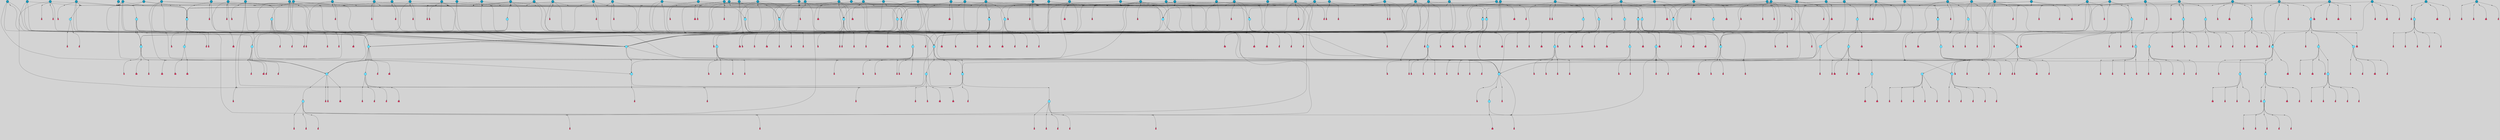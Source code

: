 // File exported with GEGELATI v1.3.1
// On the 2024-04-08 17:44:29
// With the File::TPGGraphDotExporter
digraph{
	graph[pad = "0.212, 0.055" bgcolor = lightgray]
	node[shape=circle style = filled label = ""]
		T7 [fillcolor="#66ddff"]
		T9 [fillcolor="#66ddff"]
		T11 [fillcolor="#66ddff"]
		T59 [fillcolor="#66ddff"]
		T102 [fillcolor="#66ddff"]
		T111 [fillcolor="#66ddff"]
		T258 [fillcolor="#66ddff"]
		T320 [fillcolor="#66ddff"]
		T321 [fillcolor="#66ddff"]
		T322 [fillcolor="#66ddff"]
		T323 [fillcolor="#66ddff"]
		T324 [fillcolor="#66ddff"]
		T325 [fillcolor="#1199bb"]
		T407 [fillcolor="#66ddff"]
		T429 [fillcolor="#66ddff"]
		T440 [fillcolor="#66ddff"]
		T540 [fillcolor="#66ddff"]
		T550 [fillcolor="#1199bb"]
		T623 [fillcolor="#66ddff"]
		T624 [fillcolor="#66ddff"]
		T625 [fillcolor="#66ddff"]
		T716 [fillcolor="#66ddff"]
		T717 [fillcolor="#66ddff"]
		T718 [fillcolor="#66ddff"]
		T721 [fillcolor="#66ddff"]
		T787 [fillcolor="#1199bb"]
		T788 [fillcolor="#66ddff"]
		T789 [fillcolor="#66ddff"]
		T790 [fillcolor="#66ddff"]
		T792 [fillcolor="#66ddff"]
		T793 [fillcolor="#66ddff"]
		T794 [fillcolor="#66ddff"]
		T804 [fillcolor="#1199bb"]
		T813 [fillcolor="#1199bb"]
		T822 [fillcolor="#1199bb"]
		T877 [fillcolor="#66ddff"]
		T878 [fillcolor="#1199bb"]
		T879 [fillcolor="#66ddff"]
		T880 [fillcolor="#66ddff"]
		T881 [fillcolor="#66ddff"]
		T882 [fillcolor="#66ddff"]
		T883 [fillcolor="#66ddff"]
		T884 [fillcolor="#1199bb"]
		T885 [fillcolor="#66ddff"]
		T886 [fillcolor="#66ddff"]
		T893 [fillcolor="#1199bb"]
		T947 [fillcolor="#66ddff"]
		T948 [fillcolor="#66ddff"]
		T949 [fillcolor="#66ddff"]
		T950 [fillcolor="#66ddff"]
		T952 [fillcolor="#66ddff"]
		T953 [fillcolor="#66ddff"]
		T954 [fillcolor="#66ddff"]
		T956 [fillcolor="#66ddff"]
		T957 [fillcolor="#66ddff"]
		T991 [fillcolor="#1199bb"]
		T1005 [fillcolor="#66ddff"]
		T1006 [fillcolor="#66ddff"]
		T1007 [fillcolor="#1199bb"]
		T1009 [fillcolor="#66ddff"]
		T1010 [fillcolor="#66ddff"]
		T1011 [fillcolor="#66ddff"]
		T1012 [fillcolor="#1199bb"]
		T1013 [fillcolor="#66ddff"]
		T1014 [fillcolor="#66ddff"]
		T1016 [fillcolor="#1199bb"]
		T1018 [fillcolor="#1199bb"]
		T1020 [fillcolor="#66ddff"]
		T1023 [fillcolor="#66ddff"]
		T1047 [fillcolor="#1199bb"]
		T1050 [fillcolor="#1199bb"]
		T1053 [fillcolor="#66ddff"]
		T1054 [fillcolor="#66ddff"]
		T1055 [fillcolor="#66ddff"]
		T1056 [fillcolor="#66ddff"]
		T1069 [fillcolor="#1199bb"]
		T1071 [fillcolor="#1199bb"]
		T1074 [fillcolor="#1199bb"]
		T1075 [fillcolor="#1199bb"]
		T1077 [fillcolor="#1199bb"]
		T1078 [fillcolor="#1199bb"]
		T1079 [fillcolor="#1199bb"]
		T1082 [fillcolor="#1199bb"]
		T1084 [fillcolor="#1199bb"]
		T1085 [fillcolor="#1199bb"]
		T1087 [fillcolor="#1199bb"]
		T1088 [fillcolor="#1199bb"]
		T1089 [fillcolor="#66ddff"]
		T1091 [fillcolor="#1199bb"]
		T1092 [fillcolor="#1199bb"]
		T1093 [fillcolor="#1199bb"]
		T1094 [fillcolor="#1199bb"]
		T1096 [fillcolor="#1199bb"]
		T1099 [fillcolor="#1199bb"]
		T1100 [fillcolor="#1199bb"]
		T1102 [fillcolor="#1199bb"]
		T1103 [fillcolor="#1199bb"]
		T1106 [fillcolor="#1199bb"]
		T1107 [fillcolor="#1199bb"]
		T1109 [fillcolor="#1199bb"]
		T1114 [fillcolor="#1199bb"]
		T1118 [fillcolor="#1199bb"]
		T1120 [fillcolor="#66ddff"]
		T308 [fillcolor="#66ddff"]
		T1121 [fillcolor="#66ddff"]
		T1122 [fillcolor="#1199bb"]
		T1123 [fillcolor="#66ddff"]
		T1124 [fillcolor="#66ddff"]
		T425 [fillcolor="#66ddff"]
		T1125 [fillcolor="#66ddff"]
		T1126 [fillcolor="#66ddff"]
		T1131 [fillcolor="#1199bb"]
		T1132 [fillcolor="#1199bb"]
		T1133 [fillcolor="#66ddff"]
		T1134 [fillcolor="#66ddff"]
		T1135 [fillcolor="#1199bb"]
		T1136 [fillcolor="#1199bb"]
		T1063 [fillcolor="#1199bb"]
		T1137 [fillcolor="#1199bb"]
		T1138 [fillcolor="#1199bb"]
		T1139 [fillcolor="#1199bb"]
		T1140 [fillcolor="#1199bb"]
		T1141 [fillcolor="#1199bb"]
		T1142 [fillcolor="#1199bb"]
		T1143 [fillcolor="#1199bb"]
		T1145 [fillcolor="#1199bb"]
		T1146 [fillcolor="#1199bb"]
		T1147 [fillcolor="#1199bb"]
		T1148 [fillcolor="#1199bb"]
		T1149 [fillcolor="#1199bb"]
		T1150 [fillcolor="#1199bb"]
		T1151 [fillcolor="#1199bb"]
		T1152 [fillcolor="#1199bb"]
		T1155 [fillcolor="#1199bb"]
		T1156 [fillcolor="#1199bb"]
		T1157 [fillcolor="#1199bb"]
		T1158 [fillcolor="#1199bb"]
		T1159 [fillcolor="#1199bb"]
		T1160 [fillcolor="#1199bb"]
		T1161 [fillcolor="#1199bb"]
		T1162 [fillcolor="#1199bb"]
		T280 [fillcolor="#1199bb"]
		T1163 [fillcolor="#1199bb"]
		T1164 [fillcolor="#1199bb"]
		T1165 [fillcolor="#1199bb"]
		T1166 [fillcolor="#1199bb"]
		T1167 [fillcolor="#1199bb"]
		T1168 [fillcolor="#1199bb"]
		T1169 [fillcolor="#1199bb"]
		T1170 [fillcolor="#1199bb"]
		T1171 [fillcolor="#1199bb"]
		T1172 [fillcolor="#1199bb"]
		T1173 [fillcolor="#1199bb"]
		T1174 [fillcolor="#1199bb"]
		T1175 [fillcolor="#1199bb"]
		P19033 [fillcolor="#cccccc" shape=point] //-3|
		I19033 [shape=box style=invis label="1|6&2|7#0|7&#92;n10|2&0|7#1|3&#92;n9|6&2|7#2|2&#92;n5|3&0|7#0|7&#92;n1|6&2|3#0|0&#92;n2|3&2|3#2|2&#92;n5|1&2|6#0|6&#92;n"]
		P19033 -> I19033[style=invis]
		A12285 [fillcolor="#ff3366" shape=box margin=0.03 width=0 height=0 label="7"]
		T7 -> P19033 -> A12285
		P19034 [fillcolor="#cccccc" shape=point] //5|
		I19034 [shape=box style=invis label="0|5&2|3#0|1&#92;n0|6&2|1#2|4&#92;n6|2&2|6#0|7&#92;n7|4&0|3#0|1&#92;n5|4&0|7#1|6&#92;n9|1&0|5#2|2&#92;n6|3&2|3#1|7&#92;n11|7&2|4#1|6&#92;n2|5&0|1#0|0&#92;n4|7&0|0#0|2&#92;n6|2&0|6#0|0&#92;n2|1&2|6#2|4&#92;n10|0&2|0#1|0&#92;n6|6&2|4#0|6&#92;n"]
		P19034 -> I19034[style=invis]
		A12286 [fillcolor="#ff3366" shape=box margin=0.03 width=0 height=0 label="8"]
		T7 -> P19034 -> A12286
		P19035 [fillcolor="#cccccc" shape=point] //-6|
		I19035 [shape=box style=invis label="11|1&0|7#2|0&#92;n10|4&0|1#1|0&#92;n4|3&2|4#2|1&#92;n0|5&2|0#0|0&#92;n6|1&0|0#0|3&#92;n8|2&2|0#0|4&#92;n11|4&2|0#1|6&#92;n7|0&2|6#2|3&#92;n5|3&2|6#2|0&#92;n2|0&2|0#0|4&#92;n"]
		P19035 -> I19035[style=invis]
		A12287 [fillcolor="#ff3366" shape=box margin=0.03 width=0 height=0 label="9"]
		T9 -> P19035 -> A12287
		P19036 [fillcolor="#cccccc" shape=point] //2|
		I19036 [shape=box style=invis label="6|3&2|7#1|4&#92;n8|6&0|0#2|5&#92;n2|1&0|2#0|3&#92;n8|7&0|6#0|4&#92;n2|1&2|0#0|1&#92;n0|0&2|2#2|3&#92;n6|6&0|7#2|1&#92;n6|1&0|7#2|6&#92;n5|4&2|7#0|4&#92;n0|3&0|4#2|0&#92;n11|0&2|0#2|5&#92;n4|5&2|5#2|4&#92;n5|7&0|6#0|4&#92;n9|7&2|5#0|3&#92;n5|4&2|1#0|3&#92;n5|3&0|1#1|7&#92;n0|4&0|3#2|5&#92;n"]
		P19036 -> I19036[style=invis]
		A12288 [fillcolor="#ff3366" shape=box margin=0.03 width=0 height=0 label="10"]
		T9 -> P19036 -> A12288
		P19037 [fillcolor="#cccccc" shape=point] //6|
		I19037 [shape=box style=invis label="3|0&2|7#2|2&#92;n3|2&0|4#2|5&#92;n5|1&0|2#1|0&#92;n8|7&0|1#2|0&#92;n8|5&0|3#0|6&#92;n0|2&0|2#2|3&#92;n1|5&2|5#0|5&#92;n5|6&0|6#0|7&#92;n6|7&0|0#2|6&#92;n1|2&2|3#0|0&#92;n7|7&2|3#0|4&#92;n0|7&2|7#0|6&#92;n1|0&2|2#2|7&#92;n4|4&0|1#0|0&#92;n"]
		P19037 -> I19037[style=invis]
		A12289 [fillcolor="#ff3366" shape=box margin=0.03 width=0 height=0 label="11"]
		T11 -> P19037 -> A12289
		P19038 [fillcolor="#cccccc" shape=point] //-4|
		I19038 [shape=box style=invis label="4|1&0|4#2|6&#92;n1|2&2|2#2|0&#92;n1|2&2|0#0|6&#92;n8|4&2|3#2|5&#92;n5|5&2|1#1|0&#92;n"]
		P19038 -> I19038[style=invis]
		A12290 [fillcolor="#ff3366" shape=box margin=0.03 width=0 height=0 label="12"]
		T11 -> P19038 -> A12290
		P19039 [fillcolor="#cccccc" shape=point] //8|
		I19039 [shape=box style=invis label="9|0&0|1#2|0&#92;n10|1&2|5#1|4&#92;n8|2&2|6#0|4&#92;n4|5&0|3#0|1&#92;n2|4&2|5#2|3&#92;n4|2&2|2#0|2&#92;n7|5&0|2#0|0&#92;n8|2&2|1#1|3&#92;n8|7&0|7#2|1&#92;n1|1&0|0#0|7&#92;n5|6&2|5#1|0&#92;n6|3&2|5#0|0&#92;n11|4&0|3#2|6&#92;n1|2&2|4#0|7&#92;n5|6&0|1#2|0&#92;n11|3&0|2#0|7&#92;n"]
		P19039 -> I19039[style=invis]
		A12291 [fillcolor="#ff3366" shape=box margin=0.03 width=0 height=0 label="6"]
		T59 -> P19039 -> A12291
		P19040 [fillcolor="#cccccc" shape=point] //5|
		I19040 [shape=box style=invis label="3|0&2|0#0|1&#92;n3|0&0|7#0|1&#92;n5|3&0|2#2|6&#92;n4|4&2|4#2|6&#92;n11|2&0|7#1|6&#92;n2|7&2|2#2|5&#92;n9|3&2|6#2|7&#92;n7|7&0|0#0|4&#92;n6|1&2|4#2|3&#92;n5|4&2|0#1|6&#92;n1|3&0|7#0|4&#92;n"]
		P19040 -> I19040[style=invis]
		A12292 [fillcolor="#ff3366" shape=box margin=0.03 width=0 height=0 label="7"]
		T59 -> P19040 -> A12292
		T59 -> P19035
		T59 -> P19040
		P19041 [fillcolor="#cccccc" shape=point] //7|
		I19041 [shape=box style=invis label="3|3&2|7#0|4&#92;n4|3&2|6#0|3&#92;n8|4&0|6#1|2&#92;n5|6&2|3#0|4&#92;n0|7&2|1#0|5&#92;n8|7&2|2#2|5&#92;n9|1&0|0#1|0&#92;n10|1&2|1#1|4&#92;n10|5&0|6#1|7&#92;n5|2&2|3#0|4&#92;n2|0&2|6#2|7&#92;n1|7&0|1#0|7&#92;n"]
		P19041 -> I19041[style=invis]
		A12293 [fillcolor="#ff3366" shape=box margin=0.03 width=0 height=0 label="2"]
		T102 -> P19041 -> A12293
		P19042 [fillcolor="#cccccc" shape=point] //-8|
		I19042 [shape=box style=invis label="7|5&0|4#2|4&#92;n"]
		P19042 -> I19042[style=invis]
		A12294 [fillcolor="#ff3366" shape=box margin=0.03 width=0 height=0 label="3"]
		T102 -> P19042 -> A12294
		P19043 [fillcolor="#cccccc" shape=point] //8|
		I19043 [shape=box style=invis label="7|0&0|2#1|4&#92;n8|1&2|3#0|5&#92;n0|6&0|5#0|5&#92;n3|7&2|1#0|6&#92;n9|4&2|7#1|6&#92;n1|7&2|5#2|2&#92;n8|5&2|0#0|3&#92;n0|2&0|2#0|0&#92;n3|5&0|2#0|3&#92;n"]
		P19043 -> I19043[style=invis]
		A12295 [fillcolor="#ff3366" shape=box margin=0.03 width=0 height=0 label="5"]
		T102 -> P19043 -> A12295
		P19044 [fillcolor="#cccccc" shape=point] //-5|
		I19044 [shape=box style=invis label="0|0&2|3#0|2&#92;n10|5&0|6#1|3&#92;n7|3&0|6#2|3&#92;n3|4&0|6#0|6&#92;n10|5&0|2#1|1&#92;n5|0&0|1#0|3&#92;n6|6&2|5#1|5&#92;n7|4&0|2#1|7&#92;n5|7&0|1#2|5&#92;n1|5&0|0#0|3&#92;n7|5&2|1#2|6&#92;n9|0&0|2#0|0&#92;n4|0&2|4#0|0&#92;n4|6&0|0#2|3&#92;n3|1&0|6#2|5&#92;n7|7&2|1#2|3&#92;n9|4&2|2#0|6&#92;n"]
		P19044 -> I19044[style=invis]
		T111 -> P19044 -> T9
		P19045 [fillcolor="#cccccc" shape=point] //7|
		I19045 [shape=box style=invis label="7|4&2|1#2|0&#92;n4|1&2|4#2|3&#92;n5|0&2|0#2|2&#92;n6|1&2|4#2|6&#92;n"]
		P19045 -> I19045[style=invis]
		A12296 [fillcolor="#ff3366" shape=box margin=0.03 width=0 height=0 label="9"]
		T111 -> P19045 -> A12296
		P19046 [fillcolor="#cccccc" shape=point] //2|
		I19046 [shape=box style=invis label="3|0&2|0#0|1&#92;n11|2&0|7#1|6&#92;n8|7&2|4#0|5&#92;n5|3&0|2#2|6&#92;n4|4&2|4#2|6&#92;n3|0&0|7#0|1&#92;n2|7&2|2#2|5&#92;n9|3&2|6#2|7&#92;n7|7&0|0#0|4&#92;n6|1&2|4#1|3&#92;n5|4&2|0#1|6&#92;n1|3&0|7#0|4&#92;n"]
		P19046 -> I19046[style=invis]
		A12297 [fillcolor="#ff3366" shape=box margin=0.03 width=0 height=0 label="7"]
		T111 -> P19046 -> A12297
		T111 -> P19035
		P19047 [fillcolor="#cccccc" shape=point] //2|
		I19047 [shape=box style=invis label="9|1&2|3#0|1&#92;n5|3&2|4#2|7&#92;n11|0&2|3#0|4&#92;n7|0&2|4#0|4&#92;n5|2&2|0#2|4&#92;n7|3&0|7#0|5&#92;n"]
		P19047 -> I19047[style=invis]
		A12298 [fillcolor="#ff3366" shape=box margin=0.03 width=0 height=0 label="2"]
		T258 -> P19047 -> A12298
		T258 -> P19035
		P19048 [fillcolor="#cccccc" shape=point] //-5|
		I19048 [shape=box style=invis label="8|7&0|3#0|3&#92;n6|4&2|1#0|5&#92;n2|2&2|6#2|0&#92;n4|7&2|0#2|3&#92;n10|5&2|1#1|5&#92;n2|0&0|7#2|0&#92;n5|3&2|2#2|0&#92;n6|7&0|0#1|0&#92;n"]
		P19048 -> I19048[style=invis]
		A12299 [fillcolor="#ff3366" shape=box margin=0.03 width=0 height=0 label="1"]
		T258 -> P19048 -> A12299
		P19049 [fillcolor="#cccccc" shape=point] //2|
		I19049 [shape=box style=invis label="4|1&0|4#2|6&#92;n5|5&2|1#1|0&#92;n1|0&2|0#0|6&#92;n8|4&2|3#2|5&#92;n"]
		P19049 -> I19049[style=invis]
		T258 -> P19049 -> T11
		P19050 [fillcolor="#cccccc" shape=point] //5|
		I19050 [shape=box style=invis label="1|6&2|7#0|7&#92;n9|2&2|7#2|2&#92;n10|2&0|7#1|3&#92;n5|3&0|7#0|7&#92;n7|0&2|7#2|2&#92;n1|6&2|3#0|0&#92;n2|3&2|3#2|2&#92;n"]
		P19050 -> I19050[style=invis]
		A12300 [fillcolor="#ff3366" shape=box margin=0.03 width=0 height=0 label="7"]
		T258 -> P19050 -> A12300
		P19051 [fillcolor="#cccccc" shape=point] //-4|
		I19051 [shape=box style=invis label="4|1&0|4#2|6&#92;n1|2&2|2#2|0&#92;n1|2&2|0#0|6&#92;n8|4&2|3#2|5&#92;n5|5&2|1#1|0&#92;n"]
		P19051 -> I19051[style=invis]
		A12301 [fillcolor="#ff3366" shape=box margin=0.03 width=0 height=0 label="12"]
		T320 -> P19051 -> A12301
		P19052 [fillcolor="#cccccc" shape=point] //-9|
		I19052 [shape=box style=invis label="2|0&2|0#2|1&#92;n4|4&2|4#2|6&#92;n9|1&0|3#1|7&#92;n5|3&0|2#2|6&#92;n2|7&2|2#2|5&#92;n5|4&2|0#1|6&#92;n3|0&0|7#0|1&#92;n1|3&0|7#0|4&#92;n11|6&2|2#0|7&#92;n7|7&0|0#0|4&#92;n11|0&0|7#1|6&#92;n9|3&2|6#2|7&#92;n"]
		P19052 -> I19052[style=invis]
		A12302 [fillcolor="#ff3366" shape=box margin=0.03 width=0 height=0 label="7"]
		T321 -> P19052 -> A12302
		P19053 [fillcolor="#cccccc" shape=point] //6|
		I19053 [shape=box style=invis label="3|0&2|7#2|2&#92;n3|2&0|4#2|5&#92;n5|1&0|2#1|0&#92;n8|7&0|1#2|0&#92;n8|5&0|3#0|6&#92;n0|2&0|2#2|3&#92;n1|5&2|5#0|5&#92;n5|6&0|6#0|7&#92;n6|7&0|0#2|6&#92;n1|2&2|3#0|0&#92;n7|7&2|3#0|4&#92;n0|7&2|7#0|6&#92;n1|0&2|2#2|7&#92;n4|4&0|1#0|0&#92;n"]
		P19053 -> I19053[style=invis]
		A12303 [fillcolor="#ff3366" shape=box margin=0.03 width=0 height=0 label="11"]
		T320 -> P19053 -> A12303
		P19054 [fillcolor="#cccccc" shape=point] //2|
		I19054 [shape=box style=invis label="4|1&0|4#2|6&#92;n5|5&2|1#1|0&#92;n1|0&2|0#0|6&#92;n8|4&2|3#2|5&#92;n"]
		P19054 -> I19054[style=invis]
		T321 -> P19054 -> T320
		P19055 [fillcolor="#cccccc" shape=point] //-3|
		I19055 [shape=box style=invis label="4|5&0|0#0|0&#92;n4|7&0|0#0|2&#92;n0|6&2|1#2|4&#92;n9|1&0|5#2|2&#92;n10|0&2|0#1|0&#92;n6|6&2|4#0|6&#92;n2|5&0|1#0|0&#92;n6|3&2|3#1|7&#92;n11|7&2|4#1|6&#92;n6|2&2|6#0|1&#92;n6|2&0|0#0|0&#92;n9|1&2|6#2|4&#92;n10|4&0|3#1|1&#92;n5|4&2|7#1|6&#92;n"]
		P19055 -> I19055[style=invis]
		T323 -> P19055 -> T321
		P19056 [fillcolor="#cccccc" shape=point] //5|
		I19056 [shape=box style=invis label="0|5&2|3#0|1&#92;n0|6&2|1#2|4&#92;n6|2&2|6#0|7&#92;n7|4&0|3#0|1&#92;n5|4&0|7#1|6&#92;n9|1&0|5#2|2&#92;n6|3&2|3#1|7&#92;n11|7&2|4#1|6&#92;n2|5&0|1#0|0&#92;n4|7&0|0#0|2&#92;n6|2&0|6#0|0&#92;n2|1&2|6#2|4&#92;n10|0&2|0#1|0&#92;n6|6&2|4#0|6&#92;n"]
		P19056 -> I19056[style=invis]
		A12304 [fillcolor="#ff3366" shape=box margin=0.03 width=0 height=0 label="8"]
		T322 -> P19056 -> A12304
		P19057 [fillcolor="#cccccc" shape=point] //8|
		I19057 [shape=box style=invis label="9|7&0|5#2|5&#92;n3|3&2|3#0|2&#92;n9|5&2|2#1|0&#92;n2|3&0|6#0|3&#92;n4|4&2|5#2|7&#92;n11|3&2|0#1|5&#92;n6|6&2|1#2|2&#92;n4|6&0|1#2|2&#92;n2|5&2|7#2|2&#92;n7|7&2|2#2|3&#92;n6|5&0|3#2|6&#92;n6|7&0|6#0|2&#92;n"]
		P19057 -> I19057[style=invis]
		A12305 [fillcolor="#ff3366" shape=box margin=0.03 width=0 height=0 label="14"]
		T321 -> P19057 -> A12305
		P19058 [fillcolor="#cccccc" shape=point] //-3|
		I19058 [shape=box style=invis label="1|6&2|7#0|7&#92;n10|2&0|7#1|3&#92;n9|6&2|7#2|2&#92;n5|3&0|7#0|7&#92;n1|6&2|3#0|0&#92;n2|3&2|3#2|2&#92;n5|1&2|6#0|6&#92;n"]
		P19058 -> I19058[style=invis]
		A12306 [fillcolor="#ff3366" shape=box margin=0.03 width=0 height=0 label="7"]
		T322 -> P19058 -> A12306
		P19059 [fillcolor="#cccccc" shape=point] //-8|
		I19059 [shape=box style=invis label="7|5&0|4#2|4&#92;n"]
		P19059 -> I19059[style=invis]
		A12307 [fillcolor="#ff3366" shape=box margin=0.03 width=0 height=0 label="3"]
		T321 -> P19059 -> A12307
		P19060 [fillcolor="#cccccc" shape=point] //4|
		I19060 [shape=box style=invis label="4|3&0|6#0|3&#92;n5|7&2|3#2|2&#92;n5|6&0|7#1|2&#92;n1|4&2|6#0|3&#92;n8|4&2|1#2|5&#92;n9|5&2|4#1|4&#92;n2|4&0|5#0|7&#92;n10|0&0|6#1|3&#92;n3|0&0|6#0|2&#92;n2|7&2|7#2|6&#92;n5|2&0|5#1|5&#92;n10|4&2|5#1|7&#92;n4|0&0|4#2|4&#92;n11|1&0|4#2|6&#92;n10|6&2|0#1|4&#92;n9|7&0|3#1|4&#92;n4|5&2|7#0|6&#92;n11|5&2|6#2|3&#92;n0|3&0|5#0|1&#92;n"]
		P19060 -> I19060[style=invis]
		A12308 [fillcolor="#ff3366" shape=box margin=0.03 width=0 height=0 label="13"]
		T321 -> P19060 -> A12308
		P19061 [fillcolor="#cccccc" shape=point] //1|
		I19061 [shape=box style=invis label="0|4&0|1#0|1&#92;n10|5&2|5#1|6&#92;n7|7&2|5#2|2&#92;n9|5&0|7#2|7&#92;n8|4&0|3#2|7&#92;n11|0&2|3#0|5&#92;n7|0&0|0#0|1&#92;n4|2&0|4#0|5&#92;n5|1&0|6#2|7&#92;n11|3&0|7#1|3&#92;n"]
		P19061 -> I19061[style=invis]
		T323 -> P19061 -> T322
		P19062 [fillcolor="#cccccc" shape=point] //4|
		I19062 [shape=box style=invis label="4|3&0|6#0|3&#92;n5|7&2|3#2|2&#92;n5|6&0|7#1|2&#92;n1|4&2|6#0|3&#92;n8|4&2|1#2|5&#92;n9|5&2|4#1|4&#92;n2|4&0|5#0|7&#92;n10|0&0|6#1|3&#92;n3|0&0|6#0|2&#92;n2|7&2|7#2|6&#92;n5|2&0|5#1|5&#92;n10|4&2|5#1|7&#92;n4|0&0|4#2|4&#92;n11|1&0|4#2|6&#92;n10|6&2|0#1|4&#92;n9|7&0|3#1|4&#92;n4|5&2|7#0|6&#92;n11|5&2|6#2|3&#92;n0|3&0|5#0|1&#92;n"]
		P19062 -> I19062[style=invis]
		A12309 [fillcolor="#ff3366" shape=box margin=0.03 width=0 height=0 label="13"]
		T323 -> P19062 -> A12309
		P19063 [fillcolor="#cccccc" shape=point] //-9|
		I19063 [shape=box style=invis label="2|0&2|0#2|1&#92;n4|4&2|4#2|6&#92;n9|1&0|3#1|7&#92;n5|3&0|2#2|6&#92;n2|7&2|2#2|5&#92;n5|4&2|0#1|6&#92;n3|0&0|7#0|1&#92;n1|3&0|7#0|4&#92;n11|6&2|2#0|7&#92;n7|7&0|0#0|4&#92;n11|0&0|7#1|6&#92;n9|3&2|6#2|7&#92;n"]
		P19063 -> I19063[style=invis]
		A12310 [fillcolor="#ff3366" shape=box margin=0.03 width=0 height=0 label="7"]
		T325 -> P19063 -> A12310
		P19064 [fillcolor="#cccccc" shape=point] //-4|
		I19064 [shape=box style=invis label="4|1&0|4#2|6&#92;n1|2&2|2#2|0&#92;n1|2&2|0#0|6&#92;n8|4&2|3#2|5&#92;n5|5&2|1#1|0&#92;n"]
		P19064 -> I19064[style=invis]
		A12311 [fillcolor="#ff3366" shape=box margin=0.03 width=0 height=0 label="12"]
		T324 -> P19064 -> A12311
		P19065 [fillcolor="#cccccc" shape=point] //6|
		I19065 [shape=box style=invis label="3|0&2|7#2|2&#92;n3|2&0|4#2|5&#92;n5|1&0|2#1|0&#92;n8|7&0|1#2|0&#92;n8|5&0|3#0|6&#92;n0|2&0|2#2|3&#92;n1|5&2|5#0|5&#92;n5|6&0|6#0|7&#92;n6|7&0|0#2|6&#92;n1|2&2|3#0|0&#92;n7|7&2|3#0|4&#92;n0|7&2|7#0|6&#92;n1|0&2|2#2|7&#92;n4|4&0|1#0|0&#92;n"]
		P19065 -> I19065[style=invis]
		A12312 [fillcolor="#ff3366" shape=box margin=0.03 width=0 height=0 label="11"]
		T324 -> P19065 -> A12312
		P19066 [fillcolor="#cccccc" shape=point] //2|
		I19066 [shape=box style=invis label="4|1&0|4#2|6&#92;n5|5&2|1#1|0&#92;n1|0&2|0#0|6&#92;n8|4&2|3#2|5&#92;n"]
		P19066 -> I19066[style=invis]
		T325 -> P19066 -> T324
		P19067 [fillcolor="#cccccc" shape=point] //4|
		I19067 [shape=box style=invis label="4|3&0|6#0|3&#92;n5|7&2|3#2|2&#92;n5|6&0|7#1|2&#92;n1|4&2|6#0|3&#92;n8|4&2|1#2|5&#92;n9|5&2|4#1|4&#92;n2|4&0|5#0|7&#92;n10|0&0|6#1|3&#92;n3|0&0|6#0|2&#92;n2|7&2|7#2|6&#92;n5|2&0|5#1|5&#92;n10|4&2|5#1|7&#92;n4|0&0|4#2|4&#92;n11|1&0|4#2|6&#92;n10|6&2|0#1|4&#92;n9|7&0|3#1|4&#92;n4|5&2|7#0|6&#92;n11|5&2|6#2|3&#92;n0|3&0|5#0|1&#92;n"]
		P19067 -> I19067[style=invis]
		A12313 [fillcolor="#ff3366" shape=box margin=0.03 width=0 height=0 label="13"]
		T325 -> P19067 -> A12313
		P19068 [fillcolor="#cccccc" shape=point] //-8|
		I19068 [shape=box style=invis label="7|5&0|4#2|4&#92;n"]
		P19068 -> I19068[style=invis]
		A12314 [fillcolor="#ff3366" shape=box margin=0.03 width=0 height=0 label="3"]
		T325 -> P19068 -> A12314
		P19069 [fillcolor="#cccccc" shape=point] //8|
		I19069 [shape=box style=invis label="9|7&0|5#2|5&#92;n3|3&2|3#0|2&#92;n9|5&2|2#1|0&#92;n2|3&0|6#0|3&#92;n4|4&2|5#2|7&#92;n11|3&2|0#1|5&#92;n6|6&2|1#2|2&#92;n4|6&0|1#2|2&#92;n2|5&2|7#2|2&#92;n7|7&2|2#2|3&#92;n6|5&0|3#2|6&#92;n6|7&0|6#0|2&#92;n"]
		P19069 -> I19069[style=invis]
		A12315 [fillcolor="#ff3366" shape=box margin=0.03 width=0 height=0 label="14"]
		T325 -> P19069 -> A12315
		P19070 [fillcolor="#cccccc" shape=point] //-1|
		I19070 [shape=box style=invis label="0|5&2|2#0|0&#92;n11|3&2|3#1|3&#92;n8|5&2|2#1|7&#92;n10|0&0|6#1|2&#92;n9|1&2|5#0|3&#92;n8|0&2|4#2|6&#92;n6|7&0|2#0|3&#92;n9|2&0|7#0|1&#92;n6|2&0|2#2|1&#92;n"]
		P19070 -> I19070[style=invis]
		A12316 [fillcolor="#ff3366" shape=box margin=0.03 width=0 height=0 label="7"]
		T407 -> P19070 -> A12316
		P19071 [fillcolor="#cccccc" shape=point] //-3|
		I19071 [shape=box style=invis label="7|7&0|0#0|4&#92;n11|2&0|7#1|6&#92;n8|7&2|4#0|5&#92;n5|3&0|2#2|6&#92;n4|4&2|4#2|6&#92;n3|0&0|7#0|6&#92;n2|7&2|2#2|5&#92;n9|3&2|6#2|7&#92;n6|7&0|0#0|7&#92;n3|0&2|0#0|1&#92;n6|1&2|4#1|3&#92;n5|4&2|0#1|6&#92;n1|3&0|7#0|4&#92;n"]
		P19071 -> I19071[style=invis]
		T407 -> P19071 -> T59
		P19072 [fillcolor="#cccccc" shape=point] //-5|
		I19072 [shape=box style=invis label="5|3&0|7#0|7&#92;n9|2&2|7#2|2&#92;n1|6&2|7#0|7&#92;n7|6&2|4#0|5&#92;n10|3&0|2#1|1&#92;n9|2&0|7#1|3&#92;n1|6&0|3#0|1&#92;n4|0&0|2#2|2&#92;n7|0&2|7#2|2&#92;n5|1&2|6#0|3&#92;n2|3&2|3#2|2&#92;n"]
		P19072 -> I19072[style=invis]
		T407 -> P19072 -> T102
		P19073 [fillcolor="#cccccc" shape=point] //1|
		I19073 [shape=box style=invis label="9|3&2|0#0|4&#92;n4|2&0|5#2|0&#92;n10|7&2|7#1|1&#92;n6|3&2|6#1|5&#92;n8|3&2|5#1|2&#92;n4|0&2|1#2|2&#92;n4|1&0|4#0|3&#92;n3|6&2|5#2|5&#92;n8|3&0|1#0|7&#92;n4|0&2|4#0|1&#92;n3|4&0|0#2|1&#92;n3|2&0|7#2|1&#92;n1|4&0|1#0|2&#92;n"]
		P19073 -> I19073[style=invis]
		A12317 [fillcolor="#ff3366" shape=box margin=0.03 width=0 height=0 label="14"]
		T407 -> P19073 -> A12317
		P19074 [fillcolor="#cccccc" shape=point] //3|
		I19074 [shape=box style=invis label="5|4&2|7#0|4&#92;n0|4&0|3#2|5&#92;n8|6&0|0#2|5&#92;n2|1&0|2#0|3&#92;n9|7&0|6#0|4&#92;n0|0&2|2#2|3&#92;n6|6&0|7#2|1&#92;n6|1&0|7#2|6&#92;n0|3&0|4#2|0&#92;n11|0&2|0#2|5&#92;n4|5&2|5#2|4&#92;n5|3&0|1#1|7&#92;n9|7&2|2#0|3&#92;n5|4&2|1#0|3&#92;n5|0&0|6#0|4&#92;n0|0&0|1#2|0&#92;n"]
		P19074 -> I19074[style=invis]
		A12318 [fillcolor="#ff3366" shape=box margin=0.03 width=0 height=0 label="10"]
		T407 -> P19074 -> A12318
		P19075 [fillcolor="#cccccc" shape=point] //4|
		I19075 [shape=box style=invis label="8|5&2|3#2|1&#92;n10|1&0|3#1|6&#92;n7|1&2|6#1|3&#92;n4|1&0|6#0|0&#92;n11|1&0|2#0|3&#92;n2|0&2|1#2|7&#92;n"]
		P19075 -> I19075[style=invis]
		A12319 [fillcolor="#ff3366" shape=box margin=0.03 width=0 height=0 label="2"]
		T429 -> P19075 -> A12319
		P19076 [fillcolor="#cccccc" shape=point] //1|
		I19076 [shape=box style=invis label="9|7&0|2#2|2&#92;n6|5&0|1#1|0&#92;n2|2&0|0#2|1&#92;n4|3&2|2#2|3&#92;n2|5&2|2#0|0&#92;n10|7&0|5#1|1&#92;n9|5&2|7#2|5&#92;n7|7&2|5#2|5&#92;n8|0&2|4#0|1&#92;n5|4&2|0#0|2&#92;n2|5&2|2#2|6&#92;n4|4&0|2#2|1&#92;n7|2&2|4#0|0&#92;n10|0&2|2#1|1&#92;n10|4&2|3#1|0&#92;n"]
		P19076 -> I19076[style=invis]
		A12320 [fillcolor="#ff3366" shape=box margin=0.03 width=0 height=0 label="1"]
		T429 -> P19076 -> A12320
		P19077 [fillcolor="#cccccc" shape=point] //-8|
		I19077 [shape=box style=invis label="11|7&2|0#2|0&#92;n5|5&2|7#2|7&#92;n8|6&2|7#1|2&#92;n1|7&0|3#0|6&#92;n4|0&2|1#2|2&#92;n9|0&0|2#0|0&#92;n10|1&0|5#1|6&#92;n0|0&2|3#2|0&#92;n3|2&0|1#2|6&#92;n0|1&2|4#0|0&#92;n"]
		P19077 -> I19077[style=invis]
		A12321 [fillcolor="#ff3366" shape=box margin=0.03 width=0 height=0 label="6"]
		T429 -> P19077 -> A12321
		P19078 [fillcolor="#cccccc" shape=point] //-7|
		I19078 [shape=box style=invis label="7|3&0|6#2|5&#92;n10|5&0|5#1|0&#92;n1|0&2|4#0|3&#92;n"]
		P19078 -> I19078[style=invis]
		T429 -> P19078 -> T7
		P19079 [fillcolor="#cccccc" shape=point] //-2|
		I19079 [shape=box style=invis label="3|1&2|6#2|5&#92;n4|5&0|4#0|6&#92;n7|1&0|6#2|2&#92;n2|6&0|6#2|0&#92;n7|7&0|0#1|0&#92;n3|7&0|7#0|1&#92;n1|3&2|2#2|0&#92;n3|6&0|5#0|0&#92;n4|0&2|7#0|4&#92;n9|4&2|2#0|1&#92;n3|1&2|5#0|7&#92;n"]
		P19079 -> I19079[style=invis]
		A12322 [fillcolor="#ff3366" shape=box margin=0.03 width=0 height=0 label="1"]
		T429 -> P19079 -> A12322
		P19080 [fillcolor="#cccccc" shape=point] //2|
		I19080 [shape=box style=invis label="0|6&0|7#0|4&#92;n6|7&2|6#2|6&#92;n11|3&0|7#1|6&#92;n11|1&0|6#2|7&#92;n2|4&0|1#0|1&#92;n10|6&2|5#1|6&#92;n11|3&0|1#1|7&#92;n10|0&2|3#1|5&#92;n"]
		P19080 -> I19080[style=invis]
		T440 -> P19080 -> T7
		P19081 [fillcolor="#cccccc" shape=point] //-9|
		I19081 [shape=box style=invis label="2|0&2|3#2|0&#92;n11|7&0|4#1|0&#92;n"]
		P19081 -> I19081[style=invis]
		T440 -> P19081 -> T111
		T440 -> P19040
		P19082 [fillcolor="#cccccc" shape=point] //7|
		I19082 [shape=box style=invis label="2|0&2|1#2|0&#92;n9|1&0|6#0|3&#92;n11|7&0|4#1|0&#92;n"]
		P19082 -> I19082[style=invis]
		T540 -> P19082 -> T111
		P19083 [fillcolor="#cccccc" shape=point] //6|
		I19083 [shape=box style=invis label="0|5&2|3#0|1&#92;n0|6&2|1#2|4&#92;n9|1&0|5#2|2&#92;n7|4&0|3#0|1&#92;n5|4&0|7#1|6&#92;n2|5&0|1#0|0&#92;n6|3&2|3#1|7&#92;n11|7&2|4#1|6&#92;n6|2&2|6#0|1&#92;n4|7&0|0#0|2&#92;n6|2&0|6#0|0&#92;n9|1&2|6#2|4&#92;n10|0&2|0#1|0&#92;n6|6&2|4#0|6&#92;n"]
		P19083 -> I19083[style=invis]
		A12323 [fillcolor="#ff3366" shape=box margin=0.03 width=0 height=0 label="8"]
		T540 -> P19083 -> A12323
		P19084 [fillcolor="#cccccc" shape=point] //-4|
		I19084 [shape=box style=invis label="6|3&2|6#1|2&#92;n2|5&2|2#2|5&#92;n2|6&0|4#0|5&#92;n6|0&0|2#1|2&#92;n"]
		P19084 -> I19084[style=invis]
		A12324 [fillcolor="#ff3366" shape=box margin=0.03 width=0 height=0 label="7"]
		T540 -> P19084 -> A12324
		P19085 [fillcolor="#cccccc" shape=point] //-5|
		I19085 [shape=box style=invis label="7|2&0|3#2|2&#92;n3|2&0|2#2|0&#92;n1|5&2|7#0|4&#92;n5|3&0|3#0|7&#92;n11|4&0|1#0|0&#92;n8|7&2|7#2|7&#92;n4|0&0|3#2|7&#92;n"]
		P19085 -> I19085[style=invis]
		A12325 [fillcolor="#ff3366" shape=box margin=0.03 width=0 height=0 label="7"]
		T540 -> P19085 -> A12325
		P19086 [fillcolor="#cccccc" shape=point] //-4|
		I19086 [shape=box style=invis label="4|1&0|4#2|6&#92;n1|2&2|2#2|0&#92;n1|2&2|0#0|6&#92;n8|4&2|3#2|5&#92;n5|5&2|1#1|0&#92;n"]
		P19086 -> I19086[style=invis]
		A12326 [fillcolor="#ff3366" shape=box margin=0.03 width=0 height=0 label="12"]
		T550 -> P19086 -> A12326
		P19087 [fillcolor="#cccccc" shape=point] //7|
		I19087 [shape=box style=invis label="7|4&2|7#0|4&#92;n4|6&0|1#2|5&#92;n2|1&2|3#0|0&#92;n4|3&2|0#0|1&#92;n0|0&2|7#2|7&#92;n7|7&0|5#2|3&#92;n5|0&2|1#2|2&#92;n10|0&0|4#1|2&#92;n4|4&0|7#0|0&#92;n6|7&0|2#0|1&#92;n1|4&2|5#0|4&#92;n"]
		P19087 -> I19087[style=invis]
		A12327 [fillcolor="#ff3366" shape=box margin=0.03 width=0 height=0 label="0"]
		T623 -> P19087 -> A12327
		P19088 [fillcolor="#cccccc" shape=point] //0|
		I19088 [shape=box style=invis label="4|0&0|3#2|7&#92;n10|2&0|3#1|7&#92;n3|5&0|2#0|3&#92;n4|5&0|0#2|1&#92;n10|7&2|0#1|2&#92;n5|3&2|3#1|6&#92;n9|5&2|0#0|4&#92;n5|4&2|7#0|2&#92;n10|3&2|7#1|4&#92;n7|2&0|1#2|6&#92;n8|6&0|5#0|5&#92;n8|7&2|3#0|5&#92;n2|6&2|4#0|0&#92;n"]
		P19088 -> I19088[style=invis]
		A12328 [fillcolor="#ff3366" shape=box margin=0.03 width=0 height=0 label="5"]
		T625 -> P19088 -> A12328
		P19089 [fillcolor="#cccccc" shape=point] //0|
		I19089 [shape=box style=invis label="2|5&0|1#0|6&#92;n6|1&2|2#2|7&#92;n8|0&0|3#1|4&#92;n4|3&2|5#2|4&#92;n8|1&2|4#0|0&#92;n6|6&0|1#2|6&#92;n11|7&2|4#2|5&#92;n6|2&2|4#0|2&#92;n8|5&2|4#2|4&#92;n2|1&2|1#2|2&#92;n2|7&2|5#2|6&#92;n9|7&0|5#0|4&#92;n1|2&0|5#2|6&#92;n4|2&2|3#2|7&#92;n3|3&2|1#0|2&#92;n"]
		P19089 -> I19089[style=invis]
		A12329 [fillcolor="#ff3366" shape=box margin=0.03 width=0 height=0 label="5"]
		T625 -> P19089 -> A12329
		P19090 [fillcolor="#cccccc" shape=point] //3|
		I19090 [shape=box style=invis label="7|6&2|4#0|2&#92;n10|3&2|7#1|4&#92;n11|6&0|4#0|1&#92;n7|1&0|0#2|6&#92;n7|6&0|3#2|6&#92;n4|0&2|6#0|1&#92;n4|4&2|5#0|2&#92;n4|6&0|4#2|7&#92;n10|0&2|3#1|5&#92;n2|6&0|5#0|2&#92;n1|0&2|3#0|7&#92;n1|6&2|0#0|5&#92;n6|2&0|1#0|7&#92;n9|2&0|3#2|7&#92;n5|3&0|6#0|6&#92;n1|7&2|5#2|3&#92;n8|1&2|7#0|6&#92;n1|0&2|5#2|1&#92;n7|1&2|2#2|5&#92;n7|4&2|6#0|3&#92;n"]
		P19090 -> I19090[style=invis]
		A12330 [fillcolor="#ff3366" shape=box margin=0.03 width=0 height=0 label="4"]
		T625 -> P19090 -> A12330
		P19091 [fillcolor="#cccccc" shape=point] //-9|
		I19091 [shape=box style=invis label="4|7&2|6#0|5&#92;n11|3&0|2#2|6&#92;n10|2&2|4#1|6&#92;n3|0&2|6#2|7&#92;n4|3&0|5#0|7&#92;n2|3&0|7#0|7&#92;n10|6&0|7#1|5&#92;n10|1&2|2#1|1&#92;n1|7&0|3#2|6&#92;n"]
		P19091 -> I19091[style=invis]
		A12331 [fillcolor="#ff3366" shape=box margin=0.03 width=0 height=0 label="4"]
		T550 -> P19091 -> A12331
		P19092 [fillcolor="#cccccc" shape=point] //8|
		I19092 [shape=box style=invis label="9|0&0|1#2|0&#92;n10|1&2|5#1|4&#92;n8|2&2|6#0|4&#92;n2|4&2|5#2|3&#92;n4|2&2|2#0|2&#92;n7|5&0|2#0|0&#92;n8|2&2|1#1|3&#92;n8|7&0|7#2|1&#92;n1|1&0|0#0|7&#92;n5|6&2|5#1|0&#92;n6|6&2|5#0|0&#92;n11|4&0|3#2|6&#92;n4|2&2|4#0|7&#92;n5|6&0|1#2|0&#92;n11|3&0|2#0|7&#92;n"]
		P19092 -> I19092[style=invis]
		A12332 [fillcolor="#ff3366" shape=box margin=0.03 width=0 height=0 label="6"]
		T624 -> P19092 -> A12332
		P19093 [fillcolor="#cccccc" shape=point] //-6|
		I19093 [shape=box style=invis label="9|0&2|0#0|1&#92;n3|2&0|2#0|3&#92;n5|4&0|5#1|7&#92;n2|1&0|4#0|3&#92;n9|2&2|0#2|4&#92;n7|6&0|4#0|2&#92;n2|3&0|6#2|6&#92;n1|2&0|3#2|0&#92;n"]
		P19093 -> I19093[style=invis]
		T550 -> P19093 -> T624
		P19094 [fillcolor="#cccccc" shape=point] //5|
		I19094 [shape=box style=invis label="3|0&2|0#0|1&#92;n3|0&0|7#0|1&#92;n5|3&0|2#2|6&#92;n4|4&2|4#2|6&#92;n11|2&0|7#1|6&#92;n2|7&2|2#2|5&#92;n9|3&2|6#2|7&#92;n7|7&0|0#0|4&#92;n6|1&2|4#2|3&#92;n5|4&2|0#1|6&#92;n1|3&0|7#0|4&#92;n"]
		P19094 -> I19094[style=invis]
		A12333 [fillcolor="#ff3366" shape=box margin=0.03 width=0 height=0 label="7"]
		T624 -> P19094 -> A12333
		P19095 [fillcolor="#cccccc" shape=point] //-10|
		I19095 [shape=box style=invis label="3|6&0|0#0|4&#92;n4|1&2|4#0|1&#92;n5|1&0|1#0|4&#92;n5|5&2|6#0|5&#92;n6|5&0|6#0|3&#92;n11|1&2|0#0|1&#92;n0|7&2|0#0|3&#92;n1|2&0|6#0|1&#92;n8|0&0|4#2|0&#92;n0|4&0|7#2|7&#92;n7|0&2|7#1|3&#92;n3|1&0|5#2|5&#92;n5|1&0|4#0|3&#92;n2|2&0|2#0|0&#92;n8|3&0|1#0|7&#92;n3|0&0|3#0|5&#92;n7|2&0|5#2|0&#92;n6|3&2|7#1|5&#92;n4|7&2|7#2|1&#92;n"]
		P19095 -> I19095[style=invis]
		A12334 [fillcolor="#ff3366" shape=box margin=0.03 width=0 height=0 label="14"]
		T624 -> P19095 -> A12334
		P19096 [fillcolor="#cccccc" shape=point] //5|
		I19096 [shape=box style=invis label="0|5&2|3#0|1&#92;n0|6&2|1#2|4&#92;n6|2&2|6#0|7&#92;n7|4&0|3#0|1&#92;n5|4&0|7#1|6&#92;n9|1&0|5#2|2&#92;n6|3&2|3#1|7&#92;n11|7&2|4#1|6&#92;n2|5&0|1#0|0&#92;n4|7&0|0#0|2&#92;n6|2&0|6#0|0&#92;n2|1&2|6#2|4&#92;n10|0&2|0#1|0&#92;n6|6&2|4#0|6&#92;n"]
		P19096 -> I19096[style=invis]
		A12335 [fillcolor="#ff3366" shape=box margin=0.03 width=0 height=0 label="8"]
		T624 -> P19096 -> A12335
		P19097 [fillcolor="#cccccc" shape=point] //-2|
		I19097 [shape=box style=invis label="1|3&0|2#0|7&#92;n6|1&0|7#0|0&#92;n6|1&2|4#1|7&#92;n3|0&2|3#0|3&#92;n0|2&0|7#2|6&#92;n"]
		P19097 -> I19097[style=invis]
		T550 -> P19097 -> T623
		P19098 [fillcolor="#cccccc" shape=point] //5|
		I19098 [shape=box style=invis label="3|0&2|0#2|1&#92;n3|0&0|7#0|1&#92;n5|3&0|2#2|6&#92;n4|4&2|4#2|6&#92;n5|4&2|0#1|6&#92;n2|7&2|2#2|5&#92;n1|3&0|7#0|4&#92;n11|6&2|2#0|7&#92;n7|7&0|0#0|4&#92;n6|1&2|4#2|3&#92;n11|0&0|7#1|6&#92;n9|3&2|6#2|7&#92;n"]
		P19098 -> I19098[style=invis]
		A12336 [fillcolor="#ff3366" shape=box margin=0.03 width=0 height=0 label="7"]
		T623 -> P19098 -> A12336
		P19099 [fillcolor="#cccccc" shape=point] //4|
		I19099 [shape=box style=invis label="7|1&0|6#0|1&#92;n6|7&2|7#1|7&#92;n10|1&2|1#1|1&#92;n9|6&2|2#1|4&#92;n4|7&0|4#2|2&#92;n9|6&0|5#1|1&#92;n10|0&2|6#1|6&#92;n5|1&0|1#2|3&#92;n10|1&0|5#1|0&#92;n3|4&2|3#0|0&#92;n8|2&0|5#2|4&#92;n1|6&2|0#0|0&#92;n2|3&0|1#2|6&#92;n5|2&2|2#1|6&#92;n2|2&0|1#2|1&#92;n3|1&2|7#0|3&#92;n6|7&2|3#0|4&#92;n"]
		P19099 -> I19099[style=invis]
		A12337 [fillcolor="#ff3366" shape=box margin=0.03 width=0 height=0 label="10"]
		T623 -> P19099 -> A12337
		P19100 [fillcolor="#cccccc" shape=point] //-1|
		I19100 [shape=box style=invis label="5|7&2|4#0|7&#92;n6|4&2|4#2|6&#92;n3|0&0|5#0|0&#92;n9|5&0|7#1|4&#92;n8|0&0|2#2|1&#92;n3|0&2|6#0|7&#92;n1|7&2|5#2|5&#92;n9|4&0|2#0|6&#92;n4|4&2|5#0|6&#92;n"]
		P19100 -> I19100[style=invis]
		A12338 [fillcolor="#ff3366" shape=box margin=0.03 width=0 height=0 label="7"]
		T550 -> P19100 -> A12338
		P19101 [fillcolor="#cccccc" shape=point] //-4|
		I19101 [shape=box style=invis label="0|4&0|0#2|7&#92;n8|5&2|4#2|4&#92;n4|3&2|5#2|4&#92;n11|7&2|2#2|5&#92;n6|5&2|2#2|7&#92;n3|2&0|7#0|7&#92;n3|3&2|1#0|3&#92;n2|6&0|3#2|5&#92;n0|1&2|6#2|2&#92;n8|2&0|0#1|6&#92;n0|7&0|5#0|4&#92;n9|5&0|3#2|7&#92;n2|7&2|5#2|6&#92;n9|0&2|0#0|1&#92;n1|2&2|4#0|2&#92;n"]
		P19101 -> I19101[style=invis]
		T623 -> P19101 -> T625
		P19102 [fillcolor="#cccccc" shape=point] //2|
		I19102 [shape=box style=invis label="9|1&2|3#0|1&#92;n5|2&2|0#2|4&#92;n3|6&2|5#2|7&#92;n7|0&2|5#0|4&#92;n1|2&0|3#0|5&#92;n7|3&2|7#0|0&#92;n"]
		P19102 -> I19102[style=invis]
		A12339 [fillcolor="#ff3366" shape=box margin=0.03 width=0 height=0 label="2"]
		T625 -> P19102 -> A12339
		P19103 [fillcolor="#cccccc" shape=point] //-6|
		I19103 [shape=box style=invis label="7|5&0|4#0|4&#92;n11|0&2|5#2|1&#92;n"]
		P19103 -> I19103[style=invis]
		A12340 [fillcolor="#ff3366" shape=box margin=0.03 width=0 height=0 label="3"]
		T625 -> P19103 -> A12340
		P19104 [fillcolor="#cccccc" shape=point] //5|
		I19104 [shape=box style=invis label="0|5&2|3#0|1&#92;n0|6&2|1#2|4&#92;n6|2&2|6#0|7&#92;n7|4&0|3#0|1&#92;n5|4&0|7#1|6&#92;n9|1&0|5#2|2&#92;n6|3&2|3#1|7&#92;n11|7&2|4#1|6&#92;n2|5&0|1#0|0&#92;n4|7&0|0#0|2&#92;n6|2&0|6#0|0&#92;n2|1&2|6#2|4&#92;n10|0&2|0#1|0&#92;n6|6&2|4#0|6&#92;n"]
		P19104 -> I19104[style=invis]
		A12341 [fillcolor="#ff3366" shape=box margin=0.03 width=0 height=0 label="8"]
		T717 -> P19104 -> A12341
		P19105 [fillcolor="#cccccc" shape=point] //-10|
		I19105 [shape=box style=invis label="3|6&0|0#0|4&#92;n4|1&2|4#0|1&#92;n5|1&0|1#0|4&#92;n5|5&2|6#0|5&#92;n6|5&0|6#0|3&#92;n11|1&2|0#0|1&#92;n0|7&2|0#0|3&#92;n1|2&0|6#0|1&#92;n8|0&0|4#2|0&#92;n0|4&0|7#2|7&#92;n7|0&2|7#1|3&#92;n3|1&0|5#2|5&#92;n5|1&0|4#0|3&#92;n2|2&0|2#0|0&#92;n8|3&0|1#0|7&#92;n3|0&0|3#0|5&#92;n7|2&0|5#2|0&#92;n6|3&2|7#1|5&#92;n4|7&2|7#2|1&#92;n"]
		P19105 -> I19105[style=invis]
		A12342 [fillcolor="#ff3366" shape=box margin=0.03 width=0 height=0 label="14"]
		T717 -> P19105 -> A12342
		P19106 [fillcolor="#cccccc" shape=point] //5|
		I19106 [shape=box style=invis label="3|0&2|0#0|1&#92;n3|0&0|7#0|1&#92;n5|3&0|2#2|6&#92;n4|4&2|4#2|6&#92;n11|2&0|7#1|6&#92;n2|7&2|2#2|5&#92;n9|3&2|6#2|7&#92;n7|7&0|0#0|4&#92;n6|1&2|4#2|3&#92;n5|4&2|0#1|6&#92;n1|3&0|7#0|4&#92;n"]
		P19106 -> I19106[style=invis]
		A12343 [fillcolor="#ff3366" shape=box margin=0.03 width=0 height=0 label="7"]
		T717 -> P19106 -> A12343
		P19107 [fillcolor="#cccccc" shape=point] //5|
		I19107 [shape=box style=invis label="3|0&2|0#2|1&#92;n3|0&0|7#0|1&#92;n5|3&0|2#2|6&#92;n4|4&2|4#2|6&#92;n5|4&2|0#1|6&#92;n2|7&2|2#2|5&#92;n1|3&0|7#0|4&#92;n11|6&2|2#0|7&#92;n7|7&0|0#0|4&#92;n6|1&2|4#2|3&#92;n11|0&0|7#1|6&#92;n9|3&2|6#2|7&#92;n"]
		P19107 -> I19107[style=invis]
		A12344 [fillcolor="#ff3366" shape=box margin=0.03 width=0 height=0 label="7"]
		T716 -> P19107 -> A12344
		P19108 [fillcolor="#cccccc" shape=point] //4|
		I19108 [shape=box style=invis label="7|1&0|6#0|1&#92;n6|7&2|7#1|7&#92;n10|1&2|1#1|1&#92;n9|6&2|2#1|4&#92;n4|7&0|4#2|2&#92;n9|6&0|5#1|1&#92;n10|0&2|6#1|6&#92;n5|1&0|1#2|3&#92;n10|1&0|5#1|0&#92;n3|4&2|3#0|0&#92;n8|2&0|5#2|4&#92;n1|6&2|0#0|0&#92;n2|3&0|1#2|6&#92;n5|2&2|2#1|6&#92;n2|2&0|1#2|1&#92;n3|1&2|7#0|3&#92;n6|7&2|3#0|4&#92;n"]
		P19108 -> I19108[style=invis]
		A12345 [fillcolor="#ff3366" shape=box margin=0.03 width=0 height=0 label="10"]
		T716 -> P19108 -> A12345
		P19109 [fillcolor="#cccccc" shape=point] //-4|
		I19109 [shape=box style=invis label="0|4&0|0#2|7&#92;n8|5&2|4#2|4&#92;n4|3&2|5#2|4&#92;n11|7&2|2#2|5&#92;n6|5&2|2#2|7&#92;n3|2&0|7#0|7&#92;n3|3&2|1#0|3&#92;n2|6&0|3#2|5&#92;n0|1&2|6#2|2&#92;n8|2&0|0#1|6&#92;n0|7&0|5#0|4&#92;n9|5&0|3#2|7&#92;n2|7&2|5#2|6&#92;n9|0&2|0#0|1&#92;n1|2&2|4#0|2&#92;n"]
		P19109 -> I19109[style=invis]
		T716 -> P19109 -> T718
		P19110 [fillcolor="#cccccc" shape=point] //7|
		I19110 [shape=box style=invis label="7|4&2|7#0|4&#92;n4|6&0|1#2|5&#92;n2|1&2|3#0|0&#92;n4|3&2|0#0|1&#92;n0|0&2|7#2|7&#92;n7|7&0|5#2|3&#92;n5|0&2|1#2|2&#92;n10|0&0|4#1|2&#92;n4|4&0|7#0|0&#92;n6|7&0|2#0|1&#92;n1|4&2|5#0|4&#92;n"]
		P19110 -> I19110[style=invis]
		A12346 [fillcolor="#ff3366" shape=box margin=0.03 width=0 height=0 label="0"]
		T716 -> P19110 -> A12346
		P19111 [fillcolor="#cccccc" shape=point] //8|
		I19111 [shape=box style=invis label="9|0&0|1#2|0&#92;n10|1&2|5#1|4&#92;n8|2&2|6#0|4&#92;n2|4&2|5#2|3&#92;n4|2&2|2#0|2&#92;n7|5&0|2#0|0&#92;n8|2&2|1#1|3&#92;n8|7&0|7#2|1&#92;n1|1&0|0#0|7&#92;n5|6&2|5#1|0&#92;n6|6&2|5#0|0&#92;n11|4&0|3#2|6&#92;n4|2&2|4#0|7&#92;n5|6&0|1#2|0&#92;n11|3&0|2#0|7&#92;n"]
		P19111 -> I19111[style=invis]
		A12347 [fillcolor="#ff3366" shape=box margin=0.03 width=0 height=0 label="6"]
		T717 -> P19111 -> A12347
		P19112 [fillcolor="#cccccc" shape=point] //2|
		I19112 [shape=box style=invis label="9|1&2|3#0|1&#92;n5|2&2|0#2|4&#92;n3|6&2|5#2|7&#92;n7|0&2|5#0|4&#92;n1|2&0|3#0|5&#92;n7|3&2|7#0|0&#92;n"]
		P19112 -> I19112[style=invis]
		A12348 [fillcolor="#ff3366" shape=box margin=0.03 width=0 height=0 label="2"]
		T718 -> P19112 -> A12348
		P19113 [fillcolor="#cccccc" shape=point] //-6|
		I19113 [shape=box style=invis label="7|5&0|4#0|4&#92;n11|0&2|5#2|1&#92;n"]
		P19113 -> I19113[style=invis]
		A12349 [fillcolor="#ff3366" shape=box margin=0.03 width=0 height=0 label="3"]
		T718 -> P19113 -> A12349
		P19114 [fillcolor="#cccccc" shape=point] //0|
		I19114 [shape=box style=invis label="4|0&0|3#2|7&#92;n10|2&0|3#1|7&#92;n3|5&0|2#0|3&#92;n4|5&0|0#2|1&#92;n10|7&2|0#1|2&#92;n5|3&2|3#1|6&#92;n9|5&2|0#0|4&#92;n5|4&2|7#0|2&#92;n10|3&2|7#1|4&#92;n7|2&0|1#2|6&#92;n8|6&0|5#0|5&#92;n8|7&2|3#0|5&#92;n2|6&2|4#0|0&#92;n"]
		P19114 -> I19114[style=invis]
		A12350 [fillcolor="#ff3366" shape=box margin=0.03 width=0 height=0 label="5"]
		T718 -> P19114 -> A12350
		P19115 [fillcolor="#cccccc" shape=point] //3|
		I19115 [shape=box style=invis label="7|6&2|4#0|2&#92;n10|3&2|7#1|4&#92;n11|6&0|4#0|1&#92;n7|1&0|0#2|6&#92;n7|6&0|3#2|6&#92;n4|0&2|6#0|1&#92;n4|4&2|5#0|2&#92;n4|6&0|4#2|7&#92;n10|0&2|3#1|5&#92;n2|6&0|5#0|2&#92;n1|0&2|3#0|7&#92;n1|6&2|0#0|5&#92;n6|2&0|1#0|7&#92;n9|2&0|3#2|7&#92;n5|3&0|6#0|6&#92;n1|7&2|5#2|3&#92;n8|1&2|7#0|6&#92;n1|0&2|5#2|1&#92;n7|1&2|2#2|5&#92;n7|4&2|6#0|3&#92;n"]
		P19115 -> I19115[style=invis]
		A12351 [fillcolor="#ff3366" shape=box margin=0.03 width=0 height=0 label="4"]
		T718 -> P19115 -> A12351
		P19116 [fillcolor="#cccccc" shape=point] //0|
		I19116 [shape=box style=invis label="2|5&0|1#0|6&#92;n6|1&2|2#2|7&#92;n8|0&0|3#1|4&#92;n4|3&2|5#2|4&#92;n8|1&2|4#0|0&#92;n6|6&0|1#2|6&#92;n11|7&2|4#2|5&#92;n6|2&2|4#0|2&#92;n8|5&2|4#2|4&#92;n2|1&2|1#2|2&#92;n2|7&2|5#2|6&#92;n9|7&0|5#0|4&#92;n1|2&0|5#2|6&#92;n4|2&2|3#2|7&#92;n3|3&2|1#0|2&#92;n"]
		P19116 -> I19116[style=invis]
		A12352 [fillcolor="#ff3366" shape=box margin=0.03 width=0 height=0 label="5"]
		T718 -> P19116 -> A12352
		P19117 [fillcolor="#cccccc" shape=point] //-6|
		I19117 [shape=box style=invis label="7|5&0|4#0|4&#92;n11|0&2|5#2|1&#92;n"]
		P19117 -> I19117[style=invis]
		A12353 [fillcolor="#ff3366" shape=box margin=0.03 width=0 height=0 label="3"]
		T721 -> P19117 -> A12353
		P19118 [fillcolor="#cccccc" shape=point] //2|
		I19118 [shape=box style=invis label="9|1&2|3#0|1&#92;n5|2&2|0#2|4&#92;n3|6&2|5#2|7&#92;n7|0&2|5#0|4&#92;n1|2&0|3#0|5&#92;n7|3&2|7#0|0&#92;n"]
		P19118 -> I19118[style=invis]
		A12354 [fillcolor="#ff3366" shape=box margin=0.03 width=0 height=0 label="2"]
		T721 -> P19118 -> A12354
		P19119 [fillcolor="#cccccc" shape=point] //0|
		I19119 [shape=box style=invis label="2|5&0|1#0|6&#92;n6|1&2|2#2|7&#92;n8|0&0|3#1|4&#92;n4|3&2|5#2|4&#92;n8|1&2|4#0|0&#92;n6|6&0|1#2|6&#92;n11|7&2|4#2|5&#92;n6|2&2|4#0|2&#92;n8|5&2|4#2|4&#92;n2|1&2|1#2|2&#92;n2|7&2|5#2|6&#92;n9|7&0|5#0|4&#92;n1|2&0|5#2|6&#92;n4|2&2|3#2|7&#92;n3|3&2|1#0|2&#92;n"]
		P19119 -> I19119[style=invis]
		A12355 [fillcolor="#ff3366" shape=box margin=0.03 width=0 height=0 label="5"]
		T721 -> P19119 -> A12355
		P19120 [fillcolor="#cccccc" shape=point] //3|
		I19120 [shape=box style=invis label="7|6&2|4#0|2&#92;n10|3&2|7#1|4&#92;n11|6&0|4#0|1&#92;n7|1&0|0#2|6&#92;n7|6&0|3#2|6&#92;n4|0&2|6#0|1&#92;n4|4&2|5#0|2&#92;n4|6&0|4#2|7&#92;n10|0&2|3#1|5&#92;n2|6&0|5#0|2&#92;n1|0&2|3#0|7&#92;n1|6&2|0#0|5&#92;n6|2&0|1#0|7&#92;n9|2&0|3#2|7&#92;n5|3&0|6#0|6&#92;n1|7&2|5#2|3&#92;n8|1&2|7#0|6&#92;n1|0&2|5#2|1&#92;n7|1&2|2#2|5&#92;n7|4&2|6#0|3&#92;n"]
		P19120 -> I19120[style=invis]
		A12356 [fillcolor="#ff3366" shape=box margin=0.03 width=0 height=0 label="4"]
		T721 -> P19120 -> A12356
		P19121 [fillcolor="#cccccc" shape=point] //0|
		I19121 [shape=box style=invis label="4|0&0|3#2|7&#92;n10|2&0|3#1|7&#92;n3|5&0|2#0|3&#92;n4|5&0|0#2|1&#92;n10|7&2|0#1|2&#92;n5|3&2|3#1|6&#92;n9|5&2|0#0|4&#92;n5|4&2|7#0|2&#92;n10|3&2|7#1|4&#92;n7|2&0|1#2|6&#92;n8|6&0|5#0|5&#92;n8|7&2|3#0|5&#92;n2|6&2|4#0|0&#92;n"]
		P19121 -> I19121[style=invis]
		A12357 [fillcolor="#ff3366" shape=box margin=0.03 width=0 height=0 label="5"]
		T721 -> P19121 -> A12357
		P19122 [fillcolor="#cccccc" shape=point] //5|
		I19122 [shape=box style=invis label="0|5&2|3#0|1&#92;n0|6&2|1#2|4&#92;n6|2&2|6#0|7&#92;n7|4&0|3#0|1&#92;n5|4&0|7#1|6&#92;n9|1&0|5#2|2&#92;n6|3&2|3#1|7&#92;n11|7&2|4#1|6&#92;n2|5&0|1#0|0&#92;n4|7&0|0#0|2&#92;n6|2&0|6#0|0&#92;n2|1&2|6#2|4&#92;n10|0&2|0#1|0&#92;n6|6&2|4#0|6&#92;n"]
		P19122 -> I19122[style=invis]
		A12358 [fillcolor="#ff3366" shape=box margin=0.03 width=0 height=0 label="8"]
		T789 -> P19122 -> A12358
		P19123 [fillcolor="#cccccc" shape=point] //-10|
		I19123 [shape=box style=invis label="3|6&0|0#0|4&#92;n4|1&2|4#0|1&#92;n5|1&0|1#0|4&#92;n5|5&2|6#0|5&#92;n6|5&0|6#0|3&#92;n11|1&2|0#0|1&#92;n0|7&2|0#0|3&#92;n1|2&0|6#0|1&#92;n8|0&0|4#2|0&#92;n0|4&0|7#2|7&#92;n7|0&2|7#1|3&#92;n3|1&0|5#2|5&#92;n5|1&0|4#0|3&#92;n2|2&0|2#0|0&#92;n8|3&0|1#0|7&#92;n3|0&0|3#0|5&#92;n7|2&0|5#2|0&#92;n6|3&2|7#1|5&#92;n4|7&2|7#2|1&#92;n"]
		P19123 -> I19123[style=invis]
		A12359 [fillcolor="#ff3366" shape=box margin=0.03 width=0 height=0 label="14"]
		T789 -> P19123 -> A12359
		P19124 [fillcolor="#cccccc" shape=point] //5|
		I19124 [shape=box style=invis label="3|0&2|0#0|1&#92;n3|0&0|7#0|1&#92;n5|3&0|2#2|6&#92;n4|4&2|4#2|6&#92;n11|2&0|7#1|6&#92;n2|7&2|2#2|5&#92;n9|3&2|6#2|7&#92;n7|7&0|0#0|4&#92;n6|1&2|4#2|3&#92;n5|4&2|0#1|6&#92;n1|3&0|7#0|4&#92;n"]
		P19124 -> I19124[style=invis]
		A12360 [fillcolor="#ff3366" shape=box margin=0.03 width=0 height=0 label="7"]
		T789 -> P19124 -> A12360
		P19125 [fillcolor="#cccccc" shape=point] //-1|
		I19125 [shape=box style=invis label="5|7&2|4#0|7&#92;n6|4&2|4#2|6&#92;n3|0&0|5#0|0&#92;n9|5&0|7#1|4&#92;n8|0&0|2#2|1&#92;n3|0&2|6#0|7&#92;n1|7&2|5#2|5&#92;n9|4&0|2#0|6&#92;n4|4&2|5#0|6&#92;n"]
		P19125 -> I19125[style=invis]
		A12361 [fillcolor="#ff3366" shape=box margin=0.03 width=0 height=0 label="7"]
		T787 -> P19125 -> A12361
		P19126 [fillcolor="#cccccc" shape=point] //-2|
		I19126 [shape=box style=invis label="0|2&0|7#2|6&#92;n6|1&0|4#1|7&#92;n3|0&2|3#0|3&#92;n1|3&0|2#0|7&#92;n"]
		P19126 -> I19126[style=invis]
		T787 -> P19126 -> T788
		P19127 [fillcolor="#cccccc" shape=point] //5|
		I19127 [shape=box style=invis label="3|0&2|0#2|1&#92;n3|0&0|7#0|1&#92;n5|3&0|2#2|6&#92;n4|4&2|4#2|6&#92;n5|4&2|0#1|6&#92;n2|7&2|2#2|5&#92;n1|3&0|7#0|4&#92;n11|6&2|2#0|7&#92;n7|7&0|0#0|4&#92;n6|1&2|4#2|3&#92;n11|0&0|7#1|6&#92;n9|3&2|6#2|7&#92;n"]
		P19127 -> I19127[style=invis]
		A12362 [fillcolor="#ff3366" shape=box margin=0.03 width=0 height=0 label="7"]
		T788 -> P19127 -> A12362
		P19128 [fillcolor="#cccccc" shape=point] //4|
		I19128 [shape=box style=invis label="7|1&0|6#0|1&#92;n6|7&2|7#1|7&#92;n10|1&2|1#1|1&#92;n9|6&2|2#1|4&#92;n4|7&0|4#2|2&#92;n9|6&0|5#1|1&#92;n10|0&2|6#1|6&#92;n5|1&0|1#2|3&#92;n10|1&0|5#1|0&#92;n3|4&2|3#0|0&#92;n8|2&0|5#2|4&#92;n1|6&2|0#0|0&#92;n2|3&0|1#2|6&#92;n5|2&2|2#1|6&#92;n2|2&0|1#2|1&#92;n3|1&2|7#0|3&#92;n6|7&2|3#0|4&#92;n"]
		P19128 -> I19128[style=invis]
		A12363 [fillcolor="#ff3366" shape=box margin=0.03 width=0 height=0 label="10"]
		T788 -> P19128 -> A12363
		P19129 [fillcolor="#cccccc" shape=point] //-4|
		I19129 [shape=box style=invis label="0|4&0|0#2|7&#92;n8|5&2|4#2|4&#92;n4|3&2|5#2|4&#92;n11|7&2|2#2|5&#92;n6|5&2|2#2|7&#92;n3|2&0|7#0|7&#92;n3|3&2|1#0|3&#92;n2|6&0|3#2|5&#92;n0|1&2|6#2|2&#92;n8|2&0|0#1|6&#92;n0|7&0|5#0|4&#92;n9|5&0|3#2|7&#92;n2|7&2|5#2|6&#92;n9|0&2|0#0|1&#92;n1|2&2|4#0|2&#92;n"]
		P19129 -> I19129[style=invis]
		T788 -> P19129 -> T790
		P19130 [fillcolor="#cccccc" shape=point] //4|
		I19130 [shape=box style=invis label="9|6&0|4#2|0&#92;n6|1&0|7#0|0&#92;n3|0&2|3#0|3&#92;n1|3&0|2#0|7&#92;n6|1&2|4#1|7&#92;n6|3&0|7#2|6&#92;n"]
		P19130 -> I19130[style=invis]
		T787 -> P19130 -> T788
		P19131 [fillcolor="#cccccc" shape=point] //7|
		I19131 [shape=box style=invis label="7|4&2|7#0|4&#92;n4|6&0|1#2|5&#92;n2|1&2|3#0|0&#92;n4|3&2|0#0|1&#92;n0|0&2|7#2|7&#92;n7|7&0|5#2|3&#92;n5|0&2|1#2|2&#92;n10|0&0|4#1|2&#92;n4|4&0|7#0|0&#92;n6|7&0|2#0|1&#92;n1|4&2|5#0|4&#92;n"]
		P19131 -> I19131[style=invis]
		A12364 [fillcolor="#ff3366" shape=box margin=0.03 width=0 height=0 label="0"]
		T788 -> P19131 -> A12364
		P19132 [fillcolor="#cccccc" shape=point] //8|
		I19132 [shape=box style=invis label="9|0&0|1#2|0&#92;n10|1&2|5#1|4&#92;n8|2&2|6#0|4&#92;n2|4&2|5#2|3&#92;n4|2&2|2#0|2&#92;n7|5&0|2#0|0&#92;n8|2&2|1#1|3&#92;n8|7&0|7#2|1&#92;n1|1&0|0#0|7&#92;n5|6&2|5#1|0&#92;n6|6&2|5#0|0&#92;n11|4&0|3#2|6&#92;n4|2&2|4#0|7&#92;n5|6&0|1#2|0&#92;n11|3&0|2#0|7&#92;n"]
		P19132 -> I19132[style=invis]
		A12365 [fillcolor="#ff3366" shape=box margin=0.03 width=0 height=0 label="6"]
		T789 -> P19132 -> A12365
		P19133 [fillcolor="#cccccc" shape=point] //-6|
		I19133 [shape=box style=invis label="9|0&2|0#0|1&#92;n3|2&0|2#0|3&#92;n5|4&0|5#1|7&#92;n2|1&0|4#0|3&#92;n9|2&2|0#2|4&#92;n7|6&0|4#0|2&#92;n2|3&0|6#2|6&#92;n1|2&0|3#2|0&#92;n"]
		P19133 -> I19133[style=invis]
		T787 -> P19133 -> T789
		P19134 [fillcolor="#cccccc" shape=point] //2|
		I19134 [shape=box style=invis label="9|1&2|3#0|1&#92;n5|2&2|0#2|4&#92;n3|6&2|5#2|7&#92;n7|0&2|5#0|4&#92;n1|2&0|3#0|5&#92;n7|3&2|7#0|0&#92;n"]
		P19134 -> I19134[style=invis]
		A12366 [fillcolor="#ff3366" shape=box margin=0.03 width=0 height=0 label="2"]
		T790 -> P19134 -> A12366
		P19135 [fillcolor="#cccccc" shape=point] //-1|
		I19135 [shape=box style=invis label="6|6&0|0#1|5&#92;n3|0&0|2#2|3&#92;n1|0&0|5#0|3&#92;n10|4&0|0#1|0&#92;n1|7&2|5#2|5&#92;n9|4&0|0#1|5&#92;n11|3&2|1#1|6&#92;n6|3&2|6#2|0&#92;n6|1&0|2#0|6&#92;n8|0&0|6#2|4&#92;n"]
		P19135 -> I19135[style=invis]
		A12367 [fillcolor="#ff3366" shape=box margin=0.03 width=0 height=0 label="12"]
		T787 -> P19135 -> A12367
		P19136 [fillcolor="#cccccc" shape=point] //-6|
		I19136 [shape=box style=invis label="7|5&0|4#0|4&#92;n11|0&2|5#2|1&#92;n"]
		P19136 -> I19136[style=invis]
		A12368 [fillcolor="#ff3366" shape=box margin=0.03 width=0 height=0 label="3"]
		T790 -> P19136 -> A12368
		P19137 [fillcolor="#cccccc" shape=point] //0|
		I19137 [shape=box style=invis label="4|0&0|3#2|7&#92;n10|2&0|3#1|7&#92;n3|5&0|2#0|3&#92;n4|5&0|0#2|1&#92;n10|7&2|0#1|2&#92;n5|3&2|3#1|6&#92;n9|5&2|0#0|4&#92;n5|4&2|7#0|2&#92;n10|3&2|7#1|4&#92;n7|2&0|1#2|6&#92;n8|6&0|5#0|5&#92;n8|7&2|3#0|5&#92;n2|6&2|4#0|0&#92;n"]
		P19137 -> I19137[style=invis]
		A12369 [fillcolor="#ff3366" shape=box margin=0.03 width=0 height=0 label="5"]
		T790 -> P19137 -> A12369
		P19138 [fillcolor="#cccccc" shape=point] //3|
		I19138 [shape=box style=invis label="7|6&2|4#0|2&#92;n10|3&2|7#1|4&#92;n11|6&0|4#0|1&#92;n7|1&0|0#2|6&#92;n7|6&0|3#2|6&#92;n4|0&2|6#0|1&#92;n4|4&2|5#0|2&#92;n4|6&0|4#2|7&#92;n10|0&2|3#1|5&#92;n2|6&0|5#0|2&#92;n1|0&2|3#0|7&#92;n1|6&2|0#0|5&#92;n6|2&0|1#0|7&#92;n9|2&0|3#2|7&#92;n5|3&0|6#0|6&#92;n1|7&2|5#2|3&#92;n8|1&2|7#0|6&#92;n1|0&2|5#2|1&#92;n7|1&2|2#2|5&#92;n7|4&2|6#0|3&#92;n"]
		P19138 -> I19138[style=invis]
		A12370 [fillcolor="#ff3366" shape=box margin=0.03 width=0 height=0 label="4"]
		T790 -> P19138 -> A12370
		P19139 [fillcolor="#cccccc" shape=point] //0|
		I19139 [shape=box style=invis label="2|5&0|1#0|6&#92;n6|1&2|2#2|7&#92;n8|0&0|3#1|4&#92;n4|3&2|5#2|4&#92;n8|1&2|4#0|0&#92;n6|6&0|1#2|6&#92;n11|7&2|4#2|5&#92;n6|2&2|4#0|2&#92;n8|5&2|4#2|4&#92;n2|1&2|1#2|2&#92;n2|7&2|5#2|6&#92;n9|7&0|5#0|4&#92;n1|2&0|5#2|6&#92;n4|2&2|3#2|7&#92;n3|3&2|1#0|2&#92;n"]
		P19139 -> I19139[style=invis]
		A12371 [fillcolor="#ff3366" shape=box margin=0.03 width=0 height=0 label="5"]
		T790 -> P19139 -> A12371
		P19140 [fillcolor="#cccccc" shape=point] //-6|
		I19140 [shape=box style=invis label="7|5&0|4#0|4&#92;n11|0&2|5#2|1&#92;n"]
		P19140 -> I19140[style=invis]
		A12372 [fillcolor="#ff3366" shape=box margin=0.03 width=0 height=0 label="3"]
		T794 -> P19140 -> A12372
		P19141 [fillcolor="#cccccc" shape=point] //2|
		I19141 [shape=box style=invis label="9|1&2|3#0|1&#92;n5|2&2|0#2|4&#92;n3|6&2|5#2|7&#92;n7|0&2|5#0|4&#92;n1|2&0|3#0|5&#92;n7|3&2|7#0|0&#92;n"]
		P19141 -> I19141[style=invis]
		A12373 [fillcolor="#ff3366" shape=box margin=0.03 width=0 height=0 label="2"]
		T794 -> P19141 -> A12373
		P19142 [fillcolor="#cccccc" shape=point] //0|
		I19142 [shape=box style=invis label="2|5&0|1#0|6&#92;n6|1&2|2#2|7&#92;n8|0&0|3#1|4&#92;n4|3&2|5#2|4&#92;n8|1&2|4#0|0&#92;n6|6&0|1#2|6&#92;n11|7&2|4#2|5&#92;n6|2&2|4#0|2&#92;n8|5&2|4#2|4&#92;n2|1&2|1#2|2&#92;n2|7&2|5#2|6&#92;n9|7&0|5#0|4&#92;n1|2&0|5#2|6&#92;n4|2&2|3#2|7&#92;n3|3&2|1#0|2&#92;n"]
		P19142 -> I19142[style=invis]
		A12374 [fillcolor="#ff3366" shape=box margin=0.03 width=0 height=0 label="5"]
		T794 -> P19142 -> A12374
		P19143 [fillcolor="#cccccc" shape=point] //-10|
		I19143 [shape=box style=invis label="3|6&0|0#0|4&#92;n4|1&2|4#0|1&#92;n5|1&0|1#0|4&#92;n5|5&2|6#0|5&#92;n6|5&0|6#0|3&#92;n11|1&2|0#0|1&#92;n0|7&2|0#0|3&#92;n1|2&0|6#0|1&#92;n8|0&0|4#2|0&#92;n0|4&0|7#2|7&#92;n7|0&2|7#1|3&#92;n3|1&0|5#2|5&#92;n5|1&0|4#0|3&#92;n2|2&0|2#0|0&#92;n8|3&0|1#0|7&#92;n3|0&0|3#0|5&#92;n7|2&0|5#2|0&#92;n6|3&2|7#1|5&#92;n4|7&2|7#2|1&#92;n"]
		P19143 -> I19143[style=invis]
		A12375 [fillcolor="#ff3366" shape=box margin=0.03 width=0 height=0 label="14"]
		T792 -> P19143 -> A12375
		P19144 [fillcolor="#cccccc" shape=point] //3|
		I19144 [shape=box style=invis label="7|6&2|4#0|2&#92;n10|3&2|7#1|4&#92;n11|6&0|4#0|1&#92;n7|1&0|0#2|6&#92;n7|6&0|3#2|6&#92;n4|0&2|6#0|1&#92;n4|4&2|5#0|2&#92;n4|6&0|4#2|7&#92;n10|0&2|3#1|5&#92;n2|6&0|5#0|2&#92;n1|0&2|3#0|7&#92;n1|6&2|0#0|5&#92;n6|2&0|1#0|7&#92;n9|2&0|3#2|7&#92;n5|3&0|6#0|6&#92;n1|7&2|5#2|3&#92;n8|1&2|7#0|6&#92;n1|0&2|5#2|1&#92;n7|1&2|2#2|5&#92;n7|4&2|6#0|3&#92;n"]
		P19144 -> I19144[style=invis]
		A12376 [fillcolor="#ff3366" shape=box margin=0.03 width=0 height=0 label="4"]
		T794 -> P19144 -> A12376
		P19145 [fillcolor="#cccccc" shape=point] //8|
		I19145 [shape=box style=invis label="9|0&0|1#2|0&#92;n10|1&2|5#1|4&#92;n8|2&2|6#0|4&#92;n2|4&2|5#2|3&#92;n4|2&2|2#0|2&#92;n7|5&0|2#0|0&#92;n8|2&2|1#1|3&#92;n8|7&0|7#2|1&#92;n1|1&0|0#0|7&#92;n5|6&2|5#1|0&#92;n6|6&2|5#0|0&#92;n11|4&0|3#2|6&#92;n4|2&2|4#0|7&#92;n5|6&0|1#2|0&#92;n11|3&0|2#0|7&#92;n"]
		P19145 -> I19145[style=invis]
		A12377 [fillcolor="#ff3366" shape=box margin=0.03 width=0 height=0 label="6"]
		T792 -> P19145 -> A12377
		P19146 [fillcolor="#cccccc" shape=point] //5|
		I19146 [shape=box style=invis label="3|0&2|0#0|1&#92;n3|0&0|7#0|1&#92;n5|3&0|2#2|6&#92;n4|4&2|4#2|6&#92;n11|2&0|7#1|6&#92;n2|7&2|2#2|5&#92;n9|3&2|6#2|7&#92;n7|7&0|0#0|4&#92;n6|1&2|4#2|3&#92;n5|4&2|0#1|6&#92;n1|3&0|7#0|4&#92;n"]
		P19146 -> I19146[style=invis]
		A12378 [fillcolor="#ff3366" shape=box margin=0.03 width=0 height=0 label="7"]
		T792 -> P19146 -> A12378
		P19147 [fillcolor="#cccccc" shape=point] //7|
		I19147 [shape=box style=invis label="7|4&2|7#0|4&#92;n4|6&0|1#2|5&#92;n2|1&2|3#0|0&#92;n4|3&2|0#0|1&#92;n0|0&2|7#2|7&#92;n7|7&0|5#2|3&#92;n5|0&2|1#2|2&#92;n10|0&0|4#1|2&#92;n4|4&0|7#0|0&#92;n6|7&0|2#0|1&#92;n1|4&2|5#0|4&#92;n"]
		P19147 -> I19147[style=invis]
		A12379 [fillcolor="#ff3366" shape=box margin=0.03 width=0 height=0 label="0"]
		T793 -> P19147 -> A12379
		P19148 [fillcolor="#cccccc" shape=point] //5|
		I19148 [shape=box style=invis label="3|0&2|0#2|1&#92;n3|0&0|7#0|1&#92;n5|3&0|2#2|6&#92;n4|4&2|4#2|6&#92;n5|4&2|0#1|6&#92;n2|7&2|2#2|5&#92;n1|3&0|7#0|4&#92;n11|6&2|2#0|7&#92;n7|7&0|0#0|4&#92;n6|1&2|4#2|3&#92;n11|0&0|7#1|6&#92;n9|3&2|6#2|7&#92;n"]
		P19148 -> I19148[style=invis]
		A12380 [fillcolor="#ff3366" shape=box margin=0.03 width=0 height=0 label="7"]
		T793 -> P19148 -> A12380
		P19149 [fillcolor="#cccccc" shape=point] //5|
		I19149 [shape=box style=invis label="0|5&2|3#0|1&#92;n0|6&2|1#2|4&#92;n6|2&2|6#0|7&#92;n7|4&0|3#0|1&#92;n5|4&0|7#1|6&#92;n9|1&0|5#2|2&#92;n6|3&2|3#1|7&#92;n11|7&2|4#1|6&#92;n2|5&0|1#0|0&#92;n4|7&0|0#0|2&#92;n6|2&0|6#0|0&#92;n2|1&2|6#2|4&#92;n10|0&2|0#1|0&#92;n6|6&2|4#0|6&#92;n"]
		P19149 -> I19149[style=invis]
		A12381 [fillcolor="#ff3366" shape=box margin=0.03 width=0 height=0 label="8"]
		T792 -> P19149 -> A12381
		P19150 [fillcolor="#cccccc" shape=point] //4|
		I19150 [shape=box style=invis label="7|1&0|6#0|1&#92;n6|7&2|7#1|7&#92;n10|1&2|1#1|1&#92;n9|6&2|2#1|4&#92;n4|7&0|4#2|2&#92;n9|6&0|5#1|1&#92;n10|0&2|6#1|6&#92;n5|1&0|1#2|3&#92;n10|1&0|5#1|0&#92;n3|4&2|3#0|0&#92;n8|2&0|5#2|4&#92;n1|6&2|0#0|0&#92;n2|3&0|1#2|6&#92;n5|2&2|2#1|6&#92;n2|2&0|1#2|1&#92;n3|1&2|7#0|3&#92;n6|7&2|3#0|4&#92;n"]
		P19150 -> I19150[style=invis]
		A12382 [fillcolor="#ff3366" shape=box margin=0.03 width=0 height=0 label="10"]
		T793 -> P19150 -> A12382
		P19151 [fillcolor="#cccccc" shape=point] //-4|
		I19151 [shape=box style=invis label="0|4&0|0#2|7&#92;n8|5&2|4#2|4&#92;n4|3&2|5#2|4&#92;n11|7&2|2#2|5&#92;n6|5&2|2#2|7&#92;n3|2&0|7#0|7&#92;n3|3&2|1#0|3&#92;n2|6&0|3#2|5&#92;n0|1&2|6#2|2&#92;n8|2&0|0#1|6&#92;n0|7&0|5#0|4&#92;n9|5&0|3#2|7&#92;n2|7&2|5#2|6&#92;n9|0&2|0#0|1&#92;n1|2&2|4#0|2&#92;n"]
		P19151 -> I19151[style=invis]
		T793 -> P19151 -> T794
		P19152 [fillcolor="#cccccc" shape=point] //0|
		I19152 [shape=box style=invis label="4|0&0|3#2|7&#92;n10|2&0|3#1|7&#92;n3|5&0|2#0|3&#92;n4|5&0|0#2|1&#92;n10|7&2|0#1|2&#92;n5|3&2|3#1|6&#92;n9|5&2|0#0|4&#92;n5|4&2|7#0|2&#92;n10|3&2|7#1|4&#92;n7|2&0|1#2|6&#92;n8|6&0|5#0|5&#92;n8|7&2|3#0|5&#92;n2|6&2|4#0|0&#92;n"]
		P19152 -> I19152[style=invis]
		A12383 [fillcolor="#ff3366" shape=box margin=0.03 width=0 height=0 label="5"]
		T794 -> P19152 -> A12383
		P19153 [fillcolor="#cccccc" shape=point] //-1|
		I19153 [shape=box style=invis label="5|7&2|4#0|7&#92;n6|4&2|4#2|6&#92;n3|0&0|5#0|0&#92;n9|5&0|7#1|4&#92;n8|0&0|2#2|1&#92;n3|0&2|6#0|7&#92;n1|7&2|5#2|5&#92;n9|4&0|2#0|6&#92;n4|4&2|5#0|6&#92;n"]
		P19153 -> I19153[style=invis]
		A12384 [fillcolor="#ff3366" shape=box margin=0.03 width=0 height=0 label="7"]
		T804 -> P19153 -> A12384
		P19154 [fillcolor="#cccccc" shape=point] //-2|
		I19154 [shape=box style=invis label="0|2&0|7#2|6&#92;n6|1&0|4#1|7&#92;n3|0&2|3#0|3&#92;n1|3&0|2#0|7&#92;n"]
		P19154 -> I19154[style=invis]
		T804 -> P19154 -> T716
		P19155 [fillcolor="#cccccc" shape=point] //-8|
		I19155 [shape=box style=invis label="9|6&0|4#2|0&#92;n3|0&2|3#0|0&#92;n6|3&0|7#2|6&#92;n8|2&2|7#2|4&#92;n6|1&2|4#1|7&#92;n"]
		P19155 -> I19155[style=invis]
		T804 -> P19155 -> T716
		P19156 [fillcolor="#cccccc" shape=point] //-6|
		I19156 [shape=box style=invis label="9|0&2|0#0|1&#92;n3|2&0|2#0|3&#92;n5|4&0|5#1|7&#92;n2|1&0|4#0|3&#92;n9|2&2|0#2|4&#92;n7|6&0|4#0|2&#92;n2|3&0|6#2|6&#92;n1|2&0|3#2|0&#92;n"]
		P19156 -> I19156[style=invis]
		T804 -> P19156 -> T717
		P19157 [fillcolor="#cccccc" shape=point] //-5|
		I19157 [shape=box style=invis label="0|5&2|3#0|1&#92;n6|2&2|6#0|6&#92;n9|1&0|5#2|2&#92;n2|2&0|1#0|0&#92;n7|2&0|3#0|5&#92;n10|0&2|0#1|0&#92;n5|4&0|7#1|6&#92;n4|7&0|0#0|7&#92;n3|5&2|0#2|7&#92;n6|2&0|6#0|0&#92;n6|6&2|4#0|6&#92;n11|7&2|4#1|6&#92;n9|1&2|6#2|4&#92;n"]
		P19157 -> I19157[style=invis]
		T804 -> P19157 -> T540
		T813 -> P19153
		P19158 [fillcolor="#cccccc" shape=point] //-8|
		I19158 [shape=box style=invis label="9|6&0|4#2|0&#92;n1|4&2|0#0|1&#92;n6|3&0|7#2|6&#92;n6|1&0|7#0|5&#92;n1|3&0|2#0|7&#92;n6|1&2|4#1|7&#92;n3|0&2|3#0|6&#92;n"]
		P19158 -> I19158[style=invis]
		T813 -> P19158 -> T716
		T813 -> P19156
		P19159 [fillcolor="#cccccc" shape=point] //-1|
		I19159 [shape=box style=invis label="6|6&0|0#1|5&#92;n3|0&0|2#2|3&#92;n1|0&0|5#0|3&#92;n10|4&0|0#1|0&#92;n1|7&2|5#2|5&#92;n9|4&0|0#1|5&#92;n11|3&2|1#1|6&#92;n6|3&2|6#2|0&#92;n6|1&0|2#0|6&#92;n8|0&0|6#2|4&#92;n"]
		P19159 -> I19159[style=invis]
		A12385 [fillcolor="#ff3366" shape=box margin=0.03 width=0 height=0 label="12"]
		T813 -> P19159 -> A12385
		T813 -> P19070
		P19160 [fillcolor="#cccccc" shape=point] //-1|
		I19160 [shape=box style=invis label="5|7&2|4#0|7&#92;n6|4&2|4#2|6&#92;n3|0&0|5#0|0&#92;n9|5&0|7#1|4&#92;n8|0&0|2#2|1&#92;n3|0&2|6#0|7&#92;n1|7&2|5#2|5&#92;n9|4&0|2#0|6&#92;n4|4&2|5#0|6&#92;n"]
		P19160 -> I19160[style=invis]
		A12386 [fillcolor="#ff3366" shape=box margin=0.03 width=0 height=0 label="7"]
		T822 -> P19160 -> A12386
		P19161 [fillcolor="#cccccc" shape=point] //-2|
		I19161 [shape=box style=invis label="1|3&0|2#0|7&#92;n6|1&0|7#0|0&#92;n6|1&2|4#1|7&#92;n3|0&2|3#0|3&#92;n0|2&0|7#2|6&#92;n"]
		P19161 -> I19161[style=invis]
		T822 -> P19161 -> T793
		P19162 [fillcolor="#cccccc" shape=point] //-9|
		I19162 [shape=box style=invis label="4|7&2|6#0|5&#92;n11|3&0|2#2|6&#92;n10|2&2|4#1|6&#92;n3|0&2|6#2|7&#92;n4|3&0|5#0|7&#92;n2|3&0|7#0|7&#92;n10|6&0|7#1|5&#92;n10|1&2|2#1|1&#92;n1|7&0|3#2|6&#92;n"]
		P19162 -> I19162[style=invis]
		A12387 [fillcolor="#ff3366" shape=box margin=0.03 width=0 height=0 label="4"]
		T822 -> P19162 -> A12387
		P19163 [fillcolor="#cccccc" shape=point] //-6|
		I19163 [shape=box style=invis label="9|0&2|0#0|1&#92;n3|2&0|2#0|3&#92;n5|4&0|5#1|7&#92;n2|1&0|4#0|3&#92;n9|2&2|0#2|4&#92;n7|6&0|4#0|2&#92;n2|3&0|6#2|6&#92;n1|2&0|3#2|0&#92;n"]
		P19163 -> I19163[style=invis]
		T822 -> P19163 -> T792
		P19164 [fillcolor="#cccccc" shape=point] //1|
		I19164 [shape=box style=invis label="9|0&2|1#2|0&#92;n11|6&0|0#0|0&#92;n"]
		P19164 -> I19164[style=invis]
		T822 -> P19164 -> T111
		P19165 [fillcolor="#cccccc" shape=point] //4|
		I19165 [shape=box style=invis label="7|7&0|7#2|6&#92;n6|3&0|7#2|6&#92;n4|1&0|7#0|0&#92;n3|0&2|3#0|3&#92;n1|3&0|2#0|7&#92;n9|6&0|4#2|0&#92;n"]
		P19165 -> I19165[style=invis]
		T878 -> P19165 -> T881
		P19166 [fillcolor="#cccccc" shape=point] //5|
		I19166 [shape=box style=invis label="3|0&2|0#0|1&#92;n3|0&0|7#0|1&#92;n5|3&0|2#2|6&#92;n4|4&2|4#2|6&#92;n11|2&0|7#1|6&#92;n2|7&2|2#2|5&#92;n9|3&2|6#2|7&#92;n7|7&0|0#0|4&#92;n6|1&2|4#2|3&#92;n5|4&2|0#1|6&#92;n1|3&0|7#0|4&#92;n"]
		P19166 -> I19166[style=invis]
		A12388 [fillcolor="#ff3366" shape=box margin=0.03 width=0 height=0 label="7"]
		T877 -> P19166 -> A12388
		P19167 [fillcolor="#cccccc" shape=point] //-1|
		I19167 [shape=box style=invis label="6|6&0|0#1|5&#92;n3|0&0|2#2|3&#92;n1|0&0|5#0|3&#92;n10|4&0|0#1|0&#92;n1|7&2|5#2|5&#92;n9|4&0|0#1|5&#92;n11|3&2|1#1|6&#92;n6|3&2|6#2|0&#92;n6|1&0|2#0|6&#92;n8|0&0|6#2|4&#92;n"]
		P19167 -> I19167[style=invis]
		A12389 [fillcolor="#ff3366" shape=box margin=0.03 width=0 height=0 label="12"]
		T880 -> P19167 -> A12389
		P19168 [fillcolor="#cccccc" shape=point] //4|
		I19168 [shape=box style=invis label="9|6&0|4#2|0&#92;n6|1&0|7#0|0&#92;n3|0&2|3#0|3&#92;n1|3&0|2#0|7&#92;n6|1&2|4#1|7&#92;n6|3&0|7#2|6&#92;n"]
		P19168 -> I19168[style=invis]
		T880 -> P19168 -> T881
		P19169 [fillcolor="#cccccc" shape=point] //7|
		I19169 [shape=box style=invis label="7|4&2|7#0|4&#92;n4|6&0|1#2|5&#92;n2|1&2|3#0|0&#92;n4|3&2|0#0|1&#92;n0|0&2|7#2|7&#92;n7|7&0|5#2|3&#92;n5|0&2|1#2|2&#92;n10|0&0|4#1|2&#92;n4|4&0|7#0|0&#92;n6|7&0|2#0|1&#92;n1|4&2|5#0|4&#92;n"]
		P19169 -> I19169[style=invis]
		A12390 [fillcolor="#ff3366" shape=box margin=0.03 width=0 height=0 label="0"]
		T881 -> P19169 -> A12390
		P19170 [fillcolor="#cccccc" shape=point] //0|
		I19170 [shape=box style=invis label="4|0&0|3#2|7&#92;n10|2&0|3#1|7&#92;n3|5&0|2#0|3&#92;n4|5&0|0#2|1&#92;n10|7&2|0#1|2&#92;n5|3&2|3#1|6&#92;n9|5&2|0#0|4&#92;n5|4&2|7#0|2&#92;n10|3&2|7#1|4&#92;n7|2&0|1#2|6&#92;n8|6&0|5#0|5&#92;n8|7&2|3#0|5&#92;n2|6&2|4#0|0&#92;n"]
		P19170 -> I19170[style=invis]
		A12391 [fillcolor="#ff3366" shape=box margin=0.03 width=0 height=0 label="5"]
		T882 -> P19170 -> A12391
		P19171 [fillcolor="#cccccc" shape=point] //-10|
		I19171 [shape=box style=invis label="3|6&0|0#0|4&#92;n4|1&2|4#0|1&#92;n5|1&0|1#0|4&#92;n5|5&2|6#0|5&#92;n6|5&0|6#0|3&#92;n11|1&2|0#0|1&#92;n0|7&2|0#0|3&#92;n1|2&0|6#0|1&#92;n8|0&0|4#2|0&#92;n0|4&0|7#2|7&#92;n7|0&2|7#1|3&#92;n3|1&0|5#2|5&#92;n5|1&0|4#0|3&#92;n2|2&0|2#0|0&#92;n8|3&0|1#0|7&#92;n3|0&0|3#0|5&#92;n7|2&0|5#2|0&#92;n6|3&2|7#1|5&#92;n4|7&2|7#2|1&#92;n"]
		P19171 -> I19171[style=invis]
		A12392 [fillcolor="#ff3366" shape=box margin=0.03 width=0 height=0 label="14"]
		T877 -> P19171 -> A12392
		P19172 [fillcolor="#cccccc" shape=point] //9|
		I19172 [shape=box style=invis label="3|0&2|6#2|6&#92;n7|1&0|2#2|4&#92;n"]
		P19172 -> I19172[style=invis]
		T878 -> P19172 -> T879
		P19173 [fillcolor="#cccccc" shape=point] //8|
		I19173 [shape=box style=invis label="9|0&0|1#2|0&#92;n10|1&2|5#1|4&#92;n8|2&2|6#0|4&#92;n2|4&2|5#2|3&#92;n4|2&2|2#0|2&#92;n7|5&0|2#0|0&#92;n8|2&2|1#1|3&#92;n8|7&0|7#2|1&#92;n1|1&0|0#0|7&#92;n5|6&2|5#1|0&#92;n6|6&2|5#0|0&#92;n11|4&0|3#2|6&#92;n4|2&2|4#0|7&#92;n5|6&0|1#2|0&#92;n11|3&0|2#0|7&#92;n"]
		P19173 -> I19173[style=invis]
		A12393 [fillcolor="#ff3366" shape=box margin=0.03 width=0 height=0 label="6"]
		T877 -> P19173 -> A12393
		P19174 [fillcolor="#cccccc" shape=point] //-6|
		I19174 [shape=box style=invis label="9|0&2|0#0|1&#92;n3|2&0|2#0|3&#92;n5|4&0|5#1|7&#92;n2|1&0|4#0|3&#92;n9|2&2|0#2|4&#92;n7|6&0|4#0|2&#92;n2|3&0|6#2|6&#92;n1|2&0|3#2|0&#92;n"]
		P19174 -> I19174[style=invis]
		T880 -> P19174 -> T877
		P19175 [fillcolor="#cccccc" shape=point] //6|
		I19175 [shape=box style=invis label="6|1&2|6#1|7&#92;n10|7&2|0#1|5&#92;n9|4&0|1#2|2&#92;n8|6&0|0#1|0&#92;n"]
		P19175 -> I19175[style=invis]
		A12394 [fillcolor="#ff3366" shape=box margin=0.03 width=0 height=0 label="3"]
		T879 -> P19175 -> A12394
		P19176 [fillcolor="#cccccc" shape=point] //-1|
		I19176 [shape=box style=invis label="5|7&2|4#0|7&#92;n6|4&2|4#2|6&#92;n3|0&0|5#0|0&#92;n9|5&0|7#1|4&#92;n8|0&0|2#2|1&#92;n3|0&2|6#0|7&#92;n1|7&2|5#2|5&#92;n9|4&0|2#0|6&#92;n4|4&2|5#0|6&#92;n"]
		P19176 -> I19176[style=invis]
		A12395 [fillcolor="#ff3366" shape=box margin=0.03 width=0 height=0 label="7"]
		T880 -> P19176 -> A12395
		P19177 [fillcolor="#cccccc" shape=point] //5|
		I19177 [shape=box style=invis label="0|5&2|3#0|1&#92;n0|6&2|1#2|4&#92;n6|2&2|6#0|7&#92;n7|4&0|3#0|1&#92;n5|4&0|7#1|6&#92;n9|1&0|5#2|2&#92;n6|3&2|3#1|7&#92;n11|7&2|4#1|6&#92;n2|5&0|1#0|0&#92;n4|7&0|0#0|2&#92;n6|2&0|6#0|0&#92;n2|1&2|6#2|4&#92;n10|0&2|0#1|0&#92;n6|6&2|4#0|6&#92;n"]
		P19177 -> I19177[style=invis]
		A12396 [fillcolor="#ff3366" shape=box margin=0.03 width=0 height=0 label="8"]
		T877 -> P19177 -> A12396
		P19178 [fillcolor="#cccccc" shape=point] //3|
		I19178 [shape=box style=invis label="7|6&2|4#0|2&#92;n10|3&2|7#1|4&#92;n11|6&0|4#0|1&#92;n7|1&0|0#2|6&#92;n7|6&0|3#2|6&#92;n4|0&2|6#0|1&#92;n4|4&2|5#0|2&#92;n4|6&0|4#2|7&#92;n10|0&2|3#1|5&#92;n2|6&0|5#0|2&#92;n1|0&2|3#0|7&#92;n1|6&2|0#0|5&#92;n6|2&0|1#0|7&#92;n9|2&0|3#2|7&#92;n5|3&0|6#0|6&#92;n1|7&2|5#2|3&#92;n8|1&2|7#0|6&#92;n1|0&2|5#2|1&#92;n7|1&2|2#2|5&#92;n7|4&2|6#0|3&#92;n"]
		P19178 -> I19178[style=invis]
		A12397 [fillcolor="#ff3366" shape=box margin=0.03 width=0 height=0 label="4"]
		T879 -> P19178 -> A12397
		P19179 [fillcolor="#cccccc" shape=point] //2|
		I19179 [shape=box style=invis label="9|5&0|7#1|4&#92;n6|0&2|4#2|6&#92;n8|0&0|2#2|1&#92;n3|0&2|6#0|7&#92;n5|7&2|4#0|7&#92;n1|7&2|5#2|5&#92;n2|4&0|0#0|2&#92;n9|4&0|2#0|7&#92;n"]
		P19179 -> I19179[style=invis]
		T878 -> P19179 -> T880
		P19180 [fillcolor="#cccccc" shape=point] //-2|
		I19180 [shape=box style=invis label="0|2&0|7#2|6&#92;n6|1&0|4#1|7&#92;n3|0&2|3#0|3&#92;n1|3&0|2#0|7&#92;n"]
		P19180 -> I19180[style=invis]
		T880 -> P19180 -> T881
		P19181 [fillcolor="#cccccc" shape=point] //5|
		I19181 [shape=box style=invis label="3|0&2|0#2|1&#92;n3|0&0|7#0|1&#92;n5|3&0|2#2|6&#92;n4|4&2|4#2|6&#92;n5|4&2|0#1|6&#92;n2|7&2|2#2|5&#92;n1|3&0|7#0|4&#92;n11|6&2|2#0|7&#92;n7|7&0|0#0|4&#92;n6|1&2|4#2|3&#92;n11|0&0|7#1|6&#92;n9|3&2|6#2|7&#92;n"]
		P19181 -> I19181[style=invis]
		A12398 [fillcolor="#ff3366" shape=box margin=0.03 width=0 height=0 label="7"]
		T881 -> P19181 -> A12398
		P19182 [fillcolor="#cccccc" shape=point] //-3|
		I19182 [shape=box style=invis label="8|7&0|7#1|4&#92;n4|7&2|0#0|1&#92;n0|1&0|1#0|6&#92;n7|6&2|0#0|4&#92;n10|0&0|6#1|1&#92;n1|5&2|4#2|4&#92;n3|2&0|7#0|1&#92;n10|4&2|4#1|3&#92;n0|7&0|1#0|5&#92;n"]
		P19182 -> I19182[style=invis]
		T878 -> P19182 -> T881
		P19183 [fillcolor="#cccccc" shape=point] //4|
		I19183 [shape=box style=invis label="7|1&0|6#0|1&#92;n6|7&2|7#1|7&#92;n10|1&2|1#1|1&#92;n9|6&2|2#1|4&#92;n4|7&0|4#2|2&#92;n9|6&0|5#1|1&#92;n10|0&2|6#1|6&#92;n5|1&0|1#2|3&#92;n10|1&0|5#1|0&#92;n3|4&2|3#0|0&#92;n8|2&0|5#2|4&#92;n1|6&2|0#0|0&#92;n2|3&0|1#2|6&#92;n5|2&2|2#1|6&#92;n2|2&0|1#2|1&#92;n3|1&2|7#0|3&#92;n6|7&2|3#0|4&#92;n"]
		P19183 -> I19183[style=invis]
		A12399 [fillcolor="#ff3366" shape=box margin=0.03 width=0 height=0 label="10"]
		T881 -> P19183 -> A12399
		P19184 [fillcolor="#cccccc" shape=point] //-4|
		I19184 [shape=box style=invis label="0|4&0|0#2|7&#92;n8|5&2|4#2|4&#92;n4|3&2|5#2|4&#92;n11|7&2|2#2|5&#92;n6|5&2|2#2|7&#92;n3|2&0|7#0|7&#92;n3|3&2|1#0|3&#92;n2|6&0|3#2|5&#92;n0|1&2|6#2|2&#92;n8|2&0|0#1|6&#92;n0|7&0|5#0|4&#92;n9|5&0|3#2|7&#92;n2|7&2|5#2|6&#92;n9|0&2|0#0|1&#92;n1|2&2|4#0|2&#92;n"]
		P19184 -> I19184[style=invis]
		T881 -> P19184 -> T882
		P19185 [fillcolor="#cccccc" shape=point] //2|
		I19185 [shape=box style=invis label="9|1&2|3#0|1&#92;n5|2&2|0#2|4&#92;n3|6&2|5#2|7&#92;n7|0&2|5#0|4&#92;n1|2&0|3#0|5&#92;n7|3&2|7#0|0&#92;n"]
		P19185 -> I19185[style=invis]
		A12400 [fillcolor="#ff3366" shape=box margin=0.03 width=0 height=0 label="2"]
		T882 -> P19185 -> A12400
		P19186 [fillcolor="#cccccc" shape=point] //-6|
		I19186 [shape=box style=invis label="7|5&0|4#0|4&#92;n11|0&2|5#2|1&#92;n"]
		P19186 -> I19186[style=invis]
		A12401 [fillcolor="#ff3366" shape=box margin=0.03 width=0 height=0 label="3"]
		T882 -> P19186 -> A12401
		P19187 [fillcolor="#cccccc" shape=point] //3|
		I19187 [shape=box style=invis label="7|6&2|4#0|2&#92;n10|3&2|7#1|4&#92;n11|6&0|4#0|1&#92;n7|1&0|0#2|6&#92;n7|6&0|3#2|6&#92;n4|0&2|6#0|1&#92;n4|4&2|5#0|2&#92;n4|6&0|4#2|7&#92;n10|0&2|3#1|5&#92;n2|6&0|5#0|2&#92;n1|0&2|3#0|7&#92;n1|6&2|0#0|5&#92;n6|2&0|1#0|7&#92;n9|2&0|3#2|7&#92;n5|3&0|6#0|6&#92;n1|7&2|5#2|3&#92;n8|1&2|7#0|6&#92;n1|0&2|5#2|1&#92;n7|1&2|2#2|5&#92;n7|4&2|6#0|3&#92;n"]
		P19187 -> I19187[style=invis]
		A12402 [fillcolor="#ff3366" shape=box margin=0.03 width=0 height=0 label="4"]
		T882 -> P19187 -> A12402
		P19188 [fillcolor="#cccccc" shape=point] //0|
		I19188 [shape=box style=invis label="2|5&0|1#0|6&#92;n6|1&2|2#2|7&#92;n8|0&0|3#1|4&#92;n4|3&2|5#2|4&#92;n8|1&2|4#0|0&#92;n6|6&0|1#2|6&#92;n11|7&2|4#2|5&#92;n6|2&2|4#0|2&#92;n8|5&2|4#2|4&#92;n2|1&2|1#2|2&#92;n2|7&2|5#2|6&#92;n9|7&0|5#0|4&#92;n1|2&0|5#2|6&#92;n4|2&2|3#2|7&#92;n3|3&2|1#0|2&#92;n"]
		P19188 -> I19188[style=invis]
		A12403 [fillcolor="#ff3366" shape=box margin=0.03 width=0 height=0 label="5"]
		T882 -> P19188 -> A12403
		P19189 [fillcolor="#cccccc" shape=point] //8|
		I19189 [shape=box style=invis label="9|0&0|1#2|0&#92;n10|1&2|5#1|4&#92;n8|2&2|6#0|4&#92;n2|4&2|5#2|3&#92;n4|2&2|2#0|2&#92;n7|5&0|2#0|0&#92;n8|2&2|1#1|3&#92;n8|7&0|7#2|1&#92;n1|1&0|0#0|7&#92;n5|6&2|5#1|0&#92;n6|6&2|5#0|0&#92;n11|4&0|3#2|6&#92;n4|2&2|4#0|7&#92;n5|6&0|1#2|0&#92;n11|3&0|2#0|7&#92;n"]
		P19189 -> I19189[style=invis]
		A12404 [fillcolor="#ff3366" shape=box margin=0.03 width=0 height=0 label="6"]
		T886 -> P19189 -> A12404
		P19190 [fillcolor="#cccccc" shape=point] //5|
		I19190 [shape=box style=invis label="3|0&2|0#0|1&#92;n3|0&0|7#0|1&#92;n5|3&0|2#2|6&#92;n4|4&2|4#2|6&#92;n11|2&0|7#1|6&#92;n2|7&2|2#2|5&#92;n9|3&2|6#2|7&#92;n7|7&0|0#0|4&#92;n6|1&2|4#2|3&#92;n5|4&2|0#1|6&#92;n1|3&0|7#0|4&#92;n"]
		P19190 -> I19190[style=invis]
		A12405 [fillcolor="#ff3366" shape=box margin=0.03 width=0 height=0 label="7"]
		T886 -> P19190 -> A12405
		P19191 [fillcolor="#cccccc" shape=point] //-10|
		I19191 [shape=box style=invis label="3|6&0|0#0|4&#92;n4|1&2|4#0|1&#92;n5|1&0|1#0|4&#92;n5|5&2|6#0|5&#92;n6|5&0|6#0|3&#92;n11|1&2|0#0|1&#92;n0|7&2|0#0|3&#92;n1|2&0|6#0|1&#92;n8|0&0|4#2|0&#92;n0|4&0|7#2|7&#92;n7|0&2|7#1|3&#92;n3|1&0|5#2|5&#92;n5|1&0|4#0|3&#92;n2|2&0|2#0|0&#92;n8|3&0|1#0|7&#92;n3|0&0|3#0|5&#92;n7|2&0|5#2|0&#92;n6|3&2|7#1|5&#92;n4|7&2|7#2|1&#92;n"]
		P19191 -> I19191[style=invis]
		A12406 [fillcolor="#ff3366" shape=box margin=0.03 width=0 height=0 label="14"]
		T886 -> P19191 -> A12406
		P19192 [fillcolor="#cccccc" shape=point] //0|
		I19192 [shape=box style=invis label="2|5&0|1#0|6&#92;n6|1&2|2#2|7&#92;n8|0&0|3#1|4&#92;n4|3&2|5#2|4&#92;n8|1&2|4#0|0&#92;n6|6&0|1#2|6&#92;n11|7&2|4#2|5&#92;n6|2&2|4#0|2&#92;n8|5&2|4#2|4&#92;n2|1&2|1#2|2&#92;n2|7&2|5#2|6&#92;n9|7&0|5#0|4&#92;n1|2&0|5#2|6&#92;n4|2&2|3#2|7&#92;n3|3&2|1#0|2&#92;n"]
		P19192 -> I19192[style=invis]
		A12407 [fillcolor="#ff3366" shape=box margin=0.03 width=0 height=0 label="5"]
		T885 -> P19192 -> A12407
		P19193 [fillcolor="#cccccc" shape=point] //5|
		I19193 [shape=box style=invis label="0|5&2|3#0|1&#92;n0|6&2|1#2|4&#92;n6|2&2|6#0|7&#92;n7|4&0|3#0|1&#92;n5|4&0|7#1|6&#92;n9|1&0|5#2|2&#92;n6|3&2|3#1|7&#92;n11|7&2|4#1|6&#92;n2|5&0|1#0|0&#92;n4|7&0|0#0|2&#92;n6|2&0|6#0|0&#92;n2|1&2|6#2|4&#92;n10|0&2|0#1|0&#92;n6|6&2|4#0|6&#92;n"]
		P19193 -> I19193[style=invis]
		A12408 [fillcolor="#ff3366" shape=box margin=0.03 width=0 height=0 label="8"]
		T886 -> P19193 -> A12408
		P19194 [fillcolor="#cccccc" shape=point] //-2|
		I19194 [shape=box style=invis label="0|2&0|7#2|6&#92;n6|1&0|4#1|7&#92;n3|0&2|3#0|3&#92;n1|3&0|2#0|7&#92;n"]
		P19194 -> I19194[style=invis]
		T884 -> P19194 -> T883
		P19195 [fillcolor="#cccccc" shape=point] //4|
		I19195 [shape=box style=invis label="7|1&0|6#0|1&#92;n6|7&2|7#1|7&#92;n10|1&2|1#1|1&#92;n9|6&2|2#1|4&#92;n4|7&0|4#2|2&#92;n9|6&0|5#1|1&#92;n10|0&2|6#1|6&#92;n5|1&0|1#2|3&#92;n10|1&0|5#1|0&#92;n3|4&2|3#0|0&#92;n8|2&0|5#2|4&#92;n1|6&2|0#0|0&#92;n2|3&0|1#2|6&#92;n5|2&2|2#1|6&#92;n2|2&0|1#2|1&#92;n3|1&2|7#0|3&#92;n6|7&2|3#0|4&#92;n"]
		P19195 -> I19195[style=invis]
		A12409 [fillcolor="#ff3366" shape=box margin=0.03 width=0 height=0 label="10"]
		T883 -> P19195 -> A12409
		P19196 [fillcolor="#cccccc" shape=point] //-4|
		I19196 [shape=box style=invis label="0|4&0|0#2|7&#92;n8|5&2|4#2|4&#92;n4|3&2|5#2|4&#92;n11|7&2|2#2|5&#92;n6|5&2|2#2|7&#92;n3|2&0|7#0|7&#92;n3|3&2|1#0|3&#92;n2|6&0|3#2|5&#92;n0|1&2|6#2|2&#92;n8|2&0|0#1|6&#92;n0|7&0|5#0|4&#92;n9|5&0|3#2|7&#92;n2|7&2|5#2|6&#92;n9|0&2|0#0|1&#92;n1|2&2|4#0|2&#92;n"]
		P19196 -> I19196[style=invis]
		T883 -> P19196 -> T885
		P19197 [fillcolor="#cccccc" shape=point] //3|
		I19197 [shape=box style=invis label="7|6&2|4#0|2&#92;n10|3&2|7#1|4&#92;n11|6&0|4#0|1&#92;n7|1&0|0#2|6&#92;n7|6&0|3#2|6&#92;n4|0&2|6#0|1&#92;n4|4&2|5#0|2&#92;n4|6&0|4#2|7&#92;n10|0&2|3#1|5&#92;n2|6&0|5#0|2&#92;n1|0&2|3#0|7&#92;n1|6&2|0#0|5&#92;n6|2&0|1#0|7&#92;n9|2&0|3#2|7&#92;n5|3&0|6#0|6&#92;n1|7&2|5#2|3&#92;n8|1&2|7#0|6&#92;n1|0&2|5#2|1&#92;n7|1&2|2#2|5&#92;n7|4&2|6#0|3&#92;n"]
		P19197 -> I19197[style=invis]
		A12410 [fillcolor="#ff3366" shape=box margin=0.03 width=0 height=0 label="4"]
		T885 -> P19197 -> A12410
		P19198 [fillcolor="#cccccc" shape=point] //7|
		I19198 [shape=box style=invis label="7|4&2|7#0|4&#92;n4|6&0|1#2|5&#92;n2|1&2|3#0|0&#92;n4|3&2|0#0|1&#92;n0|0&2|7#2|7&#92;n7|7&0|5#2|3&#92;n5|0&2|1#2|2&#92;n10|0&0|4#1|2&#92;n4|4&0|7#0|0&#92;n6|7&0|2#0|1&#92;n1|4&2|5#0|4&#92;n"]
		P19198 -> I19198[style=invis]
		A12411 [fillcolor="#ff3366" shape=box margin=0.03 width=0 height=0 label="0"]
		T883 -> P19198 -> A12411
		P19199 [fillcolor="#cccccc" shape=point] //5|
		I19199 [shape=box style=invis label="3|0&2|0#2|1&#92;n3|0&0|7#0|1&#92;n5|3&0|2#2|6&#92;n4|4&2|4#2|6&#92;n5|4&2|0#1|6&#92;n2|7&2|2#2|5&#92;n1|3&0|7#0|4&#92;n11|6&2|2#0|7&#92;n7|7&0|0#0|4&#92;n6|1&2|4#2|3&#92;n11|0&0|7#1|6&#92;n9|3&2|6#2|7&#92;n"]
		P19199 -> I19199[style=invis]
		A12412 [fillcolor="#ff3366" shape=box margin=0.03 width=0 height=0 label="7"]
		T883 -> P19199 -> A12412
		P19200 [fillcolor="#cccccc" shape=point] //-1|
		I19200 [shape=box style=invis label="6|6&0|0#1|5&#92;n3|0&0|2#2|3&#92;n1|0&0|5#0|3&#92;n10|4&0|0#1|0&#92;n1|7&2|5#2|5&#92;n9|4&0|0#1|5&#92;n11|3&2|1#1|6&#92;n6|3&2|6#2|0&#92;n6|1&0|2#0|6&#92;n8|0&0|6#2|4&#92;n"]
		P19200 -> I19200[style=invis]
		A12413 [fillcolor="#ff3366" shape=box margin=0.03 width=0 height=0 label="12"]
		T884 -> P19200 -> A12413
		P19201 [fillcolor="#cccccc" shape=point] //2|
		I19201 [shape=box style=invis label="9|1&2|3#0|1&#92;n5|2&2|0#2|4&#92;n3|6&2|5#2|7&#92;n7|0&2|5#0|4&#92;n1|2&0|3#0|5&#92;n7|3&2|7#0|0&#92;n"]
		P19201 -> I19201[style=invis]
		A12414 [fillcolor="#ff3366" shape=box margin=0.03 width=0 height=0 label="2"]
		T885 -> P19201 -> A12414
		P19202 [fillcolor="#cccccc" shape=point] //-6|
		I19202 [shape=box style=invis label="7|5&0|4#0|4&#92;n11|0&2|5#2|1&#92;n"]
		P19202 -> I19202[style=invis]
		A12415 [fillcolor="#ff3366" shape=box margin=0.03 width=0 height=0 label="3"]
		T885 -> P19202 -> A12415
		P19203 [fillcolor="#cccccc" shape=point] //-1|
		I19203 [shape=box style=invis label="5|7&2|4#0|7&#92;n6|4&2|4#2|6&#92;n3|0&0|5#0|0&#92;n9|5&0|7#1|4&#92;n8|0&0|2#2|1&#92;n3|0&2|6#0|7&#92;n1|7&2|5#2|5&#92;n9|4&0|2#0|6&#92;n4|4&2|5#0|6&#92;n"]
		P19203 -> I19203[style=invis]
		A12416 [fillcolor="#ff3366" shape=box margin=0.03 width=0 height=0 label="7"]
		T884 -> P19203 -> A12416
		P19204 [fillcolor="#cccccc" shape=point] //0|
		I19204 [shape=box style=invis label="4|0&0|3#2|7&#92;n10|2&0|3#1|7&#92;n3|5&0|2#0|3&#92;n4|5&0|0#2|1&#92;n10|7&2|0#1|2&#92;n5|3&2|3#1|6&#92;n9|5&2|0#0|4&#92;n5|4&2|7#0|2&#92;n10|3&2|7#1|4&#92;n7|2&0|1#2|6&#92;n8|6&0|5#0|5&#92;n8|7&2|3#0|5&#92;n2|6&2|4#0|0&#92;n"]
		P19204 -> I19204[style=invis]
		A12417 [fillcolor="#ff3366" shape=box margin=0.03 width=0 height=0 label="5"]
		T885 -> P19204 -> A12417
		P19205 [fillcolor="#cccccc" shape=point] //4|
		I19205 [shape=box style=invis label="9|6&0|4#2|0&#92;n6|1&0|7#0|0&#92;n3|0&2|3#0|3&#92;n1|3&0|2#0|7&#92;n6|1&2|4#1|7&#92;n6|3&0|7#2|6&#92;n"]
		P19205 -> I19205[style=invis]
		T884 -> P19205 -> T883
		P19206 [fillcolor="#cccccc" shape=point] //-6|
		I19206 [shape=box style=invis label="9|0&2|0#0|1&#92;n3|2&0|2#0|3&#92;n5|4&0|5#1|7&#92;n2|1&0|4#0|3&#92;n9|2&2|0#2|4&#92;n7|6&0|4#0|2&#92;n2|3&0|6#2|6&#92;n1|2&0|3#2|0&#92;n"]
		P19206 -> I19206[style=invis]
		T884 -> P19206 -> T886
		P19207 [fillcolor="#cccccc" shape=point] //-9|
		I19207 [shape=box style=invis label="6|5&2|4#1|7&#92;n3|7&2|2#0|7&#92;n0|3&0|6#0|3&#92;n7|0&0|7#1|5&#92;n"]
		P19207 -> I19207[style=invis]
		T893 -> P19207 -> T111
		T893 -> P19040
		P19208 [fillcolor="#cccccc" shape=point] //-9|
		I19208 [shape=box style=invis label="4|0&2|7#0|7&#92;n0|3&0|5#0|1&#92;n3|3&2|1#2|5&#92;n3|0&0|6#0|2&#92;n4|0&0|7#2|4&#92;n3|6&2|0#2|4&#92;n0|3&0|7#0|4&#92;n10|0&0|6#1|4&#92;n5|0&0|5#1|5&#92;n9|6&0|5#0|3&#92;n8|0&2|5#1|7&#92;n1|4&2|7#2|3&#92;n10|4&2|5#1|7&#92;n11|1&0|1#2|6&#92;n2|4&0|5#0|7&#92;n5|5&0|7#1|2&#92;n11|5&2|6#2|3&#92;n8|2&2|3#2|3&#92;n9|7&0|3#1|4&#92;n4|3&0|6#0|3&#92;n"]
		P19208 -> I19208[style=invis]
		T893 -> P19208 -> T323
		P19209 [fillcolor="#cccccc" shape=point] //-4|
		I19209 [shape=box style=invis label="4|1&0|4#2|6&#92;n1|2&2|2#2|0&#92;n1|2&2|0#0|6&#92;n8|4&2|3#2|5&#92;n5|5&2|1#1|0&#92;n"]
		P19209 -> I19209[style=invis]
		A12418 [fillcolor="#ff3366" shape=box margin=0.03 width=0 height=0 label="12"]
		T947 -> P19209 -> A12418
		P19210 [fillcolor="#cccccc" shape=point] //5|
		I19210 [shape=box style=invis label="3|0&2|0#0|1&#92;n3|0&0|7#0|1&#92;n5|3&0|2#2|6&#92;n4|4&2|4#2|6&#92;n11|2&0|7#1|6&#92;n2|7&2|2#2|5&#92;n9|3&2|6#2|7&#92;n7|7&0|0#0|4&#92;n6|1&2|4#2|3&#92;n5|4&2|0#1|6&#92;n1|3&0|7#0|4&#92;n"]
		P19210 -> I19210[style=invis]
		A12419 [fillcolor="#ff3366" shape=box margin=0.03 width=0 height=0 label="7"]
		T948 -> P19210 -> A12419
		P19211 [fillcolor="#cccccc" shape=point] //-1|
		I19211 [shape=box style=invis label="6|6&0|0#1|5&#92;n3|0&0|2#2|3&#92;n1|0&0|5#0|3&#92;n10|4&0|0#1|0&#92;n1|7&2|5#2|5&#92;n9|4&0|0#1|5&#92;n11|3&2|1#1|6&#92;n6|3&2|6#2|0&#92;n6|1&0|2#0|6&#92;n8|0&0|6#2|4&#92;n"]
		P19211 -> I19211[style=invis]
		A12420 [fillcolor="#ff3366" shape=box margin=0.03 width=0 height=0 label="12"]
		T950 -> P19211 -> A12420
		P19212 [fillcolor="#cccccc" shape=point] //4|
		I19212 [shape=box style=invis label="9|6&0|4#2|0&#92;n6|1&0|7#0|0&#92;n3|0&2|3#0|3&#92;n1|3&0|2#0|7&#92;n6|1&2|4#1|7&#92;n6|3&0|7#2|6&#92;n"]
		P19212 -> I19212[style=invis]
		T950 -> P19212 -> T952
		P19213 [fillcolor="#cccccc" shape=point] //7|
		I19213 [shape=box style=invis label="7|4&2|7#0|4&#92;n4|6&0|1#2|5&#92;n2|1&2|3#0|0&#92;n4|3&2|0#0|1&#92;n0|0&2|7#2|7&#92;n7|7&0|5#2|3&#92;n5|0&2|1#2|2&#92;n10|0&0|4#1|2&#92;n4|4&0|7#0|0&#92;n6|7&0|2#0|1&#92;n1|4&2|5#0|4&#92;n"]
		P19213 -> I19213[style=invis]
		A12421 [fillcolor="#ff3366" shape=box margin=0.03 width=0 height=0 label="0"]
		T952 -> P19213 -> A12421
		P19214 [fillcolor="#cccccc" shape=point] //0|
		I19214 [shape=box style=invis label="4|0&0|3#2|7&#92;n10|2&0|3#1|7&#92;n3|5&0|2#0|3&#92;n4|5&0|0#2|1&#92;n10|7&2|0#1|2&#92;n5|3&2|3#1|6&#92;n9|5&2|0#0|4&#92;n5|4&2|7#0|2&#92;n10|3&2|7#1|4&#92;n7|2&0|1#2|6&#92;n8|6&0|5#0|5&#92;n8|7&2|3#0|5&#92;n2|6&2|4#0|0&#92;n"]
		P19214 -> I19214[style=invis]
		A12422 [fillcolor="#ff3366" shape=box margin=0.03 width=0 height=0 label="5"]
		T953 -> P19214 -> A12422
		P19215 [fillcolor="#cccccc" shape=point] //-10|
		I19215 [shape=box style=invis label="3|6&0|0#0|4&#92;n4|1&2|4#0|1&#92;n5|1&0|1#0|4&#92;n5|5&2|6#0|5&#92;n6|5&0|6#0|3&#92;n11|1&2|0#0|1&#92;n0|7&2|0#0|3&#92;n1|2&0|6#0|1&#92;n8|0&0|4#2|0&#92;n0|4&0|7#2|7&#92;n7|0&2|7#1|3&#92;n3|1&0|5#2|5&#92;n5|1&0|4#0|3&#92;n2|2&0|2#0|0&#92;n8|3&0|1#0|7&#92;n3|0&0|3#0|5&#92;n7|2&0|5#2|0&#92;n6|3&2|7#1|5&#92;n4|7&2|7#2|1&#92;n"]
		P19215 -> I19215[style=invis]
		A12423 [fillcolor="#ff3366" shape=box margin=0.03 width=0 height=0 label="14"]
		T948 -> P19215 -> A12423
		P19216 [fillcolor="#cccccc" shape=point] //8|
		I19216 [shape=box style=invis label="9|0&0|1#2|0&#92;n10|1&2|5#1|4&#92;n8|2&2|6#0|4&#92;n2|4&2|5#2|3&#92;n4|2&2|2#0|2&#92;n7|5&0|2#0|0&#92;n8|2&2|1#1|3&#92;n8|7&0|7#2|1&#92;n1|1&0|0#0|7&#92;n5|6&2|5#1|0&#92;n6|6&2|5#0|0&#92;n11|4&0|3#2|6&#92;n4|2&2|4#0|7&#92;n5|6&0|1#2|0&#92;n11|3&0|2#0|7&#92;n"]
		P19216 -> I19216[style=invis]
		A12424 [fillcolor="#ff3366" shape=box margin=0.03 width=0 height=0 label="6"]
		T948 -> P19216 -> A12424
		P19217 [fillcolor="#cccccc" shape=point] //-6|
		I19217 [shape=box style=invis label="9|0&2|0#0|1&#92;n3|2&0|2#0|3&#92;n5|4&0|5#1|7&#92;n2|1&0|4#0|3&#92;n9|2&2|0#2|4&#92;n7|6&0|4#0|2&#92;n2|3&0|6#2|6&#92;n1|2&0|3#2|0&#92;n"]
		P19217 -> I19217[style=invis]
		T950 -> P19217 -> T948
		P19218 [fillcolor="#cccccc" shape=point] //6|
		I19218 [shape=box style=invis label="6|1&2|6#1|7&#92;n10|7&2|0#1|5&#92;n9|4&0|1#2|2&#92;n8|6&0|0#1|0&#92;n"]
		P19218 -> I19218[style=invis]
		A12425 [fillcolor="#ff3366" shape=box margin=0.03 width=0 height=0 label="3"]
		T949 -> P19218 -> A12425
		P19219 [fillcolor="#cccccc" shape=point] //-1|
		I19219 [shape=box style=invis label="5|7&2|4#0|7&#92;n6|4&2|4#2|6&#92;n3|0&0|5#0|0&#92;n9|5&0|7#1|4&#92;n8|0&0|2#2|1&#92;n3|0&2|6#0|7&#92;n1|7&2|5#2|5&#92;n9|4&0|2#0|6&#92;n4|4&2|5#0|6&#92;n"]
		P19219 -> I19219[style=invis]
		A12426 [fillcolor="#ff3366" shape=box margin=0.03 width=0 height=0 label="7"]
		T950 -> P19219 -> A12426
		P19220 [fillcolor="#cccccc" shape=point] //5|
		I19220 [shape=box style=invis label="0|5&2|3#0|1&#92;n0|6&2|1#2|4&#92;n6|2&2|6#0|7&#92;n7|4&0|3#0|1&#92;n5|4&0|7#1|6&#92;n9|1&0|5#2|2&#92;n6|3&2|3#1|7&#92;n11|7&2|4#1|6&#92;n2|5&0|1#0|0&#92;n4|7&0|0#0|2&#92;n6|2&0|6#0|0&#92;n2|1&2|6#2|4&#92;n10|0&2|0#1|0&#92;n6|6&2|4#0|6&#92;n"]
		P19220 -> I19220[style=invis]
		A12427 [fillcolor="#ff3366" shape=box margin=0.03 width=0 height=0 label="8"]
		T948 -> P19220 -> A12427
		P19221 [fillcolor="#cccccc" shape=point] //3|
		I19221 [shape=box style=invis label="7|6&2|4#0|2&#92;n10|3&2|7#1|4&#92;n11|6&0|4#0|1&#92;n7|1&0|0#2|6&#92;n7|6&0|3#2|6&#92;n4|0&2|6#0|1&#92;n4|4&2|5#0|2&#92;n4|6&0|4#2|7&#92;n10|0&2|3#1|5&#92;n2|6&0|5#0|2&#92;n1|0&2|3#0|7&#92;n1|6&2|0#0|5&#92;n6|2&0|1#0|7&#92;n9|2&0|3#2|7&#92;n5|3&0|6#0|6&#92;n1|7&2|5#2|3&#92;n8|1&2|7#0|6&#92;n1|0&2|5#2|1&#92;n7|1&2|2#2|5&#92;n7|4&2|6#0|3&#92;n"]
		P19221 -> I19221[style=invis]
		A12428 [fillcolor="#ff3366" shape=box margin=0.03 width=0 height=0 label="4"]
		T949 -> P19221 -> A12428
		P19222 [fillcolor="#cccccc" shape=point] //-2|
		I19222 [shape=box style=invis label="0|2&0|7#2|6&#92;n6|1&0|4#1|7&#92;n3|0&2|3#0|3&#92;n1|3&0|2#0|7&#92;n"]
		P19222 -> I19222[style=invis]
		T950 -> P19222 -> T952
		P19223 [fillcolor="#cccccc" shape=point] //5|
		I19223 [shape=box style=invis label="3|0&2|0#2|1&#92;n3|0&0|7#0|1&#92;n5|3&0|2#2|6&#92;n4|4&2|4#2|6&#92;n5|4&2|0#1|6&#92;n2|7&2|2#2|5&#92;n1|3&0|7#0|4&#92;n11|6&2|2#0|7&#92;n7|7&0|0#0|4&#92;n6|1&2|4#2|3&#92;n11|0&0|7#1|6&#92;n9|3&2|6#2|7&#92;n"]
		P19223 -> I19223[style=invis]
		A12429 [fillcolor="#ff3366" shape=box margin=0.03 width=0 height=0 label="7"]
		T952 -> P19223 -> A12429
		P19224 [fillcolor="#cccccc" shape=point] //4|
		I19224 [shape=box style=invis label="7|1&0|6#0|1&#92;n6|7&2|7#1|7&#92;n10|1&2|1#1|1&#92;n9|6&2|2#1|4&#92;n4|7&0|4#2|2&#92;n9|6&0|5#1|1&#92;n10|0&2|6#1|6&#92;n5|1&0|1#2|3&#92;n10|1&0|5#1|0&#92;n3|4&2|3#0|0&#92;n8|2&0|5#2|4&#92;n1|6&2|0#0|0&#92;n2|3&0|1#2|6&#92;n5|2&2|2#1|6&#92;n2|2&0|1#2|1&#92;n3|1&2|7#0|3&#92;n6|7&2|3#0|4&#92;n"]
		P19224 -> I19224[style=invis]
		A12430 [fillcolor="#ff3366" shape=box margin=0.03 width=0 height=0 label="10"]
		T952 -> P19224 -> A12430
		P19225 [fillcolor="#cccccc" shape=point] //-4|
		I19225 [shape=box style=invis label="0|4&0|0#2|7&#92;n8|5&2|4#2|4&#92;n4|3&2|5#2|4&#92;n11|7&2|2#2|5&#92;n6|5&2|2#2|7&#92;n3|2&0|7#0|7&#92;n3|3&2|1#0|3&#92;n2|6&0|3#2|5&#92;n0|1&2|6#2|2&#92;n8|2&0|0#1|6&#92;n0|7&0|5#0|4&#92;n9|5&0|3#2|7&#92;n2|7&2|5#2|6&#92;n9|0&2|0#0|1&#92;n1|2&2|4#0|2&#92;n"]
		P19225 -> I19225[style=invis]
		T952 -> P19225 -> T953
		P19226 [fillcolor="#cccccc" shape=point] //2|
		I19226 [shape=box style=invis label="9|1&2|3#0|1&#92;n5|2&2|0#2|4&#92;n3|6&2|5#2|7&#92;n7|0&2|5#0|4&#92;n1|2&0|3#0|5&#92;n7|3&2|7#0|0&#92;n"]
		P19226 -> I19226[style=invis]
		A12431 [fillcolor="#ff3366" shape=box margin=0.03 width=0 height=0 label="2"]
		T953 -> P19226 -> A12431
		P19227 [fillcolor="#cccccc" shape=point] //6|
		I19227 [shape=box style=invis label="3|0&2|7#2|2&#92;n3|2&0|4#2|5&#92;n5|1&0|2#1|0&#92;n8|7&0|1#2|0&#92;n8|5&0|3#0|6&#92;n0|2&0|2#2|3&#92;n1|5&2|5#0|5&#92;n5|6&0|6#0|7&#92;n6|7&0|0#2|6&#92;n1|2&2|3#0|0&#92;n7|7&2|3#0|4&#92;n0|7&2|7#0|6&#92;n1|0&2|2#2|7&#92;n4|4&0|1#0|0&#92;n"]
		P19227 -> I19227[style=invis]
		A12432 [fillcolor="#ff3366" shape=box margin=0.03 width=0 height=0 label="11"]
		T947 -> P19227 -> A12432
		P19228 [fillcolor="#cccccc" shape=point] //-6|
		I19228 [shape=box style=invis label="7|5&0|4#0|4&#92;n11|0&2|5#2|1&#92;n"]
		P19228 -> I19228[style=invis]
		A12433 [fillcolor="#ff3366" shape=box margin=0.03 width=0 height=0 label="3"]
		T953 -> P19228 -> A12433
		P19229 [fillcolor="#cccccc" shape=point] //3|
		I19229 [shape=box style=invis label="7|6&2|4#0|2&#92;n10|3&2|7#1|4&#92;n11|6&0|4#0|1&#92;n7|1&0|0#2|6&#92;n7|6&0|3#2|6&#92;n4|0&2|6#0|1&#92;n4|4&2|5#0|2&#92;n4|6&0|4#2|7&#92;n10|0&2|3#1|5&#92;n2|6&0|5#0|2&#92;n1|0&2|3#0|7&#92;n1|6&2|0#0|5&#92;n6|2&0|1#0|7&#92;n9|2&0|3#2|7&#92;n5|3&0|6#0|6&#92;n1|7&2|5#2|3&#92;n8|1&2|7#0|6&#92;n1|0&2|5#2|1&#92;n7|1&2|2#2|5&#92;n7|4&2|6#0|3&#92;n"]
		P19229 -> I19229[style=invis]
		A12434 [fillcolor="#ff3366" shape=box margin=0.03 width=0 height=0 label="4"]
		T953 -> P19229 -> A12434
		P19230 [fillcolor="#cccccc" shape=point] //0|
		I19230 [shape=box style=invis label="2|5&0|1#0|6&#92;n6|1&2|2#2|7&#92;n8|0&0|3#1|4&#92;n4|3&2|5#2|4&#92;n8|1&2|4#0|0&#92;n6|6&0|1#2|6&#92;n11|7&2|4#2|5&#92;n6|2&2|4#0|2&#92;n8|5&2|4#2|4&#92;n2|1&2|1#2|2&#92;n2|7&2|5#2|6&#92;n9|7&0|5#0|4&#92;n1|2&0|5#2|6&#92;n4|2&2|3#2|7&#92;n3|3&2|1#0|2&#92;n"]
		P19230 -> I19230[style=invis]
		A12435 [fillcolor="#ff3366" shape=box margin=0.03 width=0 height=0 label="5"]
		T953 -> P19230 -> A12435
		P19231 [fillcolor="#cccccc" shape=point] //8|
		I19231 [shape=box style=invis label="9|0&0|1#2|0&#92;n10|1&2|5#1|4&#92;n8|2&2|6#0|4&#92;n2|4&2|5#2|3&#92;n4|2&2|2#0|2&#92;n7|5&0|2#0|0&#92;n8|2&2|1#1|3&#92;n8|7&0|7#2|1&#92;n1|1&0|0#0|7&#92;n5|6&2|5#1|0&#92;n6|6&2|5#0|0&#92;n11|4&0|3#2|6&#92;n4|2&2|4#0|7&#92;n5|6&0|1#2|0&#92;n11|3&0|2#0|7&#92;n"]
		P19231 -> I19231[style=invis]
		A12436 [fillcolor="#ff3366" shape=box margin=0.03 width=0 height=0 label="6"]
		T957 -> P19231 -> A12436
		P19232 [fillcolor="#cccccc" shape=point] //5|
		I19232 [shape=box style=invis label="3|0&2|0#0|1&#92;n3|0&0|7#0|1&#92;n5|3&0|2#2|6&#92;n4|4&2|4#2|6&#92;n11|2&0|7#1|6&#92;n2|7&2|2#2|5&#92;n9|3&2|6#2|7&#92;n7|7&0|0#0|4&#92;n6|1&2|4#2|3&#92;n5|4&2|0#1|6&#92;n1|3&0|7#0|4&#92;n"]
		P19232 -> I19232[style=invis]
		A12437 [fillcolor="#ff3366" shape=box margin=0.03 width=0 height=0 label="7"]
		T957 -> P19232 -> A12437
		P19233 [fillcolor="#cccccc" shape=point] //-10|
		I19233 [shape=box style=invis label="3|6&0|0#0|4&#92;n4|1&2|4#0|1&#92;n5|1&0|1#0|4&#92;n5|5&2|6#0|5&#92;n6|5&0|6#0|3&#92;n11|1&2|0#0|1&#92;n0|7&2|0#0|3&#92;n1|2&0|6#0|1&#92;n8|0&0|4#2|0&#92;n0|4&0|7#2|7&#92;n7|0&2|7#1|3&#92;n3|1&0|5#2|5&#92;n5|1&0|4#0|3&#92;n2|2&0|2#0|0&#92;n8|3&0|1#0|7&#92;n3|0&0|3#0|5&#92;n7|2&0|5#2|0&#92;n6|3&2|7#1|5&#92;n4|7&2|7#2|1&#92;n"]
		P19233 -> I19233[style=invis]
		A12438 [fillcolor="#ff3366" shape=box margin=0.03 width=0 height=0 label="14"]
		T957 -> P19233 -> A12438
		P19234 [fillcolor="#cccccc" shape=point] //0|
		I19234 [shape=box style=invis label="2|5&0|1#0|6&#92;n6|1&2|2#2|7&#92;n8|0&0|3#1|4&#92;n4|3&2|5#2|4&#92;n8|1&2|4#0|0&#92;n6|6&0|1#2|6&#92;n11|7&2|4#2|5&#92;n6|2&2|4#0|2&#92;n8|5&2|4#2|4&#92;n2|1&2|1#2|2&#92;n2|7&2|5#2|6&#92;n9|7&0|5#0|4&#92;n1|2&0|5#2|6&#92;n4|2&2|3#2|7&#92;n3|3&2|1#0|2&#92;n"]
		P19234 -> I19234[style=invis]
		A12439 [fillcolor="#ff3366" shape=box margin=0.03 width=0 height=0 label="5"]
		T956 -> P19234 -> A12439
		P19235 [fillcolor="#cccccc" shape=point] //5|
		I19235 [shape=box style=invis label="0|5&2|3#0|1&#92;n0|6&2|1#2|4&#92;n6|2&2|6#0|7&#92;n7|4&0|3#0|1&#92;n5|4&0|7#1|6&#92;n9|1&0|5#2|2&#92;n6|3&2|3#1|7&#92;n11|7&2|4#1|6&#92;n2|5&0|1#0|0&#92;n4|7&0|0#0|2&#92;n6|2&0|6#0|0&#92;n2|1&2|6#2|4&#92;n10|0&2|0#1|0&#92;n6|6&2|4#0|6&#92;n"]
		P19235 -> I19235[style=invis]
		A12440 [fillcolor="#ff3366" shape=box margin=0.03 width=0 height=0 label="8"]
		T957 -> P19235 -> A12440
		P19236 [fillcolor="#cccccc" shape=point] //4|
		I19236 [shape=box style=invis label="7|1&0|6#0|1&#92;n6|7&2|7#1|7&#92;n10|1&2|1#1|1&#92;n9|6&2|2#1|4&#92;n4|7&0|4#2|2&#92;n9|6&0|5#1|1&#92;n10|0&2|6#1|6&#92;n5|1&0|1#2|3&#92;n10|1&0|5#1|0&#92;n3|4&2|3#0|0&#92;n8|2&0|5#2|4&#92;n1|6&2|0#0|0&#92;n2|3&0|1#2|6&#92;n5|2&2|2#1|6&#92;n2|2&0|1#2|1&#92;n3|1&2|7#0|3&#92;n6|7&2|3#0|4&#92;n"]
		P19236 -> I19236[style=invis]
		A12441 [fillcolor="#ff3366" shape=box margin=0.03 width=0 height=0 label="10"]
		T954 -> P19236 -> A12441
		P19237 [fillcolor="#cccccc" shape=point] //-4|
		I19237 [shape=box style=invis label="0|4&0|0#2|7&#92;n8|5&2|4#2|4&#92;n4|3&2|5#2|4&#92;n11|7&2|2#2|5&#92;n6|5&2|2#2|7&#92;n3|2&0|7#0|7&#92;n3|3&2|1#0|3&#92;n2|6&0|3#2|5&#92;n0|1&2|6#2|2&#92;n8|2&0|0#1|6&#92;n0|7&0|5#0|4&#92;n9|5&0|3#2|7&#92;n2|7&2|5#2|6&#92;n9|0&2|0#0|1&#92;n1|2&2|4#0|2&#92;n"]
		P19237 -> I19237[style=invis]
		T954 -> P19237 -> T956
		P19238 [fillcolor="#cccccc" shape=point] //3|
		I19238 [shape=box style=invis label="7|6&2|4#0|2&#92;n10|3&2|7#1|4&#92;n11|6&0|4#0|1&#92;n7|1&0|0#2|6&#92;n7|6&0|3#2|6&#92;n4|0&2|6#0|1&#92;n4|4&2|5#0|2&#92;n4|6&0|4#2|7&#92;n10|0&2|3#1|5&#92;n2|6&0|5#0|2&#92;n1|0&2|3#0|7&#92;n1|6&2|0#0|5&#92;n6|2&0|1#0|7&#92;n9|2&0|3#2|7&#92;n5|3&0|6#0|6&#92;n1|7&2|5#2|3&#92;n8|1&2|7#0|6&#92;n1|0&2|5#2|1&#92;n7|1&2|2#2|5&#92;n7|4&2|6#0|3&#92;n"]
		P19238 -> I19238[style=invis]
		A12442 [fillcolor="#ff3366" shape=box margin=0.03 width=0 height=0 label="4"]
		T956 -> P19238 -> A12442
		P19239 [fillcolor="#cccccc" shape=point] //7|
		I19239 [shape=box style=invis label="7|4&2|7#0|4&#92;n4|6&0|1#2|5&#92;n2|1&2|3#0|0&#92;n4|3&2|0#0|1&#92;n0|0&2|7#2|7&#92;n7|7&0|5#2|3&#92;n5|0&2|1#2|2&#92;n10|0&0|4#1|2&#92;n4|4&0|7#0|0&#92;n6|7&0|2#0|1&#92;n1|4&2|5#0|4&#92;n"]
		P19239 -> I19239[style=invis]
		A12443 [fillcolor="#ff3366" shape=box margin=0.03 width=0 height=0 label="0"]
		T954 -> P19239 -> A12443
		P19240 [fillcolor="#cccccc" shape=point] //5|
		I19240 [shape=box style=invis label="3|0&2|0#2|1&#92;n3|0&0|7#0|1&#92;n5|3&0|2#2|6&#92;n4|4&2|4#2|6&#92;n5|4&2|0#1|6&#92;n2|7&2|2#2|5&#92;n1|3&0|7#0|4&#92;n11|6&2|2#0|7&#92;n7|7&0|0#0|4&#92;n6|1&2|4#2|3&#92;n11|0&0|7#1|6&#92;n9|3&2|6#2|7&#92;n"]
		P19240 -> I19240[style=invis]
		A12444 [fillcolor="#ff3366" shape=box margin=0.03 width=0 height=0 label="7"]
		T954 -> P19240 -> A12444
		P19241 [fillcolor="#cccccc" shape=point] //2|
		I19241 [shape=box style=invis label="9|1&2|3#0|1&#92;n5|2&2|0#2|4&#92;n3|6&2|5#2|7&#92;n7|0&2|5#0|4&#92;n1|2&0|3#0|5&#92;n7|3&2|7#0|0&#92;n"]
		P19241 -> I19241[style=invis]
		A12445 [fillcolor="#ff3366" shape=box margin=0.03 width=0 height=0 label="2"]
		T956 -> P19241 -> A12445
		P19242 [fillcolor="#cccccc" shape=point] //-6|
		I19242 [shape=box style=invis label="7|5&0|4#0|4&#92;n11|0&2|5#2|1&#92;n"]
		P19242 -> I19242[style=invis]
		A12446 [fillcolor="#ff3366" shape=box margin=0.03 width=0 height=0 label="3"]
		T956 -> P19242 -> A12446
		P19243 [fillcolor="#cccccc" shape=point] //0|
		I19243 [shape=box style=invis label="4|0&0|3#2|7&#92;n10|2&0|3#1|7&#92;n3|5&0|2#0|3&#92;n4|5&0|0#2|1&#92;n10|7&2|0#1|2&#92;n5|3&2|3#1|6&#92;n9|5&2|0#0|4&#92;n5|4&2|7#0|2&#92;n10|3&2|7#1|4&#92;n7|2&0|1#2|6&#92;n8|6&0|5#0|5&#92;n8|7&2|3#0|5&#92;n2|6&2|4#0|0&#92;n"]
		P19243 -> I19243[style=invis]
		A12447 [fillcolor="#ff3366" shape=box margin=0.03 width=0 height=0 label="5"]
		T956 -> P19243 -> A12447
		T991 -> P19179
		P19244 [fillcolor="#cccccc" shape=point] //1|
		I19244 [shape=box style=invis label="0|1&2|3#0|1&#92;n0|6&2|1#2|4&#92;n10|0&2|0#1|0&#92;n5|4&0|7#1|6&#92;n6|6&2|4#0|6&#92;n6|3&2|3#1|7&#92;n11|7&2|4#1|6&#92;n2|5&0|1#0|0&#92;n4|7&0|4#0|2&#92;n6|2&0|6#0|0&#92;n2|1&2|6#2|4&#92;n7|4&0|3#0|1&#92;n8|6&0|7#2|1&#92;n9|1&0|5#2|2&#92;n"]
		P19244 -> I19244[style=invis]
		A12448 [fillcolor="#ff3366" shape=box margin=0.03 width=0 height=0 label="8"]
		T991 -> P19244 -> A12448
		P19245 [fillcolor="#cccccc" shape=point] //0|
		I19245 [shape=box style=invis label="10|4&2|5#1|5&#92;n8|5&0|1#1|4&#92;n6|4&0|2#1|6&#92;n7|3&2|5#0|0&#92;n6|7&0|6#2|0&#92;n5|6&0|0#2|1&#92;n9|0&2|2#1|4&#92;n11|3&2|2#1|6&#92;n0|1&2|3#2|6&#92;n11|7&0|1#0|0&#92;n7|6&2|2#0|4&#92;n6|1&2|6#2|2&#92;n"]
		P19245 -> I19245[style=invis]
		T991 -> P19245 -> T440
		P19246 [fillcolor="#cccccc" shape=point] //5|
		I19246 [shape=box style=invis label="3|0&2|0#0|1&#92;n3|0&0|7#0|1&#92;n5|3&0|2#2|6&#92;n4|4&2|4#2|6&#92;n11|2&0|7#1|6&#92;n2|7&2|2#2|5&#92;n9|3&2|6#2|7&#92;n7|7&0|0#0|4&#92;n6|1&2|4#2|3&#92;n5|4&2|0#1|6&#92;n1|3&0|7#0|4&#92;n"]
		P19246 -> I19246[style=invis]
		A12449 [fillcolor="#ff3366" shape=box margin=0.03 width=0 height=0 label="7"]
		T1005 -> P19246 -> A12449
		P19247 [fillcolor="#cccccc" shape=point] //-1|
		I19247 [shape=box style=invis label="6|6&0|0#1|5&#92;n3|0&0|2#2|3&#92;n1|0&0|5#0|3&#92;n10|4&0|0#1|0&#92;n1|7&2|5#2|5&#92;n9|4&0|0#1|5&#92;n11|3&2|1#1|6&#92;n6|3&2|6#2|0&#92;n6|1&0|2#0|6&#92;n8|0&0|6#2|4&#92;n"]
		P19247 -> I19247[style=invis]
		A12450 [fillcolor="#ff3366" shape=box margin=0.03 width=0 height=0 label="12"]
		T1007 -> P19247 -> A12450
		P19248 [fillcolor="#cccccc" shape=point] //4|
		I19248 [shape=box style=invis label="9|6&0|4#2|0&#92;n6|1&0|7#0|0&#92;n3|0&2|3#0|3&#92;n1|3&0|2#0|7&#92;n6|1&2|4#1|7&#92;n6|3&0|7#2|6&#92;n"]
		P19248 -> I19248[style=invis]
		T1007 -> P19248 -> T1009
		P19249 [fillcolor="#cccccc" shape=point] //7|
		I19249 [shape=box style=invis label="7|4&2|7#0|4&#92;n4|6&0|1#2|5&#92;n2|1&2|3#0|0&#92;n4|3&2|0#0|1&#92;n0|0&2|7#2|7&#92;n7|7&0|5#2|3&#92;n5|0&2|1#2|2&#92;n10|0&0|4#1|2&#92;n4|4&0|7#0|0&#92;n6|7&0|2#0|1&#92;n1|4&2|5#0|4&#92;n"]
		P19249 -> I19249[style=invis]
		A12451 [fillcolor="#ff3366" shape=box margin=0.03 width=0 height=0 label="0"]
		T1009 -> P19249 -> A12451
		P19250 [fillcolor="#cccccc" shape=point] //0|
		I19250 [shape=box style=invis label="4|0&0|3#2|7&#92;n10|2&0|3#1|7&#92;n3|5&0|2#0|3&#92;n4|5&0|0#2|1&#92;n10|7&2|0#1|2&#92;n5|3&2|3#1|6&#92;n9|5&2|0#0|4&#92;n5|4&2|7#0|2&#92;n10|3&2|7#1|4&#92;n7|2&0|1#2|6&#92;n8|6&0|5#0|5&#92;n8|7&2|3#0|5&#92;n2|6&2|4#0|0&#92;n"]
		P19250 -> I19250[style=invis]
		A12452 [fillcolor="#ff3366" shape=box margin=0.03 width=0 height=0 label="5"]
		T1010 -> P19250 -> A12452
		P19251 [fillcolor="#cccccc" shape=point] //-10|
		I19251 [shape=box style=invis label="3|6&0|0#0|4&#92;n4|1&2|4#0|1&#92;n5|1&0|1#0|4&#92;n5|5&2|6#0|5&#92;n6|5&0|6#0|3&#92;n11|1&2|0#0|1&#92;n0|7&2|0#0|3&#92;n1|2&0|6#0|1&#92;n8|0&0|4#2|0&#92;n0|4&0|7#2|7&#92;n7|0&2|7#1|3&#92;n3|1&0|5#2|5&#92;n5|1&0|4#0|3&#92;n2|2&0|2#0|0&#92;n8|3&0|1#0|7&#92;n3|0&0|3#0|5&#92;n7|2&0|5#2|0&#92;n6|3&2|7#1|5&#92;n4|7&2|7#2|1&#92;n"]
		P19251 -> I19251[style=invis]
		A12453 [fillcolor="#ff3366" shape=box margin=0.03 width=0 height=0 label="14"]
		T1005 -> P19251 -> A12453
		P19252 [fillcolor="#cccccc" shape=point] //8|
		I19252 [shape=box style=invis label="9|0&0|1#2|0&#92;n10|1&2|5#1|4&#92;n8|2&2|6#0|4&#92;n2|4&2|5#2|3&#92;n4|2&2|2#0|2&#92;n7|5&0|2#0|0&#92;n8|2&2|1#1|3&#92;n8|7&0|7#2|1&#92;n1|1&0|0#0|7&#92;n5|6&2|5#1|0&#92;n6|6&2|5#0|0&#92;n11|4&0|3#2|6&#92;n4|2&2|4#0|7&#92;n5|6&0|1#2|0&#92;n11|3&0|2#0|7&#92;n"]
		P19252 -> I19252[style=invis]
		A12454 [fillcolor="#ff3366" shape=box margin=0.03 width=0 height=0 label="6"]
		T1005 -> P19252 -> A12454
		P19253 [fillcolor="#cccccc" shape=point] //-6|
		I19253 [shape=box style=invis label="9|0&2|0#0|1&#92;n3|2&0|2#0|3&#92;n5|4&0|5#1|7&#92;n2|1&0|4#0|3&#92;n9|2&2|0#2|4&#92;n7|6&0|4#0|2&#92;n2|3&0|6#2|6&#92;n1|2&0|3#2|0&#92;n"]
		P19253 -> I19253[style=invis]
		T1007 -> P19253 -> T1005
		P19254 [fillcolor="#cccccc" shape=point] //6|
		I19254 [shape=box style=invis label="6|1&2|6#1|7&#92;n10|7&2|0#1|5&#92;n9|4&0|1#2|2&#92;n8|6&0|0#1|0&#92;n"]
		P19254 -> I19254[style=invis]
		A12455 [fillcolor="#ff3366" shape=box margin=0.03 width=0 height=0 label="3"]
		T1006 -> P19254 -> A12455
		P19255 [fillcolor="#cccccc" shape=point] //-1|
		I19255 [shape=box style=invis label="5|7&2|4#0|7&#92;n6|4&2|4#2|6&#92;n3|0&0|5#0|0&#92;n9|5&0|7#1|4&#92;n8|0&0|2#2|1&#92;n3|0&2|6#0|7&#92;n1|7&2|5#2|5&#92;n9|4&0|2#0|6&#92;n4|4&2|5#0|6&#92;n"]
		P19255 -> I19255[style=invis]
		A12456 [fillcolor="#ff3366" shape=box margin=0.03 width=0 height=0 label="7"]
		T1007 -> P19255 -> A12456
		P19256 [fillcolor="#cccccc" shape=point] //5|
		I19256 [shape=box style=invis label="0|5&2|3#0|1&#92;n0|6&2|1#2|4&#92;n6|2&2|6#0|7&#92;n7|4&0|3#0|1&#92;n5|4&0|7#1|6&#92;n9|1&0|5#2|2&#92;n6|3&2|3#1|7&#92;n11|7&2|4#1|6&#92;n2|5&0|1#0|0&#92;n4|7&0|0#0|2&#92;n6|2&0|6#0|0&#92;n2|1&2|6#2|4&#92;n10|0&2|0#1|0&#92;n6|6&2|4#0|6&#92;n"]
		P19256 -> I19256[style=invis]
		A12457 [fillcolor="#ff3366" shape=box margin=0.03 width=0 height=0 label="8"]
		T1005 -> P19256 -> A12457
		P19257 [fillcolor="#cccccc" shape=point] //3|
		I19257 [shape=box style=invis label="7|6&2|4#0|2&#92;n10|3&2|7#1|4&#92;n11|6&0|4#0|1&#92;n7|1&0|0#2|6&#92;n7|6&0|3#2|6&#92;n4|0&2|6#0|1&#92;n4|4&2|5#0|2&#92;n4|6&0|4#2|7&#92;n10|0&2|3#1|5&#92;n2|6&0|5#0|2&#92;n1|0&2|3#0|7&#92;n1|6&2|0#0|5&#92;n6|2&0|1#0|7&#92;n9|2&0|3#2|7&#92;n5|3&0|6#0|6&#92;n1|7&2|5#2|3&#92;n8|1&2|7#0|6&#92;n1|0&2|5#2|1&#92;n7|1&2|2#2|5&#92;n7|4&2|6#0|3&#92;n"]
		P19257 -> I19257[style=invis]
		A12458 [fillcolor="#ff3366" shape=box margin=0.03 width=0 height=0 label="4"]
		T1006 -> P19257 -> A12458
		P19258 [fillcolor="#cccccc" shape=point] //-2|
		I19258 [shape=box style=invis label="0|2&0|7#2|6&#92;n6|1&0|4#1|7&#92;n3|0&2|3#0|3&#92;n1|3&0|2#0|7&#92;n"]
		P19258 -> I19258[style=invis]
		T1007 -> P19258 -> T1009
		P19259 [fillcolor="#cccccc" shape=point] //5|
		I19259 [shape=box style=invis label="3|0&2|0#2|1&#92;n3|0&0|7#0|1&#92;n5|3&0|2#2|6&#92;n4|4&2|4#2|6&#92;n5|4&2|0#1|6&#92;n2|7&2|2#2|5&#92;n1|3&0|7#0|4&#92;n11|6&2|2#0|7&#92;n7|7&0|0#0|4&#92;n6|1&2|4#2|3&#92;n11|0&0|7#1|6&#92;n9|3&2|6#2|7&#92;n"]
		P19259 -> I19259[style=invis]
		A12459 [fillcolor="#ff3366" shape=box margin=0.03 width=0 height=0 label="7"]
		T1009 -> P19259 -> A12459
		P19260 [fillcolor="#cccccc" shape=point] //4|
		I19260 [shape=box style=invis label="7|1&0|6#0|1&#92;n6|7&2|7#1|7&#92;n10|1&2|1#1|1&#92;n9|6&2|2#1|4&#92;n4|7&0|4#2|2&#92;n9|6&0|5#1|1&#92;n10|0&2|6#1|6&#92;n5|1&0|1#2|3&#92;n10|1&0|5#1|0&#92;n3|4&2|3#0|0&#92;n8|2&0|5#2|4&#92;n1|6&2|0#0|0&#92;n2|3&0|1#2|6&#92;n5|2&2|2#1|6&#92;n2|2&0|1#2|1&#92;n3|1&2|7#0|3&#92;n6|7&2|3#0|4&#92;n"]
		P19260 -> I19260[style=invis]
		A12460 [fillcolor="#ff3366" shape=box margin=0.03 width=0 height=0 label="10"]
		T1009 -> P19260 -> A12460
		P19261 [fillcolor="#cccccc" shape=point] //-4|
		I19261 [shape=box style=invis label="0|4&0|0#2|7&#92;n8|5&2|4#2|4&#92;n4|3&2|5#2|4&#92;n11|7&2|2#2|5&#92;n6|5&2|2#2|7&#92;n3|2&0|7#0|7&#92;n3|3&2|1#0|3&#92;n2|6&0|3#2|5&#92;n0|1&2|6#2|2&#92;n8|2&0|0#1|6&#92;n0|7&0|5#0|4&#92;n9|5&0|3#2|7&#92;n2|7&2|5#2|6&#92;n9|0&2|0#0|1&#92;n1|2&2|4#0|2&#92;n"]
		P19261 -> I19261[style=invis]
		T1009 -> P19261 -> T1010
		P19262 [fillcolor="#cccccc" shape=point] //2|
		I19262 [shape=box style=invis label="9|1&2|3#0|1&#92;n5|2&2|0#2|4&#92;n3|6&2|5#2|7&#92;n7|0&2|5#0|4&#92;n1|2&0|3#0|5&#92;n7|3&2|7#0|0&#92;n"]
		P19262 -> I19262[style=invis]
		A12461 [fillcolor="#ff3366" shape=box margin=0.03 width=0 height=0 label="2"]
		T1010 -> P19262 -> A12461
		P19263 [fillcolor="#cccccc" shape=point] //-6|
		I19263 [shape=box style=invis label="7|5&0|4#0|4&#92;n11|0&2|5#2|1&#92;n"]
		P19263 -> I19263[style=invis]
		A12462 [fillcolor="#ff3366" shape=box margin=0.03 width=0 height=0 label="3"]
		T1010 -> P19263 -> A12462
		P19264 [fillcolor="#cccccc" shape=point] //3|
		I19264 [shape=box style=invis label="7|6&2|4#0|2&#92;n10|3&2|7#1|4&#92;n11|6&0|4#0|1&#92;n7|1&0|0#2|6&#92;n7|6&0|3#2|6&#92;n4|0&2|6#0|1&#92;n4|4&2|5#0|2&#92;n4|6&0|4#2|7&#92;n10|0&2|3#1|5&#92;n2|6&0|5#0|2&#92;n1|0&2|3#0|7&#92;n1|6&2|0#0|5&#92;n6|2&0|1#0|7&#92;n9|2&0|3#2|7&#92;n5|3&0|6#0|6&#92;n1|7&2|5#2|3&#92;n8|1&2|7#0|6&#92;n1|0&2|5#2|1&#92;n7|1&2|2#2|5&#92;n7|4&2|6#0|3&#92;n"]
		P19264 -> I19264[style=invis]
		A12463 [fillcolor="#ff3366" shape=box margin=0.03 width=0 height=0 label="4"]
		T1010 -> P19264 -> A12463
		P19265 [fillcolor="#cccccc" shape=point] //0|
		I19265 [shape=box style=invis label="2|5&0|1#0|6&#92;n6|1&2|2#2|7&#92;n8|0&0|3#1|4&#92;n4|3&2|5#2|4&#92;n8|1&2|4#0|0&#92;n6|6&0|1#2|6&#92;n11|7&2|4#2|5&#92;n6|2&2|4#0|2&#92;n8|5&2|4#2|4&#92;n2|1&2|1#2|2&#92;n2|7&2|5#2|6&#92;n9|7&0|5#0|4&#92;n1|2&0|5#2|6&#92;n4|2&2|3#2|7&#92;n3|3&2|1#0|2&#92;n"]
		P19265 -> I19265[style=invis]
		A12464 [fillcolor="#ff3366" shape=box margin=0.03 width=0 height=0 label="5"]
		T1010 -> P19265 -> A12464
		P19266 [fillcolor="#cccccc" shape=point] //8|
		I19266 [shape=box style=invis label="9|0&0|1#2|0&#92;n10|1&2|5#1|4&#92;n8|2&2|6#0|4&#92;n2|4&2|5#2|3&#92;n4|2&2|2#0|2&#92;n7|5&0|2#0|0&#92;n8|2&2|1#1|3&#92;n8|7&0|7#2|1&#92;n1|1&0|0#0|7&#92;n5|6&2|5#1|0&#92;n6|6&2|5#0|0&#92;n11|4&0|3#2|6&#92;n4|2&2|4#0|7&#92;n5|6&0|1#2|0&#92;n11|3&0|2#0|7&#92;n"]
		P19266 -> I19266[style=invis]
		A12465 [fillcolor="#ff3366" shape=box margin=0.03 width=0 height=0 label="6"]
		T1014 -> P19266 -> A12465
		P19267 [fillcolor="#cccccc" shape=point] //5|
		I19267 [shape=box style=invis label="3|0&2|0#0|1&#92;n3|0&0|7#0|1&#92;n5|3&0|2#2|6&#92;n4|4&2|4#2|6&#92;n11|2&0|7#1|6&#92;n2|7&2|2#2|5&#92;n9|3&2|6#2|7&#92;n7|7&0|0#0|4&#92;n6|1&2|4#2|3&#92;n5|4&2|0#1|6&#92;n1|3&0|7#0|4&#92;n"]
		P19267 -> I19267[style=invis]
		A12466 [fillcolor="#ff3366" shape=box margin=0.03 width=0 height=0 label="7"]
		T1014 -> P19267 -> A12466
		P19268 [fillcolor="#cccccc" shape=point] //-10|
		I19268 [shape=box style=invis label="3|6&0|0#0|4&#92;n4|1&2|4#0|1&#92;n5|1&0|1#0|4&#92;n5|5&2|6#0|5&#92;n6|5&0|6#0|3&#92;n11|1&2|0#0|1&#92;n0|7&2|0#0|3&#92;n1|2&0|6#0|1&#92;n8|0&0|4#2|0&#92;n0|4&0|7#2|7&#92;n7|0&2|7#1|3&#92;n3|1&0|5#2|5&#92;n5|1&0|4#0|3&#92;n2|2&0|2#0|0&#92;n8|3&0|1#0|7&#92;n3|0&0|3#0|5&#92;n7|2&0|5#2|0&#92;n6|3&2|7#1|5&#92;n4|7&2|7#2|1&#92;n"]
		P19268 -> I19268[style=invis]
		A12467 [fillcolor="#ff3366" shape=box margin=0.03 width=0 height=0 label="14"]
		T1014 -> P19268 -> A12467
		P19269 [fillcolor="#cccccc" shape=point] //0|
		I19269 [shape=box style=invis label="2|5&0|1#0|6&#92;n6|1&2|2#2|7&#92;n8|0&0|3#1|4&#92;n4|3&2|5#2|4&#92;n8|1&2|4#0|0&#92;n6|6&0|1#2|6&#92;n11|7&2|4#2|5&#92;n6|2&2|4#0|2&#92;n8|5&2|4#2|4&#92;n2|1&2|1#2|2&#92;n2|7&2|5#2|6&#92;n9|7&0|5#0|4&#92;n1|2&0|5#2|6&#92;n4|2&2|3#2|7&#92;n3|3&2|1#0|2&#92;n"]
		P19269 -> I19269[style=invis]
		A12468 [fillcolor="#ff3366" shape=box margin=0.03 width=0 height=0 label="5"]
		T1013 -> P19269 -> A12468
		P19270 [fillcolor="#cccccc" shape=point] //5|
		I19270 [shape=box style=invis label="0|5&2|3#0|1&#92;n0|6&2|1#2|4&#92;n6|2&2|6#0|7&#92;n7|4&0|3#0|1&#92;n5|4&0|7#1|6&#92;n9|1&0|5#2|2&#92;n6|3&2|3#1|7&#92;n11|7&2|4#1|6&#92;n2|5&0|1#0|0&#92;n4|7&0|0#0|2&#92;n6|2&0|6#0|0&#92;n2|1&2|6#2|4&#92;n10|0&2|0#1|0&#92;n6|6&2|4#0|6&#92;n"]
		P19270 -> I19270[style=invis]
		A12469 [fillcolor="#ff3366" shape=box margin=0.03 width=0 height=0 label="8"]
		T1014 -> P19270 -> A12469
		P19271 [fillcolor="#cccccc" shape=point] //-2|
		I19271 [shape=box style=invis label="0|2&0|7#2|6&#92;n6|1&0|4#1|7&#92;n3|0&2|3#0|3&#92;n1|3&0|2#0|7&#92;n"]
		P19271 -> I19271[style=invis]
		T1012 -> P19271 -> T1011
		P19272 [fillcolor="#cccccc" shape=point] //4|
		I19272 [shape=box style=invis label="7|1&0|6#0|1&#92;n6|7&2|7#1|7&#92;n10|1&2|1#1|1&#92;n9|6&2|2#1|4&#92;n4|7&0|4#2|2&#92;n9|6&0|5#1|1&#92;n10|0&2|6#1|6&#92;n5|1&0|1#2|3&#92;n10|1&0|5#1|0&#92;n3|4&2|3#0|0&#92;n8|2&0|5#2|4&#92;n1|6&2|0#0|0&#92;n2|3&0|1#2|6&#92;n5|2&2|2#1|6&#92;n2|2&0|1#2|1&#92;n3|1&2|7#0|3&#92;n6|7&2|3#0|4&#92;n"]
		P19272 -> I19272[style=invis]
		A12470 [fillcolor="#ff3366" shape=box margin=0.03 width=0 height=0 label="10"]
		T1011 -> P19272 -> A12470
		P19273 [fillcolor="#cccccc" shape=point] //-4|
		I19273 [shape=box style=invis label="0|4&0|0#2|7&#92;n8|5&2|4#2|4&#92;n4|3&2|5#2|4&#92;n11|7&2|2#2|5&#92;n6|5&2|2#2|7&#92;n3|2&0|7#0|7&#92;n3|3&2|1#0|3&#92;n2|6&0|3#2|5&#92;n0|1&2|6#2|2&#92;n8|2&0|0#1|6&#92;n0|7&0|5#0|4&#92;n9|5&0|3#2|7&#92;n2|7&2|5#2|6&#92;n9|0&2|0#0|1&#92;n1|2&2|4#0|2&#92;n"]
		P19273 -> I19273[style=invis]
		T1011 -> P19273 -> T1013
		P19274 [fillcolor="#cccccc" shape=point] //3|
		I19274 [shape=box style=invis label="7|6&2|4#0|2&#92;n10|3&2|7#1|4&#92;n11|6&0|4#0|1&#92;n7|1&0|0#2|6&#92;n7|6&0|3#2|6&#92;n4|0&2|6#0|1&#92;n4|4&2|5#0|2&#92;n4|6&0|4#2|7&#92;n10|0&2|3#1|5&#92;n2|6&0|5#0|2&#92;n1|0&2|3#0|7&#92;n1|6&2|0#0|5&#92;n6|2&0|1#0|7&#92;n9|2&0|3#2|7&#92;n5|3&0|6#0|6&#92;n1|7&2|5#2|3&#92;n8|1&2|7#0|6&#92;n1|0&2|5#2|1&#92;n7|1&2|2#2|5&#92;n7|4&2|6#0|3&#92;n"]
		P19274 -> I19274[style=invis]
		A12471 [fillcolor="#ff3366" shape=box margin=0.03 width=0 height=0 label="4"]
		T1013 -> P19274 -> A12471
		P19275 [fillcolor="#cccccc" shape=point] //7|
		I19275 [shape=box style=invis label="7|4&2|7#0|4&#92;n4|6&0|1#2|5&#92;n2|1&2|3#0|0&#92;n4|3&2|0#0|1&#92;n0|0&2|7#2|7&#92;n7|7&0|5#2|3&#92;n5|0&2|1#2|2&#92;n10|0&0|4#1|2&#92;n4|4&0|7#0|0&#92;n6|7&0|2#0|1&#92;n1|4&2|5#0|4&#92;n"]
		P19275 -> I19275[style=invis]
		A12472 [fillcolor="#ff3366" shape=box margin=0.03 width=0 height=0 label="0"]
		T1011 -> P19275 -> A12472
		P19276 [fillcolor="#cccccc" shape=point] //5|
		I19276 [shape=box style=invis label="3|0&2|0#2|1&#92;n3|0&0|7#0|1&#92;n5|3&0|2#2|6&#92;n4|4&2|4#2|6&#92;n5|4&2|0#1|6&#92;n2|7&2|2#2|5&#92;n1|3&0|7#0|4&#92;n11|6&2|2#0|7&#92;n7|7&0|0#0|4&#92;n6|1&2|4#2|3&#92;n11|0&0|7#1|6&#92;n9|3&2|6#2|7&#92;n"]
		P19276 -> I19276[style=invis]
		A12473 [fillcolor="#ff3366" shape=box margin=0.03 width=0 height=0 label="7"]
		T1011 -> P19276 -> A12473
		P19277 [fillcolor="#cccccc" shape=point] //-1|
		I19277 [shape=box style=invis label="6|6&0|0#1|5&#92;n3|0&0|2#2|3&#92;n1|0&0|5#0|3&#92;n10|4&0|0#1|0&#92;n1|7&2|5#2|5&#92;n9|4&0|0#1|5&#92;n11|3&2|1#1|6&#92;n6|3&2|6#2|0&#92;n6|1&0|2#0|6&#92;n8|0&0|6#2|4&#92;n"]
		P19277 -> I19277[style=invis]
		A12474 [fillcolor="#ff3366" shape=box margin=0.03 width=0 height=0 label="12"]
		T1012 -> P19277 -> A12474
		P19278 [fillcolor="#cccccc" shape=point] //2|
		I19278 [shape=box style=invis label="9|1&2|3#0|1&#92;n5|2&2|0#2|4&#92;n3|6&2|5#2|7&#92;n7|0&2|5#0|4&#92;n1|2&0|3#0|5&#92;n7|3&2|7#0|0&#92;n"]
		P19278 -> I19278[style=invis]
		A12475 [fillcolor="#ff3366" shape=box margin=0.03 width=0 height=0 label="2"]
		T1013 -> P19278 -> A12475
		P19279 [fillcolor="#cccccc" shape=point] //-6|
		I19279 [shape=box style=invis label="7|5&0|4#0|4&#92;n11|0&2|5#2|1&#92;n"]
		P19279 -> I19279[style=invis]
		A12476 [fillcolor="#ff3366" shape=box margin=0.03 width=0 height=0 label="3"]
		T1013 -> P19279 -> A12476
		P19280 [fillcolor="#cccccc" shape=point] //-1|
		I19280 [shape=box style=invis label="5|7&2|4#0|7&#92;n6|4&2|4#2|6&#92;n3|0&0|5#0|0&#92;n9|5&0|7#1|4&#92;n8|0&0|2#2|1&#92;n3|0&2|6#0|7&#92;n1|7&2|5#2|5&#92;n9|4&0|2#0|6&#92;n4|4&2|5#0|6&#92;n"]
		P19280 -> I19280[style=invis]
		A12477 [fillcolor="#ff3366" shape=box margin=0.03 width=0 height=0 label="7"]
		T1012 -> P19280 -> A12477
		P19281 [fillcolor="#cccccc" shape=point] //0|
		I19281 [shape=box style=invis label="4|0&0|3#2|7&#92;n10|2&0|3#1|7&#92;n3|5&0|2#0|3&#92;n4|5&0|0#2|1&#92;n10|7&2|0#1|2&#92;n5|3&2|3#1|6&#92;n9|5&2|0#0|4&#92;n5|4&2|7#0|2&#92;n10|3&2|7#1|4&#92;n7|2&0|1#2|6&#92;n8|6&0|5#0|5&#92;n8|7&2|3#0|5&#92;n2|6&2|4#0|0&#92;n"]
		P19281 -> I19281[style=invis]
		A12478 [fillcolor="#ff3366" shape=box margin=0.03 width=0 height=0 label="5"]
		T1013 -> P19281 -> A12478
		P19282 [fillcolor="#cccccc" shape=point] //4|
		I19282 [shape=box style=invis label="9|6&0|4#2|0&#92;n6|1&0|7#0|0&#92;n3|0&2|3#0|3&#92;n1|3&0|2#0|7&#92;n6|1&2|4#1|7&#92;n6|3&0|7#2|6&#92;n"]
		P19282 -> I19282[style=invis]
		T1012 -> P19282 -> T1011
		P19283 [fillcolor="#cccccc" shape=point] //-6|
		I19283 [shape=box style=invis label="9|0&2|0#0|1&#92;n3|2&0|2#0|3&#92;n5|4&0|5#1|7&#92;n2|1&0|4#0|3&#92;n9|2&2|0#2|4&#92;n7|6&0|4#0|2&#92;n2|3&0|6#2|6&#92;n1|2&0|3#2|0&#92;n"]
		P19283 -> I19283[style=invis]
		T1012 -> P19283 -> T1014
		P19284 [fillcolor="#cccccc" shape=point] //2|
		I19284 [shape=box style=invis label="9|5&0|7#1|4&#92;n6|0&2|4#2|6&#92;n8|0&0|2#2|1&#92;n3|0&2|6#0|7&#92;n5|7&2|4#0|7&#92;n1|7&2|5#2|5&#92;n2|4&0|0#0|2&#92;n9|4&0|2#0|7&#92;n"]
		P19284 -> I19284[style=invis]
		T1016 -> P19284 -> T950
		P19285 [fillcolor="#cccccc" shape=point] //-3|
		I19285 [shape=box style=invis label="1|6&2|7#0|7&#92;n10|2&0|7#1|3&#92;n9|6&2|7#2|2&#92;n5|3&0|7#0|7&#92;n1|6&2|3#0|0&#92;n2|3&2|3#2|2&#92;n5|1&2|6#0|6&#92;n"]
		P19285 -> I19285[style=invis]
		A12479 [fillcolor="#ff3366" shape=box margin=0.03 width=0 height=0 label="7"]
		T1016 -> P19285 -> A12479
		P19286 [fillcolor="#cccccc" shape=point] //-2|
		I19286 [shape=box style=invis label="5|7&2|5#1|7&#92;n7|5&2|1#1|6&#92;n9|7&2|1#0|7&#92;n2|0&2|1#2|0&#92;n10|2&0|4#1|6&#92;n5|1&0|5#1|5&#92;n4|7&2|3#0|2&#92;n10|2&2|6#1|5&#92;n3|3&0|6#0|3&#92;n8|2&0|1#1|4&#92;n1|1&2|3#2|2&#92;n5|0&0|7#0|4&#92;n0|2&2|5#0|0&#92;n10|3&2|5#1|5&#92;n"]
		P19286 -> I19286[style=invis]
		T1016 -> P19286 -> T440
		T1016 -> P19206
		P19287 [fillcolor="#cccccc" shape=point] //-1|
		I19287 [shape=box style=invis label="6|6&0|0#1|5&#92;n3|0&0|2#2|3&#92;n1|0&0|5#0|3&#92;n10|4&0|0#1|0&#92;n1|7&2|5#2|5&#92;n9|4&0|0#1|5&#92;n11|3&2|1#1|6&#92;n6|3&2|6#2|0&#92;n6|1&0|2#0|6&#92;n8|0&0|6#2|4&#92;n"]
		P19287 -> I19287[style=invis]
		A12480 [fillcolor="#ff3366" shape=box margin=0.03 width=0 height=0 label="12"]
		T1018 -> P19287 -> A12480
		P19288 [fillcolor="#cccccc" shape=point] //4|
		I19288 [shape=box style=invis label="9|6&0|4#2|0&#92;n6|1&0|7#0|0&#92;n3|0&2|3#0|3&#92;n1|3&0|2#0|7&#92;n6|1&2|4#1|7&#92;n6|3&0|7#2|6&#92;n"]
		P19288 -> I19288[style=invis]
		T1018 -> P19288 -> T954
		P19289 [fillcolor="#cccccc" shape=point] //-6|
		I19289 [shape=box style=invis label="9|0&2|0#0|1&#92;n3|2&0|2#0|3&#92;n5|4&0|5#1|7&#92;n2|1&0|4#0|3&#92;n9|2&2|0#2|4&#92;n7|6&0|4#0|2&#92;n2|3&0|6#2|6&#92;n1|2&0|3#2|0&#92;n"]
		P19289 -> I19289[style=invis]
		T1018 -> P19289 -> T957
		T1018 -> P19033
		P19290 [fillcolor="#cccccc" shape=point] //-2|
		I19290 [shape=box style=invis label="3|2&0|2#0|3&#92;n0|0&2|2#0|0&#92;n0|7&2|0#0|0&#92;n2|6&0|1#0|6&#92;n7|6&0|4#1|2&#92;n9|0&0|0#0|7&#92;n5|4&0|5#1|5&#92;n3|0&2|7#2|0&#92;n3|1&0|4#0|3&#92;n2|3&0|0#2|6&#92;n1|2&0|3#2|0&#92;n"]
		P19290 -> I19290[style=invis]
		T1018 -> P19290 -> T624
		T1020 -> P19165
		P19291 [fillcolor="#cccccc" shape=point] //2|
		I19291 [shape=box style=invis label="9|5&0|7#1|4&#92;n6|0&2|4#2|6&#92;n3|4&2|6#0|7&#92;n9|4&0|2#0|7&#92;n1|7&2|5#2|5&#92;n2|4&0|0#0|2&#92;n5|7&2|4#0|7&#92;n"]
		P19291 -> I19291[style=invis]
		T1020 -> P19291 -> T880
		T1020 -> P19182
		P19292 [fillcolor="#cccccc" shape=point] //-4|
		I19292 [shape=box style=invis label="4|1&0|4#2|6&#92;n1|2&2|2#2|0&#92;n1|2&2|0#0|6&#92;n8|4&2|3#2|5&#92;n5|5&2|1#1|0&#92;n"]
		P19292 -> I19292[style=invis]
		A12481 [fillcolor="#ff3366" shape=box margin=0.03 width=0 height=0 label="12"]
		T1020 -> P19292 -> A12481
		P19293 [fillcolor="#cccccc" shape=point] //3|
		I19293 [shape=box style=invis label="9|5&0|7#1|4&#92;n3|0&2|0#0|7&#92;n9|1&2|0#0|4&#92;n1|7&2|5#2|1&#92;n9|4&0|2#0|6&#92;n6|4&2|4#2|6&#92;n8|2&2|0#1|2&#92;n6|1&0|2#2|1&#92;n8|0&0|2#2|1&#92;n5|1&2|7#1|7&#92;n"]
		P19293 -> I19293[style=invis]
		A12482 [fillcolor="#ff3366" shape=box margin=0.03 width=0 height=0 label="7"]
		T1023 -> P19293 -> A12482
		P19294 [fillcolor="#cccccc" shape=point] //4|
		I19294 [shape=box style=invis label="9|6&0|4#2|0&#92;n6|1&0|7#0|0&#92;n3|0&2|3#0|3&#92;n1|3&0|2#0|7&#92;n6|1&2|4#1|7&#92;n6|3&0|7#2|6&#92;n"]
		P19294 -> I19294[style=invis]
		T1023 -> P19294 -> T716
		P19295 [fillcolor="#cccccc" shape=point] //1|
		I19295 [shape=box style=invis label="6|2&0|7#2|1&#92;n10|5&2|1#1|3&#92;n9|0&2|6#0|5&#92;n1|5&0|5#0|7&#92;n9|7&2|7#2|4&#92;n1|2&0|3#2|2&#92;n4|0&0|0#0|5&#92;n5|1&0|4#2|3&#92;n"]
		P19295 -> I19295[style=invis]
		T1023 -> P19295 -> T717
		P19296 [fillcolor="#cccccc" shape=point] //9|
		I19296 [shape=box style=invis label="11|6&0|5#2|6&#92;n3|4&0|2#0|3&#92;n5|7&0|5#0|3&#92;n10|4&0|0#1|0&#92;n9|3&2|0#2|1&#92;n1|7&2|4#2|5&#92;n6|1&0|4#0|6&#92;n9|3&2|2#2|5&#92;n1|0&0|5#2|3&#92;n"]
		P19296 -> I19296[style=invis]
		A12483 [fillcolor="#ff3366" shape=box margin=0.03 width=0 height=0 label="12"]
		T1023 -> P19296 -> A12483
		T1023 -> P19153
		T1047 -> P19284
		P19297 [fillcolor="#cccccc" shape=point] //1|
		I19297 [shape=box style=invis label="5|7&2|5#1|7&#92;n7|5&2|1#1|6&#92;n9|7&2|1#0|7&#92;n10|2&0|4#1|6&#92;n5|1&0|5#1|5&#92;n4|7&2|3#0|2&#92;n0|2&2|5#0|0&#92;n3|3&0|6#0|3&#92;n8|2&0|1#1|4&#92;n1|1&2|3#2|2&#92;n5|0&0|7#0|4&#92;n10|2&2|6#1|3&#92;n10|3&2|5#1|5&#92;n"]
		P19297 -> I19297[style=invis]
		T1047 -> P19297 -> T440
		P19298 [fillcolor="#cccccc" shape=point] //-8|
		I19298 [shape=box style=invis label="8|4&0|1#1|0&#92;n5|0&2|2#1|5&#92;n9|4&2|7#0|6&#92;n5|1&2|5#0|2&#92;n1|5&0|1#2|1&#92;n2|2&2|6#0|2&#92;n8|4&0|4#2|2&#92;n5|1&2|4#0|3&#92;n2|4&0|6#2|2&#92;n1|3&0|0#2|1&#92;n8|3&0|3#0|5&#92;n11|7&0|0#1|1&#92;n0|4&0|3#0|3&#92;n7|7&0|4#2|5&#92;n2|1&0|6#0|3&#92;n3|0&0|3#2|4&#92;n"]
		P19298 -> I19298[style=invis]
		A12484 [fillcolor="#ff3366" shape=box margin=0.03 width=0 height=0 label="1"]
		T1047 -> P19298 -> A12484
		P19299 [fillcolor="#cccccc" shape=point] //-9|
		I19299 [shape=box style=invis label="6|4&2|4#2|6&#92;n3|0&0|5#0|0&#92;n9|5&2|7#1|4&#92;n2|2&0|1#2|2&#92;n8|0&0|2#2|1&#92;n3|0&2|6#0|7&#92;n1|7&2|5#2|5&#92;n4|4&2|5#0|6&#92;n9|4&0|2#0|2&#92;n"]
		P19299 -> I19299[style=invis]
		A12485 [fillcolor="#ff3366" shape=box margin=0.03 width=0 height=0 label="7"]
		T1047 -> P19299 -> A12485
		T1047 -> P19179
		P19300 [fillcolor="#cccccc" shape=point] //10|
		I19300 [shape=box style=invis label="5|3&0|6#2|0&#92;n11|1&0|7#2|0&#92;n0|5&2|0#0|0&#92;n0|2&2|1#2|2&#92;n4|3&2|4#2|1&#92;n3|3&2|7#2|6&#92;n6|1&2|0#0|3&#92;n8|4&2|0#0|4&#92;n7|0&2|6#2|3&#92;n2|0&2|0#0|4&#92;n1|0&2|0#0|3&#92;n0|6&0|0#0|4&#92;n5|4&2|4#1|6&#92;n"]
		P19300 -> I19300[style=invis]
		A12486 [fillcolor="#ff3366" shape=box margin=0.03 width=0 height=0 label="9"]
		T1050 -> P19300 -> A12486
		P19301 [fillcolor="#cccccc" shape=point] //5|
		I19301 [shape=box style=invis label="4|4&2|4#2|6&#92;n3|0&0|7#0|1&#92;n5|3&0|2#2|6&#92;n3|0&2|0#2|1&#92;n11|2&0|7#1|6&#92;n9|3&2|6#2|7&#92;n7|7&0|0#0|4&#92;n6|1&2|4#2|3&#92;n5|4&2|0#1|6&#92;n1|3&0|7#0|4&#92;n"]
		P19301 -> I19301[style=invis]
		T1050 -> P19301 -> T407
		P19302 [fillcolor="#cccccc" shape=point] //-7|
		I19302 [shape=box style=invis label="6|0&2|4#2|6&#92;n10|6&2|4#1|2&#92;n10|7&2|5#1|5&#92;n5|0&0|2#2|1&#92;n8|4&0|4#0|1&#92;n3|0&2|2#0|7&#92;n1|5&0|7#0|4&#92;n2|4&0|0#0|2&#92;n"]
		P19302 -> I19302[style=invis]
		T1050 -> P19302 -> T950
		P19303 [fillcolor="#cccccc" shape=point] //-5|
		I19303 [shape=box style=invis label="1|1&2|5#0|1&#92;n4|0&0|3#2|7&#92;n4|2&2|2#0|0&#92;n2|6&0|2#0|5&#92;n9|5&0|4#2|7&#92;n10|1&0|1#1|5&#92;n5|2&0|1#1|4&#92;n2|6&2|4#0|0&#92;n9|2&2|0#0|4&#92;n2|3&2|1#2|6&#92;n7|0&0|1#2|4&#92;n1|7&2|0#2|2&#92;n8|7&0|3#0|2&#92;n5|4&2|4#0|2&#92;n5|7&2|3#1|6&#92;n3|5&0|0#0|3&#92;n"]
		P19303 -> I19303[style=invis]
		A12487 [fillcolor="#ff3366" shape=box margin=0.03 width=0 height=0 label="5"]
		T1050 -> P19303 -> A12487
		P19304 [fillcolor="#cccccc" shape=point] //3|
		I19304 [shape=box style=invis label="6|1&0|7#0|6&#92;n3|0&2|3#0|3&#92;n6|1&2|4#1|7&#92;n0|2&0|7#2|6&#92;n"]
		P19304 -> I19304[style=invis]
		T1050 -> P19304 -> T623
		P19305 [fillcolor="#cccccc" shape=point] //5|
		I19305 [shape=box style=invis label="3|0&2|0#0|1&#92;n3|0&0|7#0|1&#92;n5|3&0|2#2|6&#92;n4|4&2|4#2|6&#92;n11|2&0|7#1|6&#92;n2|7&2|2#2|5&#92;n9|3&2|6#2|7&#92;n7|7&0|0#0|4&#92;n6|1&2|4#2|3&#92;n5|4&2|0#1|6&#92;n1|3&0|7#0|4&#92;n"]
		P19305 -> I19305[style=invis]
		A12488 [fillcolor="#ff3366" shape=box margin=0.03 width=0 height=0 label="7"]
		T1053 -> P19305 -> A12488
		P19306 [fillcolor="#cccccc" shape=point] //-1|
		I19306 [shape=box style=invis label="6|6&0|0#1|5&#92;n3|0&0|2#2|3&#92;n1|0&0|5#0|3&#92;n10|4&0|0#1|0&#92;n1|7&2|5#2|5&#92;n9|4&0|0#1|5&#92;n11|3&2|1#1|6&#92;n6|3&2|6#2|0&#92;n6|1&0|2#0|6&#92;n8|0&0|6#2|4&#92;n"]
		P19306 -> I19306[style=invis]
		A12489 [fillcolor="#ff3366" shape=box margin=0.03 width=0 height=0 label="12"]
		T1054 -> P19306 -> A12489
		P19307 [fillcolor="#cccccc" shape=point] //4|
		I19307 [shape=box style=invis label="9|6&0|4#2|0&#92;n6|1&0|7#0|0&#92;n3|0&2|3#0|3&#92;n1|3&0|2#0|7&#92;n6|1&2|4#1|7&#92;n6|3&0|7#2|6&#92;n"]
		P19307 -> I19307[style=invis]
		T1054 -> P19307 -> T1055
		P19308 [fillcolor="#cccccc" shape=point] //7|
		I19308 [shape=box style=invis label="7|4&2|7#0|4&#92;n4|6&0|1#2|5&#92;n2|1&2|3#0|0&#92;n4|3&2|0#0|1&#92;n0|0&2|7#2|7&#92;n7|7&0|5#2|3&#92;n5|0&2|1#2|2&#92;n10|0&0|4#1|2&#92;n4|4&0|7#0|0&#92;n6|7&0|2#0|1&#92;n1|4&2|5#0|4&#92;n"]
		P19308 -> I19308[style=invis]
		A12490 [fillcolor="#ff3366" shape=box margin=0.03 width=0 height=0 label="0"]
		T1055 -> P19308 -> A12490
		P19309 [fillcolor="#cccccc" shape=point] //0|
		I19309 [shape=box style=invis label="4|0&0|3#2|7&#92;n10|2&0|3#1|7&#92;n3|5&0|2#0|3&#92;n4|5&0|0#2|1&#92;n10|7&2|0#1|2&#92;n5|3&2|3#1|6&#92;n9|5&2|0#0|4&#92;n5|4&2|7#0|2&#92;n10|3&2|7#1|4&#92;n7|2&0|1#2|6&#92;n8|6&0|5#0|5&#92;n8|7&2|3#0|5&#92;n2|6&2|4#0|0&#92;n"]
		P19309 -> I19309[style=invis]
		A12491 [fillcolor="#ff3366" shape=box margin=0.03 width=0 height=0 label="5"]
		T1056 -> P19309 -> A12491
		P19310 [fillcolor="#cccccc" shape=point] //-10|
		I19310 [shape=box style=invis label="3|6&0|0#0|4&#92;n4|1&2|4#0|1&#92;n5|1&0|1#0|4&#92;n5|5&2|6#0|5&#92;n6|5&0|6#0|3&#92;n11|1&2|0#0|1&#92;n0|7&2|0#0|3&#92;n1|2&0|6#0|1&#92;n8|0&0|4#2|0&#92;n0|4&0|7#2|7&#92;n7|0&2|7#1|3&#92;n3|1&0|5#2|5&#92;n5|1&0|4#0|3&#92;n2|2&0|2#0|0&#92;n8|3&0|1#0|7&#92;n3|0&0|3#0|5&#92;n7|2&0|5#2|0&#92;n6|3&2|7#1|5&#92;n4|7&2|7#2|1&#92;n"]
		P19310 -> I19310[style=invis]
		A12492 [fillcolor="#ff3366" shape=box margin=0.03 width=0 height=0 label="14"]
		T1053 -> P19310 -> A12492
		P19311 [fillcolor="#cccccc" shape=point] //8|
		I19311 [shape=box style=invis label="9|0&0|1#2|0&#92;n10|1&2|5#1|4&#92;n8|2&2|6#0|4&#92;n2|4&2|5#2|3&#92;n4|2&2|2#0|2&#92;n7|5&0|2#0|0&#92;n8|2&2|1#1|3&#92;n8|7&0|7#2|1&#92;n1|1&0|0#0|7&#92;n5|6&2|5#1|0&#92;n6|6&2|5#0|0&#92;n11|4&0|3#2|6&#92;n4|2&2|4#0|7&#92;n5|6&0|1#2|0&#92;n11|3&0|2#0|7&#92;n"]
		P19311 -> I19311[style=invis]
		A12493 [fillcolor="#ff3366" shape=box margin=0.03 width=0 height=0 label="6"]
		T1053 -> P19311 -> A12493
		P19312 [fillcolor="#cccccc" shape=point] //-6|
		I19312 [shape=box style=invis label="9|0&2|0#0|1&#92;n3|2&0|2#0|3&#92;n5|4&0|5#1|7&#92;n2|1&0|4#0|3&#92;n9|2&2|0#2|4&#92;n7|6&0|4#0|2&#92;n2|3&0|6#2|6&#92;n1|2&0|3#2|0&#92;n"]
		P19312 -> I19312[style=invis]
		T1054 -> P19312 -> T1053
		P19313 [fillcolor="#cccccc" shape=point] //-1|
		I19313 [shape=box style=invis label="5|7&2|4#0|7&#92;n6|4&2|4#2|6&#92;n3|0&0|5#0|0&#92;n9|5&0|7#1|4&#92;n8|0&0|2#2|1&#92;n3|0&2|6#0|7&#92;n1|7&2|5#2|5&#92;n9|4&0|2#0|6&#92;n4|4&2|5#0|6&#92;n"]
		P19313 -> I19313[style=invis]
		A12494 [fillcolor="#ff3366" shape=box margin=0.03 width=0 height=0 label="7"]
		T1054 -> P19313 -> A12494
		P19314 [fillcolor="#cccccc" shape=point] //5|
		I19314 [shape=box style=invis label="0|5&2|3#0|1&#92;n0|6&2|1#2|4&#92;n6|2&2|6#0|7&#92;n7|4&0|3#0|1&#92;n5|4&0|7#1|6&#92;n9|1&0|5#2|2&#92;n6|3&2|3#1|7&#92;n11|7&2|4#1|6&#92;n2|5&0|1#0|0&#92;n4|7&0|0#0|2&#92;n6|2&0|6#0|0&#92;n2|1&2|6#2|4&#92;n10|0&2|0#1|0&#92;n6|6&2|4#0|6&#92;n"]
		P19314 -> I19314[style=invis]
		A12495 [fillcolor="#ff3366" shape=box margin=0.03 width=0 height=0 label="8"]
		T1053 -> P19314 -> A12495
		P19315 [fillcolor="#cccccc" shape=point] //-2|
		I19315 [shape=box style=invis label="0|2&0|7#2|6&#92;n6|1&0|4#1|7&#92;n3|0&2|3#0|3&#92;n1|3&0|2#0|7&#92;n"]
		P19315 -> I19315[style=invis]
		T1054 -> P19315 -> T1055
		P19316 [fillcolor="#cccccc" shape=point] //5|
		I19316 [shape=box style=invis label="3|0&2|0#2|1&#92;n3|0&0|7#0|1&#92;n5|3&0|2#2|6&#92;n4|4&2|4#2|6&#92;n5|4&2|0#1|6&#92;n2|7&2|2#2|5&#92;n1|3&0|7#0|4&#92;n11|6&2|2#0|7&#92;n7|7&0|0#0|4&#92;n6|1&2|4#2|3&#92;n11|0&0|7#1|6&#92;n9|3&2|6#2|7&#92;n"]
		P19316 -> I19316[style=invis]
		A12496 [fillcolor="#ff3366" shape=box margin=0.03 width=0 height=0 label="7"]
		T1055 -> P19316 -> A12496
		P19317 [fillcolor="#cccccc" shape=point] //4|
		I19317 [shape=box style=invis label="7|1&0|6#0|1&#92;n6|7&2|7#1|7&#92;n10|1&2|1#1|1&#92;n9|6&2|2#1|4&#92;n4|7&0|4#2|2&#92;n9|6&0|5#1|1&#92;n10|0&2|6#1|6&#92;n5|1&0|1#2|3&#92;n10|1&0|5#1|0&#92;n3|4&2|3#0|0&#92;n8|2&0|5#2|4&#92;n1|6&2|0#0|0&#92;n2|3&0|1#2|6&#92;n5|2&2|2#1|6&#92;n2|2&0|1#2|1&#92;n3|1&2|7#0|3&#92;n6|7&2|3#0|4&#92;n"]
		P19317 -> I19317[style=invis]
		A12497 [fillcolor="#ff3366" shape=box margin=0.03 width=0 height=0 label="10"]
		T1055 -> P19317 -> A12497
		P19318 [fillcolor="#cccccc" shape=point] //-4|
		I19318 [shape=box style=invis label="0|4&0|0#2|7&#92;n8|5&2|4#2|4&#92;n4|3&2|5#2|4&#92;n11|7&2|2#2|5&#92;n6|5&2|2#2|7&#92;n3|2&0|7#0|7&#92;n3|3&2|1#0|3&#92;n2|6&0|3#2|5&#92;n0|1&2|6#2|2&#92;n8|2&0|0#1|6&#92;n0|7&0|5#0|4&#92;n9|5&0|3#2|7&#92;n2|7&2|5#2|6&#92;n9|0&2|0#0|1&#92;n1|2&2|4#0|2&#92;n"]
		P19318 -> I19318[style=invis]
		T1055 -> P19318 -> T1056
		P19319 [fillcolor="#cccccc" shape=point] //2|
		I19319 [shape=box style=invis label="9|1&2|3#0|1&#92;n5|2&2|0#2|4&#92;n3|6&2|5#2|7&#92;n7|0&2|5#0|4&#92;n1|2&0|3#0|5&#92;n7|3&2|7#0|0&#92;n"]
		P19319 -> I19319[style=invis]
		A12498 [fillcolor="#ff3366" shape=box margin=0.03 width=0 height=0 label="2"]
		T1056 -> P19319 -> A12498
		P19320 [fillcolor="#cccccc" shape=point] //-6|
		I19320 [shape=box style=invis label="7|5&0|4#0|4&#92;n11|0&2|5#2|1&#92;n"]
		P19320 -> I19320[style=invis]
		A12499 [fillcolor="#ff3366" shape=box margin=0.03 width=0 height=0 label="3"]
		T1056 -> P19320 -> A12499
		P19321 [fillcolor="#cccccc" shape=point] //3|
		I19321 [shape=box style=invis label="7|6&2|4#0|2&#92;n10|3&2|7#1|4&#92;n11|6&0|4#0|1&#92;n7|1&0|0#2|6&#92;n7|6&0|3#2|6&#92;n4|0&2|6#0|1&#92;n4|4&2|5#0|2&#92;n4|6&0|4#2|7&#92;n10|0&2|3#1|5&#92;n2|6&0|5#0|2&#92;n1|0&2|3#0|7&#92;n1|6&2|0#0|5&#92;n6|2&0|1#0|7&#92;n9|2&0|3#2|7&#92;n5|3&0|6#0|6&#92;n1|7&2|5#2|3&#92;n8|1&2|7#0|6&#92;n1|0&2|5#2|1&#92;n7|1&2|2#2|5&#92;n7|4&2|6#0|3&#92;n"]
		P19321 -> I19321[style=invis]
		A12500 [fillcolor="#ff3366" shape=box margin=0.03 width=0 height=0 label="4"]
		T1056 -> P19321 -> A12500
		P19322 [fillcolor="#cccccc" shape=point] //0|
		I19322 [shape=box style=invis label="2|5&0|1#0|6&#92;n6|1&2|2#2|7&#92;n8|0&0|3#1|4&#92;n4|3&2|5#2|4&#92;n8|1&2|4#0|0&#92;n6|6&0|1#2|6&#92;n11|7&2|4#2|5&#92;n6|2&2|4#0|2&#92;n8|5&2|4#2|4&#92;n2|1&2|1#2|2&#92;n2|7&2|5#2|6&#92;n9|7&0|5#0|4&#92;n1|2&0|5#2|6&#92;n4|2&2|3#2|7&#92;n3|3&2|1#0|2&#92;n"]
		P19322 -> I19322[style=invis]
		A12501 [fillcolor="#ff3366" shape=box margin=0.03 width=0 height=0 label="5"]
		T1056 -> P19322 -> A12501
		T1069 -> P19179
		P19323 [fillcolor="#cccccc" shape=point] //7|
		I19323 [shape=box style=invis label="4|5&2|3#0|2&#92;n9|6&0|1#1|4&#92;n3|7&2|1#2|7&#92;n10|6&0|3#1|1&#92;n2|0&0|2#2|2&#92;n10|0&2|7#1|3&#92;n9|4&0|6#1|6&#92;n7|5&0|4#0|4&#92;n5|3&0|7#2|4&#92;n"]
		P19323 -> I19323[style=invis]
		T1069 -> P19323 -> T717
		P19324 [fillcolor="#cccccc" shape=point] //3|
		I19324 [shape=box style=invis label="0|5&2|3#0|1&#92;n0|6&2|1#2|4&#92;n6|2&2|6#0|7&#92;n7|4&0|3#0|1&#92;n11|4&0|7#1|6&#92;n6|3&2|7#1|7&#92;n2|5&0|1#0|0&#92;n11|7&2|4#1|6&#92;n9|1&0|5#2|2&#92;n6|6&2|4#0|6&#92;n6|2&0|6#0|0&#92;n2|1&2|6#2|4&#92;n10|0&2|0#1|0&#92;n4|7&0|0#2|2&#92;n"]
		P19324 -> I19324[style=invis]
		A12502 [fillcolor="#ff3366" shape=box margin=0.03 width=0 height=0 label="8"]
		T1069 -> P19324 -> A12502
		T1069 -> P19207
		P19325 [fillcolor="#cccccc" shape=point] //-8|
		I19325 [shape=box style=invis label="11|4&0|1#1|0&#92;n11|1&0|7#2|0&#92;n4|3&2|4#2|1&#92;n7|0&2|6#2|3&#92;n0|5&2|0#0|0&#92;n8|2&2|0#0|4&#92;n11|4&2|0#1|6&#92;n6|1&0|0#0|3&#92;n9|3&2|6#2|0&#92;n2|5&2|0#0|4&#92;n"]
		P19325 -> I19325[style=invis]
		A12503 [fillcolor="#ff3366" shape=box margin=0.03 width=0 height=0 label="9"]
		T1069 -> P19325 -> A12503
		T1071 -> P19172
		T1071 -> P19179
		T1071 -> P19246
		T1071 -> P19152
		P19326 [fillcolor="#cccccc" shape=point] //-3|
		I19326 [shape=box style=invis label="1|3&0|7#0|4&#92;n11|0&0|7#0|1&#92;n5|3&0|2#2|6&#92;n4|4&2|4#2|6&#92;n11|2&0|7#1|6&#92;n2|7&2|2#2|5&#92;n9|3&2|6#2|7&#92;n7|7&0|0#0|4&#92;n6|1&2|4#2|3&#92;n3|0&2|0#0|1&#92;n"]
		P19326 -> I19326[style=invis]
		A12504 [fillcolor="#ff3366" shape=box margin=0.03 width=0 height=0 label="7"]
		T1071 -> P19326 -> A12504
		P19327 [fillcolor="#cccccc" shape=point] //-2|
		I19327 [shape=box style=invis label="3|5&2|6#2|3&#92;n8|0&2|0#0|0&#92;n2|3&2|7#2|1&#92;n"]
		P19327 -> I19327[style=invis]
		A12505 [fillcolor="#ff3366" shape=box margin=0.03 width=0 height=0 label="3"]
		T1074 -> P19327 -> A12505
		P19328 [fillcolor="#cccccc" shape=point] //-8|
		I19328 [shape=box style=invis label="5|2&0|5#2|3&#92;n8|1&2|5#2|0&#92;n5|5&0|2#2|6&#92;n11|2&0|7#1|6&#92;n6|1&2|4#2|1&#92;n4|3&0|7#0|1&#92;n3|0&2|5#0|1&#92;n7|7&0|0#0|4&#92;n1|3&0|7#0|4&#92;n"]
		P19328 -> I19328[style=invis]
		T1074 -> P19328 -> T407
		T1074 -> P19179
		T1074 -> P19318
		T1074 -> P19280
		P19329 [fillcolor="#cccccc" shape=point] //-6|
		I19329 [shape=box style=invis label="10|3&0|4#1|5&#92;n11|2&2|1#2|4&#92;n11|3&2|1#1|6&#92;n3|0&0|2#2|3&#92;n9|4&0|0#1|5&#92;n6|1&0|2#1|6&#92;n7|4&0|0#1|0&#92;n6|6&0|0#1|5&#92;n6|3&2|6#0|0&#92;n1|7&2|5#2|5&#92;n5|7&0|6#0|7&#92;n8|0&0|6#2|4&#92;n"]
		P19329 -> I19329[style=invis]
		A12506 [fillcolor="#ff3366" shape=box margin=0.03 width=0 height=0 label="12"]
		T1075 -> P19329 -> A12506
		T1075 -> P19206
		T1075 -> P19179
		P19330 [fillcolor="#cccccc" shape=point] //7|
		I19330 [shape=box style=invis label="6|2&2|6#0|4&#92;n0|6&2|1#2|4&#92;n0|5&2|3#0|1&#92;n7|4&0|3#0|1&#92;n5|4&0|7#1|6&#92;n9|1&0|5#2|2&#92;n6|3&2|3#1|7&#92;n1|1&2|1#0|0&#92;n11|7&2|4#1|6&#92;n2|5&0|1#0|0&#92;n4|7&0|0#0|2&#92;n6|2&0|6#0|0&#92;n2|1&2|6#2|4&#92;n10|0&2|0#1|0&#92;n6|6&2|4#0|6&#92;n"]
		P19330 -> I19330[style=invis]
		A12507 [fillcolor="#ff3366" shape=box margin=0.03 width=0 height=0 label="8"]
		T1075 -> P19330 -> A12507
		T1075 -> P19297
		P19331 [fillcolor="#cccccc" shape=point] //-9|
		I19331 [shape=box style=invis label="9|0&0|1#1|4&#92;n5|0&2|7#1|4&#92;n8|7&0|0#2|6&#92;n6|7&2|2#1|6&#92;n0|4&2|7#2|2&#92;n2|4&2|1#2|0&#92;n6|6&0|2#2|0&#92;n"]
		P19331 -> I19331[style=invis]
		T1077 -> P19331 -> T952
		P19332 [fillcolor="#cccccc" shape=point] //-6|
		I19332 [shape=box style=invis label="11|3&2|0#1|2&#92;n4|5&2|5#0|4&#92;n4|1&2|6#2|5&#92;n0|7&2|1#2|6&#92;n8|6&2|7#0|7&#92;n3|6&0|7#0|6&#92;n10|0&0|6#1|2&#92;n"]
		P19332 -> I19332[style=invis]
		T1077 -> P19332 -> T949
		T1077 -> P19284
		T1077 -> P19285
		T1077 -> P19133
		P19333 [fillcolor="#cccccc" shape=point] //1|
		I19333 [shape=box style=invis label="9|0&0|1#1|4&#92;n4|4&2|6#2|6&#92;n4|2&2|3#0|2&#92;n9|3&2|6#1|6&#92;n3|7&2|1#2|7&#92;n2|0&0|2#2|1&#92;n3|3&2|0#2|1&#92;n7|5&0|4#0|4&#92;n5|3&0|7#2|4&#92;n"]
		P19333 -> I19333[style=invis]
		A12508 [fillcolor="#ff3366" shape=box margin=0.03 width=0 height=0 label="7"]
		T1078 -> P19333 -> A12508
		T1078 -> P19284
		T1078 -> P19261
		T1078 -> P19131
		P19334 [fillcolor="#cccccc" shape=point] //-4|
		I19334 [shape=box style=invis label="3|0&0|1#0|7&#92;n11|1&0|4#2|5&#92;n"]
		P19334 -> I19334[style=invis]
		T1078 -> P19334 -> T947
		P19335 [fillcolor="#cccccc" shape=point] //3|
		I19335 [shape=box style=invis label="10|3&2|5#1|5&#92;n3|7&2|5#0|7&#92;n6|7&2|1#2|0&#92;n7|5&0|1#1|6&#92;n10|2&0|4#1|6&#92;n5|0&0|7#0|4&#92;n4|4&2|3#0|2&#92;n7|2&0|4#2|7&#92;n1|4&2|7#0|2&#92;n5|1&0|5#1|5&#92;n8|2&0|1#1|4&#92;n1|0&2|2#2|0&#92;n8|6&2|4#1|2&#92;n1|1&2|3#2|2&#92;n3|1&2|1#2|6&#92;n"]
		P19335 -> I19335[style=invis]
		T1079 -> P19335 -> T440
		T1079 -> P19179
		P19336 [fillcolor="#cccccc" shape=point] //9|
		I19336 [shape=box style=invis label="0|5&2|3#0|1&#92;n6|0&2|2#0|1&#92;n10|4&2|0#1|0&#92;n9|3&0|5#2|2&#92;n11|6&0|5#2|4&#92;n6|6&2|4#0|7&#92;n0|6&2|1#2|4&#92;n2|5&0|1#0|0&#92;n4|7&0|0#0|2&#92;n6|4&0|6#0|0&#92;n5|4&0|7#1|6&#92;n9|1&2|6#2|4&#92;n7|4&0|3#0|1&#92;n"]
		P19336 -> I19336[style=invis]
		A12509 [fillcolor="#ff3366" shape=box margin=0.03 width=0 height=0 label="8"]
		T1079 -> P19336 -> A12509
		P19337 [fillcolor="#cccccc" shape=point] //-10|
		I19337 [shape=box style=invis label="6|0&2|4#2|4&#92;n5|2&0|4#2|5&#92;n5|7&2|4#0|7&#92;n1|3&2|0#2|5&#92;n6|0&2|4#2|6&#92;n6|7&0|5#0|0&#92;n9|7&2|7#1|4&#92;n"]
		P19337 -> I19337[style=invis]
		T1082 -> P19337 -> T258
		T1082 -> P19196
		T1082 -> P19284
		T1082 -> P19301
		T1084 -> P19165
		T1084 -> P19172
		T1084 -> P19179
		P19338 [fillcolor="#cccccc" shape=point] //-2|
		I19338 [shape=box style=invis label="5|7&2|5#1|7&#92;n7|5&2|1#1|6&#92;n9|7&2|1#2|7&#92;n2|0&2|1#2|0&#92;n10|2&0|4#1|6&#92;n10|2&2|6#1|5&#92;n4|7&2|3#0|2&#92;n2|3&2|2#2|0&#92;n5|1&0|5#1|5&#92;n3|3&0|6#0|3&#92;n8|2&0|1#1|4&#92;n1|1&2|3#2|2&#92;n5|0&0|7#0|4&#92;n0|2&2|5#0|0&#92;n10|3&2|5#1|5&#92;n"]
		P19338 -> I19338[style=invis]
		T1084 -> P19338 -> T440
		P19339 [fillcolor="#cccccc" shape=point] //-4|
		I19339 [shape=box style=invis label="6|4&2|4#2|6&#92;n5|7&2|6#0|7&#92;n3|0&0|5#0|0&#92;n9|5&0|7#1|4&#92;n8|0&0|2#2|4&#92;n4|4&2|5#0|6&#92;n0|3&2|4#0|5&#92;n9|4&0|2#0|6&#92;n3|0&2|6#0|7&#92;n"]
		P19339 -> I19339[style=invis]
		A12510 [fillcolor="#ff3366" shape=box margin=0.03 width=0 height=0 label="7"]
		T1084 -> P19339 -> A12510
		P19340 [fillcolor="#cccccc" shape=point] //3|
		I19340 [shape=box style=invis label="3|6&0|5#2|3&#92;n6|0&0|3#0|0&#92;n"]
		P19340 -> I19340[style=invis]
		T1085 -> P19340 -> T954
		P19341 [fillcolor="#cccccc" shape=point] //6|
		I19341 [shape=box style=invis label="9|5&0|3#1|4&#92;n3|0&0|5#0|0&#92;n9|4&0|2#0|6&#92;n6|4&2|4#2|3&#92;n11|0&2|6#0|0&#92;n3|0&2|6#0|7&#92;n1|7&2|5#2|5&#92;n10|4&0|0#1|4&#92;n4|4&2|5#0|6&#92;n"]
		P19341 -> I19341[style=invis]
		T1085 -> P19341 -> T1020
		T1085 -> P19262
		P19342 [fillcolor="#cccccc" shape=point] //-6|
		I19342 [shape=box style=invis label="7|5&2|1#1|6&#92;n9|7&2|1#2|7&#92;n2|0&2|1#2|0&#92;n10|7&0|4#1|6&#92;n1|1&2|3#2|2&#92;n10|2&2|6#1|5&#92;n4|7&2|3#2|2&#92;n2|3&2|2#2|0&#92;n8|2&0|1#2|4&#92;n5|0&0|7#0|4&#92;n6|0&2|7#0|5&#92;n7|3&2|3#0|2&#92;n11|7&2|0#1|0&#92;n3|3&0|6#0|3&#92;n0|2&2|5#0|0&#92;n10|3&2|5#1|5&#92;n5|1&0|5#1|2&#92;n"]
		P19342 -> I19342[style=invis]
		T1085 -> P19342 -> T440
		P19343 [fillcolor="#cccccc" shape=point] //-9|
		I19343 [shape=box style=invis label="6|2&0|3#2|6&#92;n5|5&2|5#2|2&#92;n10|0&2|7#1|5&#92;n6|1&0|1#0|1&#92;n9|7&0|7#2|0&#92;n"]
		P19343 -> I19343[style=invis]
		T1085 -> P19343 -> T258
		P19344 [fillcolor="#cccccc" shape=point] //10|
		I19344 [shape=box style=invis label="5|3&0|6#2|0&#92;n11|1&0|7#2|0&#92;n0|5&2|0#0|0&#92;n4|4&2|0#0|7&#92;n0|2&2|1#2|2&#92;n6|1&2|0#0|3&#92;n3|3&2|7#2|6&#92;n4|3&2|4#2|1&#92;n8|4&2|0#0|4&#92;n7|0&2|7#2|3&#92;n2|0&2|0#0|4&#92;n0|6&0|0#0|4&#92;n5|4&2|4#1|6&#92;n"]
		P19344 -> I19344[style=invis]
		A12511 [fillcolor="#ff3366" shape=box margin=0.03 width=0 height=0 label="9"]
		T1087 -> P19344 -> A12511
		T1087 -> P19302
		T1087 -> P19304
		P19345 [fillcolor="#cccccc" shape=point] //6|
		I19345 [shape=box style=invis label="0|4&0|7#2|5&#92;n1|0&2|0#0|7&#92;n8|4&2|3#1|5&#92;n4|1&2|1#0|5&#92;n5|5&2|1#1|3&#92;n1|7&2|6#2|1&#92;n4|3&0|3#0|1&#92;n"]
		P19345 -> I19345[style=invis]
		T1087 -> P19345 -> T947
		T1087 -> P19165
		T1088 -> P19179
		P19346 [fillcolor="#cccccc" shape=point] //-7|
		I19346 [shape=box style=invis label="10|0&2|0#1|0&#92;n0|4&2|1#2|4&#92;n9|1&0|5#2|2&#92;n7|4&0|1#0|1&#92;n0|4&2|5#0|6&#92;n9|1&2|6#2|4&#92;n0|2&0|7#0|7&#92;n6|3&2|3#1|7&#92;n2|5&0|1#0|0&#92;n1|0&0|3#2|6&#92;n0|5&2|3#0|1&#92;n4|7&0|0#0|2&#92;n6|2&0|6#0|0&#92;n5|4&0|7#1|0&#92;n6|2&2|6#0|1&#92;n6|6&2|4#0|2&#92;n"]
		P19346 -> I19346[style=invis]
		A12512 [fillcolor="#ff3366" shape=box margin=0.03 width=0 height=0 label="8"]
		T1088 -> P19346 -> A12512
		P19347 [fillcolor="#cccccc" shape=point] //4|
		I19347 [shape=box style=invis label="3|3&2|1#0|4&#92;n6|5&2|2#2|7&#92;n1|0&2|3#0|2&#92;n8|0&2|4#2|4&#92;n5|7&2|0#0|6&#92;n0|4&0|0#2|7&#92;n8|2&0|0#1|6&#92;n7|2&0|7#0|7&#92;n3|7&2|3#2|3&#92;n3|3&2|4#0|7&#92;n4|3&2|5#2|4&#92;n11|7&2|2#2|5&#92;n2|6&0|7#2|5&#92;n9|5&0|3#2|4&#92;n2|7&2|4#0|6&#92;n1|2&2|4#0|2&#92;n6|1&0|2#1|5&#92;n"]
		P19347 -> I19347[style=invis]
		T1088 -> P19347 -> T721
		P19348 [fillcolor="#cccccc" shape=point] //5|
		I19348 [shape=box style=invis label="7|5&2|1#1|6&#92;n9|7&2|1#2|7&#92;n2|0&2|1#2|0&#92;n10|7&0|4#1|6&#92;n1|1&2|3#2|2&#92;n10|2&2|6#1|5&#92;n4|7&2|3#0|2&#92;n2|3&2|2#2|0&#92;n8|2&0|1#2|4&#92;n5|0&0|7#0|4&#92;n5|1&0|5#1|2&#92;n11|7&2|0#1|0&#92;n3|3&0|6#0|3&#92;n0|2&2|5#0|0&#92;n10|3&2|5#1|5&#92;n7|3&2|3#0|2&#92;n"]
		P19348 -> I19348[style=invis]
		T1088 -> P19348 -> T440
		T1088 -> P19096
		T1089 -> P19179
		T1089 -> P19323
		P19349 [fillcolor="#cccccc" shape=point] //4|
		I19349 [shape=box style=invis label="7|7&0|7#2|6&#92;n6|3&0|7#2|6&#92;n4|1&0|7#0|0&#92;n3|0&2|3#0|3&#92;n1|3&0|2#0|7&#92;n9|6&0|4#2|0&#92;n"]
		P19349 -> I19349[style=invis]
		T1089 -> P19349 -> T1055
		P19350 [fillcolor="#cccccc" shape=point] //9|
		I19350 [shape=box style=invis label="4|5&2|3#0|2&#92;n3|7&2|1#2|7&#92;n9|6&0|1#1|4&#92;n10|6&0|3#1|1&#92;n2|0&0|2#2|2&#92;n10|0&2|7#1|3&#92;n9|4&0|6#1|6&#92;n6|4&2|4#1|6&#92;n7|5&0|4#0|4&#92;n5|3&0|7#2|4&#92;n"]
		P19350 -> I19350[style=invis]
		T1089 -> P19350 -> T717
		T1089 -> P19251
		P19351 [fillcolor="#cccccc" shape=point] //-10|
		I19351 [shape=box style=invis label="1|3&0|2#0|7&#92;n6|3&0|7#2|6&#92;n4|1&0|7#0|0&#92;n0|5&2|4#0|5&#92;n3|0&0|3#0|3&#92;n7|7&0|7#2|6&#92;n"]
		P19351 -> I19351[style=invis]
		T1091 -> P19351 -> T881
		P19352 [fillcolor="#cccccc" shape=point] //4|
		I19352 [shape=box style=invis label="7|7&0|4#1|0&#92;n6|0&0|3#2|6&#92;n2|0&2|1#2|0&#92;n10|0&2|7#1|5&#92;n9|1&0|7#2|0&#92;n"]
		P19352 -> I19352[style=invis]
		T1091 -> P19352 -> T258
		T1091 -> P19338
		P19353 [fillcolor="#cccccc" shape=point] //5|
		I19353 [shape=box style=invis label="7|5&2|1#1|6&#92;n9|7&2|1#2|7&#92;n2|0&2|1#2|0&#92;n10|7&0|4#1|6&#92;n9|4&2|3#0|5&#92;n1|1&2|3#2|2&#92;n10|2&2|4#1|5&#92;n4|7&2|3#0|2&#92;n2|3&2|2#2|0&#92;n8|2&0|1#2|4&#92;n5|0&0|7#0|4&#92;n5|1&0|5#1|2&#92;n11|7&2|0#1|0&#92;n7|3&2|3#0|2&#92;n0|2&2|5#0|0&#92;n3|3&0|6#0|3&#92;n"]
		P19353 -> I19353[style=invis]
		T1091 -> P19353 -> T1054
		T1092 -> P19284
		T1092 -> P19287
		P19354 [fillcolor="#cccccc" shape=point] //2|
		I19354 [shape=box style=invis label="4|1&0|4#2|6&#92;n5|5&2|1#1|0&#92;n1|0&2|0#0|6&#92;n8|4&2|3#2|5&#92;n"]
		P19354 -> I19354[style=invis]
		T1092 -> P19354 -> T947
		T1092 -> P19227
		P19355 [fillcolor="#cccccc" shape=point] //-9|
		I19355 [shape=box style=invis label="11|0&2|5#0|1&#92;n9|4&0|1#0|3&#92;n1|0&2|1#0|6&#92;n10|6&2|7#1|1&#92;n10|7&2|4#1|0&#92;n3|5&0|3#0|6&#92;n"]
		P19355 -> I19355[style=invis]
		A12513 [fillcolor="#ff3366" shape=box margin=0.03 width=0 height=0 label="2"]
		T1092 -> P19355 -> A12513
		P19356 [fillcolor="#cccccc" shape=point] //7|
		I19356 [shape=box style=invis label="4|5&2|3#0|2&#92;n9|6&0|1#1|4&#92;n10|0&2|7#1|3&#92;n10|1&0|3#1|1&#92;n2|0&0|2#2|2&#92;n3|7&2|1#2|7&#92;n9|4&0|6#1|6&#92;n7|5&0|4#0|4&#92;n5|0&0|7#1|1&#92;n5|3&0|7#2|4&#92;n"]
		P19356 -> I19356[style=invis]
		T1093 -> P19356 -> T717
		T1093 -> P19350
		P19357 [fillcolor="#cccccc" shape=point] //-10|
		I19357 [shape=box style=invis label="3|6&0|0#0|4&#92;n5|1&0|1#0|4&#92;n5|5&2|6#0|5&#92;n6|5&0|6#0|3&#92;n11|1&2|0#0|1&#92;n0|7&2|0#0|3&#92;n1|2&0|6#0|1&#92;n7|0&0|5#2|0&#92;n0|4&0|7#2|7&#92;n7|0&2|7#1|3&#92;n3|1&0|5#2|5&#92;n5|1&0|4#0|3&#92;n2|2&0|2#0|0&#92;n8|3&0|1#0|7&#92;n3|0&0|3#0|5&#92;n8|0&0|4#2|0&#92;n6|3&2|7#1|5&#92;n4|7&2|7#2|1&#92;n"]
		P19357 -> I19357[style=invis]
		A12514 [fillcolor="#ff3366" shape=box margin=0.03 width=0 height=0 label="14"]
		T1093 -> P19357 -> A12514
		P19358 [fillcolor="#cccccc" shape=point] //-6|
		I19358 [shape=box style=invis label="4|6&0|1#2|5&#92;n4|3&2|0#0|1&#92;n2|1&2|3#0|0&#92;n7|4&2|7#0|4&#92;n0|0&2|7#2|7&#92;n11|7&0|5#2|3&#92;n5|0&2|1#2|2&#92;n10|0&0|4#1|2&#92;n4|4&0|7#0|0&#92;n6|7&0|2#0|1&#92;n1|6&2|5#0|4&#92;n"]
		P19358 -> I19358[style=invis]
		A12515 [fillcolor="#ff3366" shape=box margin=0.03 width=0 height=0 label="0"]
		T1093 -> P19358 -> A12515
		T1093 -> P19341
		T1094 -> P19351
		T1094 -> P19179
		P19359 [fillcolor="#cccccc" shape=point] //9|
		I19359 [shape=box style=invis label="2|0&2|1#2|0&#92;n6|0&0|3#2|6&#92;n7|7&0|4#1|0&#92;n10|0&2|7#1|5&#92;n8|1&0|7#2|0&#92;n"]
		P19359 -> I19359[style=invis]
		T1094 -> P19359 -> T258
		T1094 -> P19338
		T1094 -> P19179
		T1096 -> P19284
		P19360 [fillcolor="#cccccc" shape=point] //6|
		I19360 [shape=box style=invis label="0|2&2|5#0|0&#92;n9|7&2|1#2|7&#92;n2|0&2|3#2|0&#92;n10|2&0|4#1|6&#92;n2|3&2|2#2|0&#92;n4|7&2|3#0|2&#92;n1|1&2|3#2|7&#92;n5|1&0|5#1|5&#92;n2|3&2|6#0|7&#92;n3|3&0|6#0|3&#92;n8|2&0|1#1|4&#92;n10|2&2|6#1|5&#92;n5|0&0|7#0|4&#92;n5|7&2|5#1|2&#92;n10|3&2|5#1|5&#92;n"]
		P19360 -> I19360[style=invis]
		T1096 -> P19360 -> T1053
		P19361 [fillcolor="#cccccc" shape=point] //2|
		I19361 [shape=box style=invis label="7|4&2|7#0|4&#92;n4|6&0|1#2|5&#92;n2|1&2|3#0|0&#92;n4|3&0|0#0|1&#92;n0|0&2|7#2|7&#92;n6|7&0|2#0|1&#92;n5|0&2|1#2|2&#92;n10|0&0|4#1|2&#92;n4|4&0|7#0|0&#92;n11|3&0|4#2|7&#92;n7|7&0|5#2|3&#92;n1|4&2|5#0|4&#92;n"]
		P19361 -> I19361[style=invis]
		A12516 [fillcolor="#ff3366" shape=box margin=0.03 width=0 height=0 label="0"]
		T1096 -> P19361 -> A12516
		P19362 [fillcolor="#cccccc" shape=point] //1|
		I19362 [shape=box style=invis label="2|6&2|2#2|0&#92;n9|3&2|0#1|1&#92;n10|0&2|6#1|1&#92;n1|7&0|0#2|6&#92;n"]
		P19362 -> I19362[style=invis]
		T1096 -> P19362 -> T624
		T1096 -> P19338
		P19363 [fillcolor="#cccccc" shape=point] //3|
		I19363 [shape=box style=invis label="10|3&2|5#1|5&#92;n5|1&0|5#1|5&#92;n6|7&2|1#2|0&#92;n7|5&0|1#1|6&#92;n1|1&2|1#0|7&#92;n10|2&0|4#1|6&#92;n5|0&0|7#0|4&#92;n4|4&2|3#0|2&#92;n7|2&0|4#2|7&#92;n1|4&2|7#0|2&#92;n3|7&2|5#0|7&#92;n8|2&0|1#1|4&#92;n1|0&2|2#2|4&#92;n8|6&2|4#1|2&#92;n1|1&2|3#2|2&#92;n3|1&2|1#2|6&#92;n"]
		P19363 -> I19363[style=invis]
		T1099 -> P19363 -> T440
		T1099 -> P19179
		T1099 -> P19306
		P19364 [fillcolor="#cccccc" shape=point] //-3|
		I19364 [shape=box style=invis label="9|1&2|6#0|2&#92;n8|2&0|7#2|6&#92;n1|3&0|2#0|7&#92;n6|1&2|4#1|7&#92;n3|0&2|3#0|3&#92;n6|1&0|1#0|0&#92;n"]
		P19364 -> I19364[style=invis]
		T1099 -> P19364 -> T623
		T1099 -> P19165
		P19365 [fillcolor="#cccccc" shape=point] //1|
		I19365 [shape=box style=invis label="5|7&2|5#1|7&#92;n4|7&2|3#0|2&#92;n9|7&2|1#0|7&#92;n10|2&0|4#1|6&#92;n7|5&2|5#1|6&#92;n5|1&0|5#1|5&#92;n0|2&2|5#0|0&#92;n3|3&0|6#0|3&#92;n8|2&0|1#1|4&#92;n1|1&2|3#0|2&#92;n5|0&0|7#0|4&#92;n10|2&2|6#1|3&#92;n10|3&2|5#1|5&#92;n"]
		P19365 -> I19365[style=invis]
		T1100 -> P19365 -> T440
		T1100 -> P19298
		T1100 -> P19179
		P19366 [fillcolor="#cccccc" shape=point] //6|
		I19366 [shape=box style=invis label="9|0&0|1#2|0&#92;n10|1&2|5#1|4&#92;n8|2&2|6#0|4&#92;n8|4&2|5#2|3&#92;n4|2&2|2#0|2&#92;n7|5&0|2#0|0&#92;n8|2&2|1#1|3&#92;n5|6&2|5#1|0&#92;n1|1&0|0#0|7&#92;n2|0&2|7#2|6&#92;n8|7&0|7#2|1&#92;n6|6&2|5#0|0&#92;n11|4&0|3#2|6&#92;n4|2&2|4#0|7&#92;n5|6&0|1#2|0&#92;n11|3&0|2#0|7&#92;n"]
		P19366 -> I19366[style=invis]
		A12517 [fillcolor="#ff3366" shape=box margin=0.03 width=0 height=0 label="6"]
		T1100 -> P19366 -> A12517
		P19367 [fillcolor="#cccccc" shape=point] //-2|
		I19367 [shape=box style=invis label="1|5&0|6#2|1&#92;n8|0&0|4#0|2&#92;n10|7&0|7#1|2&#92;n1|1&0|6#0|7&#92;n4|0&0|7#0|1&#92;n3|3&0|2#0|7&#92;n1|6&2|1#2|7&#92;n1|2&2|6#2|5&#92;n3|1&0|2#0|6&#92;n9|3&0|7#1|5&#92;n2|0&2|5#0|2&#92;n"]
		P19367 -> I19367[style=invis]
		T1100 -> P19367 -> T886
		P19368 [fillcolor="#cccccc" shape=point] //2|
		I19368 [shape=box style=invis label="10|6&2|5#1|6&#92;n9|1&2|7#2|4&#92;n7|4&0|3#0|4&#92;n0|6&2|1#2|4&#92;n6|6&2|4#0|2&#92;n9|1&0|0#2|6&#92;n10|0&2|0#1|0&#92;n4|1&2|0#2|2&#92;n6|3&2|3#1|7&#92;n2|6&2|2#0|2&#92;n"]
		P19368 -> I19368[style=invis]
		A12518 [fillcolor="#ff3366" shape=box margin=0.03 width=0 height=0 label="8"]
		T1102 -> P19368 -> A12518
		T1102 -> P19284
		P19369 [fillcolor="#cccccc" shape=point] //-10|
		I19369 [shape=box style=invis label="6|7&2|6#1|7&#92;n5|7&2|2#1|7&#92;n9|2&0|0#2|5&#92;n0|2&2|5#0|0&#92;n8|7&0|1#2|5&#92;n8|2&0|1#1|3&#92;n5|0&0|7#0|4&#92;n5|6&0|5#0|5&#92;n9|7&2|1#0|7&#92;n1|3&2|3#0|1&#92;n10|2&0|4#1|6&#92;n10|2&2|6#1|3&#92;n4|6&2|6#0|2&#92;n3|3&0|6#0|3&#92;n"]
		P19369 -> I19369[style=invis]
		T1102 -> P19369 -> T440
		T1102 -> P19284
		T1102 -> P19206
		P19370 [fillcolor="#cccccc" shape=point] //-6|
		I19370 [shape=box style=invis label="10|3&0|4#1|5&#92;n6|3&2|6#0|0&#92;n11|3&2|1#1|6&#92;n3|0&0|2#0|3&#92;n5|7&0|6#0|7&#92;n7|4&0|0#1|0&#92;n6|6&0|0#1|5&#92;n11|2&2|1#2|4&#92;n1|7&2|5#2|4&#92;n9|4&0|0#1|5&#92;n8|0&0|6#2|4&#92;n"]
		P19370 -> I19370[style=invis]
		A12519 [fillcolor="#ff3366" shape=box margin=0.03 width=0 height=0 label="12"]
		T1103 -> P19370 -> A12519
		T1103 -> P19205
		T1103 -> P19206
		T1103 -> P19179
		T1103 -> P19111
		T1106 -> P19284
		P19371 [fillcolor="#cccccc" shape=point] //-10|
		I19371 [shape=box style=invis label="3|0&2|3#0|3&#92;n3|2&2|4#2|7&#92;n6|3&0|7#2|2&#92;n7|6&2|1#2|6&#92;n6|1&0|7#0|0&#92;n"]
		P19371 -> I19371[style=invis]
		T1106 -> P19371 -> T788
		P19372 [fillcolor="#cccccc" shape=point] //-7|
		I19372 [shape=box style=invis label="6|4&2|3#2|2&#92;n7|6&2|6#2|5&#92;n10|0&0|4#1|6&#92;n11|2&2|6#2|2&#92;n1|0&0|3#2|1&#92;n1|6&0|6#0|0&#92;n1|0&0|6#2|7&#92;n5|3&2|5#1|7&#92;n3|5&2|6#0|5&#92;n6|5&2|2#1|6&#92;n1|7&2|6#0|1&#92;n11|4&0|7#0|6&#92;n9|7&0|1#1|0&#92;n"]
		P19372 -> I19372[style=invis]
		T1106 -> P19372 -> T1055
		T1106 -> P19241
		T1107 -> P19179
		T1107 -> P19349
		P19373 [fillcolor="#cccccc" shape=point] //-9|
		I19373 [shape=box style=invis label="0|0&0|4#0|5&#92;n3|2&0|2#0|3&#92;n1|2&0|4#0|0&#92;n2|1&0|4#0|3&#92;n4|7&2|0#0|2&#92;n10|5&2|7#1|2&#92;n7|0&0|1#0|2&#92;n0|1&2|5#0|6&#92;n5|1&2|0#2|6&#92;n"]
		P19373 -> I19373[style=invis]
		T1107 -> P19373 -> T1005
		P19374 [fillcolor="#cccccc" shape=point] //-6|
		I19374 [shape=box style=invis label="9|3&0|6#2|0&#92;n1|2&0|3#2|5&#92;n5|7&2|7#1|1&#92;n0|2&2|7#0|0&#92;n0|7&0|0#2|6&#92;n10|6&2|5#1|5&#92;n5|2&2|4#0|7&#92;n7|4&2|7#2|5&#92;n1|0&2|0#2|7&#92;n"]
		P19374 -> I19374[style=invis]
		A12520 [fillcolor="#ff3366" shape=box margin=0.03 width=0 height=0 label="12"]
		T1107 -> P19374 -> A12520
		P19375 [fillcolor="#cccccc" shape=point] //4|
		I19375 [shape=box style=invis label="7|3&0|6#2|0&#92;n3|0&0|0#2|3&#92;n7|0&2|7#2|3&#92;n5|3&2|4#0|2&#92;n5|4&2|4#1|6&#92;n4|4&2|0#0|7&#92;n11|0&2|4#1|7&#92;n3|3&2|6#2|6&#92;n8|4&2|2#0|2&#92;n11|5&0|1#1|7&#92;n8|4&2|0#0|4&#92;n0|6&0|0#0|4&#92;n2|7&2|5#0|7&#92;n4|3&2|4#2|3&#92;n0|0&2|0#0|5&#92;n"]
		P19375 -> I19375[style=invis]
		A12521 [fillcolor="#ff3366" shape=box margin=0.03 width=0 height=0 label="9"]
		T1109 -> P19375 -> A12521
		T1109 -> P19302
		T1109 -> P19345
		T1109 -> P19165
		T1109 -> P19042
		P19376 [fillcolor="#cccccc" shape=point] //-6|
		I19376 [shape=box style=invis label="0|6&0|0#0|4&#92;n11|1&0|7#2|0&#92;n4|3&2|4#2|1&#92;n0|2&2|1#2|2&#92;n0|5&2|0#0|0&#92;n6|1&2|0#0|3&#92;n8|4&2|0#0|4&#92;n1|7&2|1#2|1&#92;n7|0&2|6#2|3&#92;n2|0&2|0#0|4&#92;n5|3&0|6#2|0&#92;n5|4&2|0#1|6&#92;n"]
		P19376 -> I19376[style=invis]
		A12522 [fillcolor="#ff3366" shape=box margin=0.03 width=0 height=0 label="9"]
		T1114 -> P19376 -> A12522
		T1114 -> P19284
		P19377 [fillcolor="#cccccc" shape=point] //-8|
		I19377 [shape=box style=invis label="2|1&0|5#2|6&#92;n6|0&0|3#1|7&#92;n0|7&2|4#0|3&#92;n1|7&2|5#0|6&#92;n8|4&0|4#0|2&#92;n2|6&2|5#0|5&#92;n3|1&0|5#0|1&#92;n"]
		P19377 -> I19377[style=invis]
		A12523 [fillcolor="#ff3366" shape=box margin=0.03 width=0 height=0 label="12"]
		T1114 -> P19377 -> A12523
		P19378 [fillcolor="#cccccc" shape=point] //-7|
		I19378 [shape=box style=invis label="4|7&0|3#2|7&#92;n11|7&2|3#0|5&#92;n10|2&0|3#1|7&#92;n9|4&0|3#2|1&#92;n10|3&2|7#1|4&#92;n5|3&2|3#1|6&#92;n9|5&2|0#0|4&#92;n7|2&0|1#2|6&#92;n5|4&2|7#0|2&#92;n3|5&0|2#0|3&#92;n4|2&0|5#0|2&#92;n2|0&2|2#2|1&#92;n9|0&2|7#0|0&#92;n8|6&0|5#0|5&#92;n8|1&2|4#0|0&#92;n11|6&2|4#0|0&#92;n"]
		P19378 -> I19378[style=invis]
		A12524 [fillcolor="#ff3366" shape=box margin=0.03 width=0 height=0 label="5"]
		T1114 -> P19378 -> A12524
		T1114 -> P19161
		P19379 [fillcolor="#cccccc" shape=point] //10|
		I19379 [shape=box style=invis label="3|0&2|1#2|4&#92;n8|1&0|1#1|7&#92;n9|1&0|2#2|5&#92;n"]
		P19379 -> I19379[style=invis]
		T1118 -> P19379 -> T111
		T1118 -> P19301
		T1118 -> P19297
		T1118 -> P19284
		P19380 [fillcolor="#cccccc" shape=point] //3|
		I19380 [shape=box style=invis label="6|4&0|2#1|5&#92;n1|6&2|1#2|7&#92;n2|3&2|6#2|5&#92;n10|3&0|0#1|7&#92;n4|6&2|5#2|1&#92;n9|7&0|0#1|0&#92;n8|0&0|6#1|6&#92;n"]
		P19380 -> I19380[style=invis]
		T1118 -> P19380 -> T7
		P19381 [fillcolor="#cccccc" shape=point] //-1|
		I19381 [shape=box style=invis label="3|0&2|3#0|3&#92;n6|5&2|4#1|7&#92;n1|3&0|2#0|7&#92;n0|2&0|7#2|6&#92;n4|4&0|5#2|6&#92;n"]
		P19381 -> I19381[style=invis]
		T1122 -> P19381 -> T425
		P19382 [fillcolor="#cccccc" shape=point] //0|
		I19382 [shape=box style=invis label="9|5&0|7#1|4&#92;n9|4&0|2#0|7&#92;n5|7&2|4#0|7&#92;n3|6&2|6#0|7&#92;n1|7&0|5#2|5&#92;n9|0&0|5#2|6&#92;n6|0&2|4#2|6&#92;n10|7&0|6#1|4&#92;n7|3&0|7#0|0&#92;n2|4&0|0#0|2&#92;n"]
		P19382 -> I19382[style=invis]
		T1122 -> P19382 -> T1123
		P19383 [fillcolor="#cccccc" shape=point] //2|
		I19383 [shape=box style=invis label="9|5&0|7#1|4&#92;n6|0&2|4#2|6&#92;n8|0&0|2#2|1&#92;n3|0&2|6#0|7&#92;n5|7&2|4#0|7&#92;n1|7&2|5#2|5&#92;n2|4&0|0#0|2&#92;n9|4&0|2#0|7&#92;n"]
		P19383 -> I19383[style=invis]
		T1121 -> P19383 -> T1123
		P19384 [fillcolor="#cccccc" shape=point] //-6|
		I19384 [shape=box style=invis label="7|5&0|4#0|4&#92;n11|0&2|5#2|1&#92;n"]
		P19384 -> I19384[style=invis]
		A12525 [fillcolor="#ff3366" shape=box margin=0.03 width=0 height=0 label="3"]
		T1121 -> P19384 -> A12525
		P19385 [fillcolor="#cccccc" shape=point] //-6|
		I19385 [shape=box style=invis label="9|0&2|0#0|1&#92;n3|2&0|2#0|3&#92;n5|4&0|5#1|7&#92;n2|1&0|4#0|3&#92;n9|2&2|0#2|4&#92;n7|6&0|4#0|2&#92;n2|3&0|6#2|6&#92;n1|2&0|3#2|0&#92;n"]
		P19385 -> I19385[style=invis]
		T1121 -> P19385 -> T1120
		P19386 [fillcolor="#cccccc" shape=point] //0|
		I19386 [shape=box style=invis label="2|5&0|1#0|6&#92;n6|1&2|2#2|7&#92;n8|0&0|3#1|4&#92;n4|3&2|5#2|4&#92;n8|1&2|4#0|0&#92;n6|6&0|1#2|6&#92;n11|7&2|4#2|5&#92;n6|2&2|4#0|2&#92;n8|5&2|4#2|4&#92;n2|1&2|1#2|2&#92;n2|7&2|5#2|6&#92;n9|7&0|5#0|4&#92;n1|2&0|5#2|6&#92;n4|2&2|3#2|7&#92;n3|3&2|1#0|2&#92;n"]
		P19386 -> I19386[style=invis]
		A12526 [fillcolor="#ff3366" shape=box margin=0.03 width=0 height=0 label="5"]
		T1126 -> P19386 -> A12526
		P19387 [fillcolor="#cccccc" shape=point] //-10|
		I19387 [shape=box style=invis label="3|6&0|0#0|4&#92;n4|1&2|4#0|1&#92;n5|1&0|1#0|4&#92;n5|5&2|6#0|5&#92;n6|5&0|6#0|3&#92;n11|1&2|0#0|1&#92;n0|7&2|0#0|3&#92;n1|2&0|6#0|1&#92;n8|0&0|4#2|0&#92;n0|4&0|7#2|7&#92;n7|0&2|7#1|3&#92;n3|1&0|5#2|5&#92;n5|1&0|4#0|3&#92;n2|2&0|2#0|0&#92;n8|3&0|1#0|7&#92;n3|0&0|3#0|5&#92;n7|2&0|5#2|0&#92;n6|3&2|7#1|5&#92;n4|7&2|7#2|1&#92;n"]
		P19387 -> I19387[style=invis]
		A12527 [fillcolor="#ff3366" shape=box margin=0.03 width=0 height=0 label="14"]
		T1120 -> P19387 -> A12527
		P19388 [fillcolor="#cccccc" shape=point] //3|
		I19388 [shape=box style=invis label="7|6&2|4#0|2&#92;n10|3&2|7#1|4&#92;n11|6&0|4#0|1&#92;n7|1&0|0#2|6&#92;n7|6&0|3#2|6&#92;n4|0&2|6#0|1&#92;n4|4&2|5#0|2&#92;n4|6&0|4#2|7&#92;n10|0&2|3#1|5&#92;n2|6&0|5#0|2&#92;n1|0&2|3#0|7&#92;n1|6&2|0#0|5&#92;n6|2&0|1#0|7&#92;n9|2&0|3#2|7&#92;n5|3&0|6#0|6&#92;n1|7&2|5#2|3&#92;n8|1&2|7#0|6&#92;n1|0&2|5#2|1&#92;n7|1&2|2#2|5&#92;n7|4&2|6#0|3&#92;n"]
		P19388 -> I19388[style=invis]
		A12528 [fillcolor="#ff3366" shape=box margin=0.03 width=0 height=0 label="4"]
		T1126 -> P19388 -> A12528
		P19389 [fillcolor="#cccccc" shape=point] //0|
		I19389 [shape=box style=invis label="4|0&0|3#2|7&#92;n10|2&0|3#1|7&#92;n3|5&0|2#0|3&#92;n4|5&0|0#2|1&#92;n10|7&2|0#1|2&#92;n5|3&2|3#1|6&#92;n9|5&2|0#0|4&#92;n5|4&2|7#0|2&#92;n10|3&2|7#1|4&#92;n7|2&0|1#2|6&#92;n8|6&0|5#0|5&#92;n8|7&2|3#0|5&#92;n2|6&2|4#0|0&#92;n"]
		P19389 -> I19389[style=invis]
		A12529 [fillcolor="#ff3366" shape=box margin=0.03 width=0 height=0 label="5"]
		T1126 -> P19389 -> A12529
		P19390 [fillcolor="#cccccc" shape=point] //-6|
		I19390 [shape=box style=invis label="7|5&0|4#0|4&#92;n11|0&2|5#2|1&#92;n"]
		P19390 -> I19390[style=invis]
		A12530 [fillcolor="#ff3366" shape=box margin=0.03 width=0 height=0 label="3"]
		T1126 -> P19390 -> A12530
		P19391 [fillcolor="#cccccc" shape=point] //2|
		I19391 [shape=box style=invis label="9|1&2|3#0|1&#92;n5|2&2|0#2|4&#92;n3|6&2|5#2|7&#92;n7|0&2|5#0|4&#92;n1|2&0|3#0|5&#92;n7|3&2|7#0|0&#92;n"]
		P19391 -> I19391[style=invis]
		A12531 [fillcolor="#ff3366" shape=box margin=0.03 width=0 height=0 label="2"]
		T1126 -> P19391 -> A12531
		P19392 [fillcolor="#cccccc" shape=point] //4|
		I19392 [shape=box style=invis label="7|1&0|6#0|1&#92;n6|7&2|7#1|7&#92;n10|1&2|1#1|1&#92;n9|6&2|2#1|4&#92;n4|7&0|4#2|2&#92;n9|6&0|5#1|1&#92;n10|0&2|6#1|6&#92;n5|1&0|1#2|3&#92;n10|1&0|5#1|0&#92;n3|4&2|3#0|0&#92;n8|2&0|5#2|4&#92;n1|6&2|0#0|0&#92;n2|3&0|1#2|6&#92;n5|2&2|2#1|6&#92;n2|2&0|1#2|1&#92;n3|1&2|7#0|3&#92;n6|7&2|3#0|4&#92;n"]
		P19392 -> I19392[style=invis]
		A12532 [fillcolor="#ff3366" shape=box margin=0.03 width=0 height=0 label="10"]
		T425 -> P19392 -> A12532
		P19393 [fillcolor="#cccccc" shape=point] //-5|
		I19393 [shape=box style=invis label="5|3&2|5#0|2&#92;n6|1&2|4#2|3&#92;n10|6&0|2#1|2&#92;n9|3&2|7#2|7&#92;n11|5&2|5#0|6&#92;n2|1&2|0#2|0&#92;n4|4&2|4#2|6&#92;n9|5&2|2#1|2&#92;n6|7&2|3#1|2&#92;n1|4&0|7#0|4&#92;n4|0&0|0#0|7&#92;n6|0&0|1#0|3&#92;n7|6&0|1#2|5&#92;n"]
		P19393 -> I19393[style=invis]
		T1122 -> P19393 -> T1121
		P19394 [fillcolor="#cccccc" shape=point] //5|
		I19394 [shape=box style=invis label="3|0&2|0#2|1&#92;n3|0&0|7#0|1&#92;n5|3&0|2#2|6&#92;n4|4&2|4#2|6&#92;n5|4&2|0#1|6&#92;n2|7&2|2#2|5&#92;n1|3&0|7#0|4&#92;n11|6&2|2#0|7&#92;n7|7&0|0#0|4&#92;n6|1&2|4#2|3&#92;n11|0&0|7#1|6&#92;n9|3&2|6#2|7&#92;n"]
		P19394 -> I19394[style=invis]
		A12533 [fillcolor="#ff3366" shape=box margin=0.03 width=0 height=0 label="7"]
		T308 -> P19394 -> A12533
		P19395 [fillcolor="#cccccc" shape=point] //5|
		I19395 [shape=box style=invis label="3|0&2|0#2|1&#92;n3|0&0|7#0|1&#92;n5|3&0|2#2|6&#92;n4|4&2|4#2|6&#92;n5|4&2|0#1|6&#92;n2|7&2|2#2|5&#92;n1|3&0|7#0|4&#92;n11|6&2|2#0|7&#92;n7|7&0|0#0|4&#92;n6|1&2|4#2|3&#92;n11|0&0|7#1|6&#92;n9|3&2|6#2|7&#92;n"]
		P19395 -> I19395[style=invis]
		A12534 [fillcolor="#ff3366" shape=box margin=0.03 width=0 height=0 label="7"]
		T425 -> P19395 -> A12534
		P19396 [fillcolor="#cccccc" shape=point] //-1|
		I19396 [shape=box style=invis label="6|6&0|0#1|5&#92;n3|0&0|2#2|3&#92;n1|0&0|5#0|3&#92;n10|4&0|0#1|0&#92;n1|7&2|5#2|5&#92;n9|4&0|0#1|5&#92;n11|3&2|1#1|6&#92;n6|3&2|6#2|0&#92;n6|1&0|2#0|6&#92;n8|0&0|6#2|4&#92;n"]
		P19396 -> I19396[style=invis]
		A12535 [fillcolor="#ff3366" shape=box margin=0.03 width=0 height=0 label="12"]
		T1123 -> P19396 -> A12535
		P19397 [fillcolor="#cccccc" shape=point] //-1|
		I19397 [shape=box style=invis label="5|7&2|4#0|7&#92;n6|4&2|4#2|6&#92;n3|0&0|5#0|0&#92;n9|5&0|7#1|4&#92;n8|0&0|2#2|1&#92;n3|0&2|6#0|7&#92;n1|7&2|5#2|5&#92;n9|4&0|2#0|6&#92;n4|4&2|5#0|6&#92;n"]
		P19397 -> I19397[style=invis]
		A12536 [fillcolor="#ff3366" shape=box margin=0.03 width=0 height=0 label="7"]
		T1123 -> P19397 -> A12536
		P19398 [fillcolor="#cccccc" shape=point] //7|
		I19398 [shape=box style=invis label="7|4&2|7#0|4&#92;n4|6&0|1#2|5&#92;n2|1&2|3#0|0&#92;n4|3&2|0#0|1&#92;n0|0&2|7#2|7&#92;n7|7&0|5#2|3&#92;n5|0&2|1#2|2&#92;n10|0&0|4#1|2&#92;n4|4&0|7#0|0&#92;n6|7&0|2#0|1&#92;n1|4&2|5#0|4&#92;n"]
		P19398 -> I19398[style=invis]
		A12537 [fillcolor="#ff3366" shape=box margin=0.03 width=0 height=0 label="0"]
		T425 -> P19398 -> A12537
		P19399 [fillcolor="#cccccc" shape=point] //4|
		I19399 [shape=box style=invis label="9|6&0|4#2|0&#92;n6|1&0|7#0|0&#92;n3|0&2|3#0|3&#92;n1|3&0|2#0|7&#92;n6|1&2|4#1|7&#92;n6|3&0|7#2|6&#92;n"]
		P19399 -> I19399[style=invis]
		T1123 -> P19399 -> T425
		P19400 [fillcolor="#cccccc" shape=point] //-4|
		I19400 [shape=box style=invis label="0|4&0|0#2|7&#92;n8|5&2|4#2|4&#92;n4|3&2|5#2|4&#92;n11|7&2|2#2|5&#92;n6|5&2|2#2|7&#92;n3|2&0|7#0|7&#92;n3|3&2|1#0|3&#92;n2|6&0|3#2|5&#92;n0|1&2|6#2|2&#92;n8|2&0|0#1|6&#92;n0|7&0|5#0|4&#92;n9|5&0|3#2|7&#92;n2|7&2|5#2|6&#92;n9|0&2|0#0|1&#92;n1|2&2|4#0|2&#92;n"]
		P19400 -> I19400[style=invis]
		T425 -> P19400 -> T1126
		P19401 [fillcolor="#cccccc" shape=point] //8|
		I19401 [shape=box style=invis label="9|0&0|1#2|0&#92;n10|1&2|5#1|4&#92;n8|2&2|6#0|4&#92;n2|4&2|5#2|3&#92;n4|2&2|2#0|2&#92;n7|5&0|2#0|0&#92;n8|2&2|1#1|3&#92;n8|7&0|7#2|1&#92;n1|1&0|0#0|7&#92;n5|6&2|5#1|0&#92;n6|6&2|5#0|0&#92;n11|4&0|3#2|6&#92;n4|2&2|4#0|7&#92;n5|6&0|1#2|0&#92;n11|3&0|2#0|7&#92;n"]
		P19401 -> I19401[style=invis]
		A12538 [fillcolor="#ff3366" shape=box margin=0.03 width=0 height=0 label="6"]
		T1120 -> P19401 -> A12538
		P19402 [fillcolor="#cccccc" shape=point] //-4|
		I19402 [shape=box style=invis label="0|4&0|0#2|7&#92;n8|5&2|4#2|4&#92;n4|3&2|5#2|4&#92;n11|7&2|2#2|5&#92;n6|5&2|2#2|7&#92;n3|2&0|7#0|7&#92;n3|3&2|1#0|3&#92;n2|6&0|3#2|5&#92;n0|1&2|6#2|2&#92;n8|2&0|0#1|6&#92;n0|7&0|5#0|4&#92;n9|5&0|3#2|7&#92;n2|7&2|5#2|6&#92;n9|0&2|0#0|1&#92;n1|2&2|4#0|2&#92;n"]
		P19402 -> I19402[style=invis]
		T308 -> P19402 -> T1124
		P19403 [fillcolor="#cccccc" shape=point] //9|
		I19403 [shape=box style=invis label="1|7&2|5#0|5&#92;n9|1&0|5#0|7&#92;n8|4&0|4#2|1&#92;n3|0&2|6#0|7&#92;n"]
		P19403 -> I19403[style=invis]
		T1122 -> P19403 -> T1123
		P19404 [fillcolor="#cccccc" shape=point] //2|
		I19404 [shape=box style=invis label="9|1&2|3#0|1&#92;n5|2&2|0#2|4&#92;n3|6&2|5#2|7&#92;n7|0&2|5#0|4&#92;n1|2&0|3#0|5&#92;n7|3&2|7#0|0&#92;n"]
		P19404 -> I19404[style=invis]
		A12539 [fillcolor="#ff3366" shape=box margin=0.03 width=0 height=0 label="2"]
		T1124 -> P19404 -> A12539
		P19405 [fillcolor="#cccccc" shape=point] //0|
		I19405 [shape=box style=invis label="7|6&2|4#0|2&#92;n7|1&0|0#2|6&#92;n4|0&0|1#0|1&#92;n5|3&0|6#0|6&#92;n5|2&0|7#2|1&#92;n7|6&0|3#2|6&#92;n11|6&0|4#0|1&#92;n4|4&2|5#0|2&#92;n1|0&2|5#2|1&#92;n10|0&2|3#1|5&#92;n2|6&0|5#0|2&#92;n1|0&2|3#0|7&#92;n1|6&2|0#0|5&#92;n6|2&0|1#0|7&#92;n9|2&0|3#2|7&#92;n10|5&2|7#1|4&#92;n1|0&2|5#2|3&#92;n8|1&2|7#0|6&#92;n7|1&2|2#2|5&#92;n7|4&2|6#0|3&#92;n"]
		P19405 -> I19405[style=invis]
		A12540 [fillcolor="#ff3366" shape=box margin=0.03 width=0 height=0 label="4"]
		T1122 -> P19405 -> A12540
		P19406 [fillcolor="#cccccc" shape=point] //-2|
		I19406 [shape=box style=invis label="0|2&0|7#2|6&#92;n6|1&0|4#1|7&#92;n3|0&2|3#0|3&#92;n1|3&0|2#0|7&#92;n"]
		P19406 -> I19406[style=invis]
		T1123 -> P19406 -> T425
		P19407 [fillcolor="#cccccc" shape=point] //-6|
		I19407 [shape=box style=invis label="9|0&2|0#0|1&#92;n3|2&0|2#0|3&#92;n5|4&0|5#1|7&#92;n2|1&0|4#0|3&#92;n9|2&2|0#2|4&#92;n7|6&0|4#0|2&#92;n2|3&0|6#2|6&#92;n1|2&0|3#2|0&#92;n"]
		P19407 -> I19407[style=invis]
		T1123 -> P19407 -> T1125
		P19408 [fillcolor="#cccccc" shape=point] //5|
		I19408 [shape=box style=invis label="3|0&2|0#0|1&#92;n3|0&0|7#0|1&#92;n5|3&0|2#2|6&#92;n4|4&2|4#2|6&#92;n11|2&0|7#1|6&#92;n2|7&2|2#2|5&#92;n9|3&2|6#2|7&#92;n7|7&0|0#0|4&#92;n6|1&2|4#2|3&#92;n5|4&2|0#1|6&#92;n1|3&0|7#0|4&#92;n"]
		P19408 -> I19408[style=invis]
		A12541 [fillcolor="#ff3366" shape=box margin=0.03 width=0 height=0 label="7"]
		T1120 -> P19408 -> A12541
		P19409 [fillcolor="#cccccc" shape=point] //8|
		I19409 [shape=box style=invis label="9|0&0|1#2|0&#92;n10|1&2|5#1|4&#92;n8|2&2|6#0|4&#92;n2|4&2|5#2|3&#92;n4|2&2|2#0|2&#92;n7|5&0|2#0|0&#92;n8|2&2|1#1|3&#92;n8|7&0|7#2|1&#92;n1|1&0|0#0|7&#92;n5|6&2|5#1|0&#92;n6|6&2|5#0|0&#92;n11|4&0|3#2|6&#92;n4|2&2|4#0|7&#92;n5|6&0|1#2|0&#92;n11|3&0|2#0|7&#92;n"]
		P19409 -> I19409[style=invis]
		A12542 [fillcolor="#ff3366" shape=box margin=0.03 width=0 height=0 label="6"]
		T1125 -> P19409 -> A12542
		P19410 [fillcolor="#cccccc" shape=point] //-3|
		I19410 [shape=box style=invis label="1|3&0|2#0|1&#92;n3|0&2|3#0|3&#92;n6|1&0|7#0|0&#92;n6|1&2|4#1|7&#92;n10|5&2|2#1|0&#92;n0|2&0|7#2|6&#92;n"]
		P19410 -> I19410[style=invis]
		T1121 -> P19410 -> T308
		P19411 [fillcolor="#cccccc" shape=point] //5|
		I19411 [shape=box style=invis label="3|0&2|0#0|1&#92;n3|0&0|7#0|1&#92;n5|3&0|2#2|6&#92;n4|4&2|4#2|6&#92;n11|2&0|7#1|6&#92;n2|7&2|2#2|5&#92;n9|3&2|6#2|7&#92;n7|7&0|0#0|4&#92;n6|1&2|4#2|3&#92;n5|4&2|0#1|6&#92;n1|3&0|7#0|4&#92;n"]
		P19411 -> I19411[style=invis]
		A12543 [fillcolor="#ff3366" shape=box margin=0.03 width=0 height=0 label="7"]
		T1125 -> P19411 -> A12543
		P19412 [fillcolor="#cccccc" shape=point] //0|
		I19412 [shape=box style=invis label="4|0&0|3#2|7&#92;n10|2&0|3#1|7&#92;n3|5&0|2#0|3&#92;n4|5&0|0#2|1&#92;n10|7&2|0#1|2&#92;n5|3&2|3#1|6&#92;n9|5&2|0#0|4&#92;n5|4&2|7#0|2&#92;n10|3&2|7#1|4&#92;n7|2&0|1#2|6&#92;n8|6&0|5#0|5&#92;n8|7&2|3#0|5&#92;n2|6&2|4#0|0&#92;n"]
		P19412 -> I19412[style=invis]
		A12544 [fillcolor="#ff3366" shape=box margin=0.03 width=0 height=0 label="5"]
		T1124 -> P19412 -> A12544
		P19413 [fillcolor="#cccccc" shape=point] //-10|
		I19413 [shape=box style=invis label="3|6&0|0#0|4&#92;n4|1&2|4#0|1&#92;n5|1&0|1#0|4&#92;n5|5&2|6#0|5&#92;n6|5&0|6#0|3&#92;n11|1&2|0#0|1&#92;n0|7&2|0#0|3&#92;n1|2&0|6#0|1&#92;n8|0&0|4#2|0&#92;n0|4&0|7#2|7&#92;n7|0&2|7#1|3&#92;n3|1&0|5#2|5&#92;n5|1&0|4#0|3&#92;n2|2&0|2#0|0&#92;n8|3&0|1#0|7&#92;n3|0&0|3#0|5&#92;n7|2&0|5#2|0&#92;n6|3&2|7#1|5&#92;n4|7&2|7#2|1&#92;n"]
		P19413 -> I19413[style=invis]
		A12545 [fillcolor="#ff3366" shape=box margin=0.03 width=0 height=0 label="14"]
		T1125 -> P19413 -> A12545
		P19414 [fillcolor="#cccccc" shape=point] //5|
		I19414 [shape=box style=invis label="0|5&2|3#0|1&#92;n0|6&2|1#2|4&#92;n6|2&2|6#0|7&#92;n7|4&0|3#0|1&#92;n5|4&0|7#1|6&#92;n9|1&0|5#2|2&#92;n6|3&2|3#1|7&#92;n11|7&2|4#1|6&#92;n2|5&0|1#0|0&#92;n4|7&0|0#0|2&#92;n6|2&0|6#0|0&#92;n2|1&2|6#2|4&#92;n10|0&2|0#1|0&#92;n6|6&2|4#0|6&#92;n"]
		P19414 -> I19414[style=invis]
		A12546 [fillcolor="#ff3366" shape=box margin=0.03 width=0 height=0 label="8"]
		T1120 -> P19414 -> A12546
		P19415 [fillcolor="#cccccc" shape=point] //3|
		I19415 [shape=box style=invis label="7|6&2|4#0|2&#92;n10|3&2|7#1|4&#92;n11|6&0|4#0|1&#92;n7|1&0|0#2|6&#92;n7|6&0|3#2|6&#92;n4|0&2|6#0|1&#92;n4|4&2|5#0|2&#92;n4|6&0|4#2|7&#92;n10|0&2|3#1|5&#92;n2|6&0|5#0|2&#92;n1|0&2|3#0|7&#92;n1|6&2|0#0|5&#92;n6|2&0|1#0|7&#92;n9|2&0|3#2|7&#92;n5|3&0|6#0|6&#92;n1|7&2|5#2|3&#92;n8|1&2|7#0|6&#92;n1|0&2|5#2|1&#92;n7|1&2|2#2|5&#92;n7|4&2|6#0|3&#92;n"]
		P19415 -> I19415[style=invis]
		A12547 [fillcolor="#ff3366" shape=box margin=0.03 width=0 height=0 label="4"]
		T1124 -> P19415 -> A12547
		P19416 [fillcolor="#cccccc" shape=point] //5|
		I19416 [shape=box style=invis label="0|5&2|3#0|1&#92;n0|6&2|1#2|4&#92;n6|2&2|6#0|7&#92;n7|4&0|3#0|1&#92;n5|4&0|7#1|6&#92;n9|1&0|5#2|2&#92;n6|3&2|3#1|7&#92;n11|7&2|4#1|6&#92;n2|5&0|1#0|0&#92;n4|7&0|0#0|2&#92;n6|2&0|6#0|0&#92;n2|1&2|6#2|4&#92;n10|0&2|0#1|0&#92;n6|6&2|4#0|6&#92;n"]
		P19416 -> I19416[style=invis]
		A12548 [fillcolor="#ff3366" shape=box margin=0.03 width=0 height=0 label="8"]
		T1125 -> P19416 -> A12548
		P19417 [fillcolor="#cccccc" shape=point] //7|
		I19417 [shape=box style=invis label="7|4&2|7#0|4&#92;n4|6&0|1#2|5&#92;n2|1&2|3#0|0&#92;n4|3&2|0#0|1&#92;n0|0&2|7#2|7&#92;n7|7&0|5#2|3&#92;n5|0&2|1#2|2&#92;n10|0&0|4#1|2&#92;n4|4&0|7#0|0&#92;n6|7&0|2#0|1&#92;n1|4&2|5#0|4&#92;n"]
		P19417 -> I19417[style=invis]
		A12549 [fillcolor="#ff3366" shape=box margin=0.03 width=0 height=0 label="0"]
		T308 -> P19417 -> A12549
		P19418 [fillcolor="#cccccc" shape=point] //-4|
		I19418 [shape=box style=invis label="4|1&0|4#2|6&#92;n1|2&2|2#2|0&#92;n1|2&2|0#0|6&#92;n8|4&2|3#2|5&#92;n5|5&2|1#1|0&#92;n"]
		P19418 -> I19418[style=invis]
		A12550 [fillcolor="#ff3366" shape=box margin=0.03 width=0 height=0 label="12"]
		T1121 -> P19418 -> A12550
		P19419 [fillcolor="#cccccc" shape=point] //4|
		I19419 [shape=box style=invis label="7|1&0|6#0|1&#92;n6|7&2|7#1|7&#92;n10|1&2|1#1|1&#92;n9|6&2|2#1|4&#92;n4|7&0|4#2|2&#92;n9|6&0|5#1|1&#92;n10|0&2|6#1|6&#92;n5|1&0|1#2|3&#92;n10|1&0|5#1|0&#92;n3|4&2|3#0|0&#92;n8|2&0|5#2|4&#92;n1|6&2|0#0|0&#92;n2|3&0|1#2|6&#92;n5|2&2|2#1|6&#92;n2|2&0|1#2|1&#92;n3|1&2|7#0|3&#92;n6|7&2|3#0|4&#92;n"]
		P19419 -> I19419[style=invis]
		A12551 [fillcolor="#ff3366" shape=box margin=0.03 width=0 height=0 label="10"]
		T308 -> P19419 -> A12551
		P19420 [fillcolor="#cccccc" shape=point] //-6|
		I19420 [shape=box style=invis label="7|5&0|4#0|4&#92;n11|0&2|5#2|1&#92;n"]
		P19420 -> I19420[style=invis]
		A12552 [fillcolor="#ff3366" shape=box margin=0.03 width=0 height=0 label="3"]
		T1124 -> P19420 -> A12552
		P19421 [fillcolor="#cccccc" shape=point] //0|
		I19421 [shape=box style=invis label="2|5&0|1#0|6&#92;n6|1&2|2#2|7&#92;n8|0&0|3#1|4&#92;n4|3&2|5#2|4&#92;n8|1&2|4#0|0&#92;n6|6&0|1#2|6&#92;n11|7&2|4#2|5&#92;n6|2&2|4#0|2&#92;n8|5&2|4#2|4&#92;n2|1&2|1#2|2&#92;n2|7&2|5#2|6&#92;n9|7&0|5#0|4&#92;n1|2&0|5#2|6&#92;n4|2&2|3#2|7&#92;n3|3&2|1#0|2&#92;n"]
		P19421 -> I19421[style=invis]
		A12553 [fillcolor="#ff3366" shape=box margin=0.03 width=0 height=0 label="5"]
		T1124 -> P19421 -> A12553
		P19422 [fillcolor="#cccccc" shape=point] //0|
		I19422 [shape=box style=invis label="2|5&0|1#0|6&#92;n6|1&2|2#2|7&#92;n8|0&0|3#1|4&#92;n4|3&2|5#2|4&#92;n8|1&2|4#0|0&#92;n6|6&0|1#2|6&#92;n11|7&2|4#2|5&#92;n6|2&2|4#0|2&#92;n8|5&2|4#2|4&#92;n2|1&2|1#2|2&#92;n2|7&2|5#2|6&#92;n9|7&0|5#0|4&#92;n1|2&0|5#2|6&#92;n4|2&2|3#2|7&#92;n3|3&2|1#0|2&#92;n"]
		P19422 -> I19422[style=invis]
		A12554 [fillcolor="#ff3366" shape=box margin=0.03 width=0 height=0 label="5"]
		T1133 -> P19422 -> A12554
		P19423 [fillcolor="#cccccc" shape=point] //7|
		I19423 [shape=box style=invis label="7|4&2|7#0|4&#92;n4|6&0|1#2|5&#92;n2|1&2|3#0|0&#92;n4|3&2|0#0|1&#92;n0|0&2|7#2|7&#92;n7|7&0|5#2|3&#92;n5|0&2|1#2|2&#92;n10|0&0|4#1|2&#92;n4|4&0|7#0|0&#92;n6|7&0|2#0|1&#92;n1|4&2|5#0|4&#92;n"]
		P19423 -> I19423[style=invis]
		A12555 [fillcolor="#ff3366" shape=box margin=0.03 width=0 height=0 label="0"]
		T1131 -> P19423 -> A12555
		P19424 [fillcolor="#cccccc" shape=point] //-6|
		I19424 [shape=box style=invis label="7|5&0|4#0|4&#92;n11|0&2|5#2|1&#92;n"]
		P19424 -> I19424[style=invis]
		A12556 [fillcolor="#ff3366" shape=box margin=0.03 width=0 height=0 label="3"]
		T1133 -> P19424 -> A12556
		P19425 [fillcolor="#cccccc" shape=point] //3|
		I19425 [shape=box style=invis label="7|6&2|4#0|2&#92;n10|3&2|7#1|4&#92;n11|6&0|4#0|1&#92;n7|1&0|0#2|6&#92;n7|6&0|3#2|6&#92;n4|0&2|6#0|1&#92;n4|4&2|5#0|2&#92;n4|6&0|4#2|7&#92;n10|0&2|3#1|5&#92;n2|6&0|5#0|2&#92;n1|0&2|3#0|7&#92;n1|6&2|0#0|5&#92;n6|2&0|1#0|7&#92;n9|2&0|3#2|7&#92;n5|3&0|6#0|6&#92;n1|7&2|5#2|3&#92;n8|1&2|7#0|6&#92;n1|0&2|5#2|1&#92;n7|1&2|2#2|5&#92;n7|4&2|6#0|3&#92;n"]
		P19425 -> I19425[style=invis]
		A12557 [fillcolor="#ff3366" shape=box margin=0.03 width=0 height=0 label="4"]
		T1133 -> P19425 -> A12557
		P19426 [fillcolor="#cccccc" shape=point] //-4|
		I19426 [shape=box style=invis label="0|4&0|0#2|7&#92;n8|5&2|4#2|4&#92;n4|3&2|5#2|4&#92;n11|7&2|2#2|5&#92;n6|5&2|2#2|7&#92;n3|2&0|7#0|7&#92;n3|3&2|1#0|3&#92;n2|6&0|3#2|5&#92;n0|1&2|6#2|2&#92;n8|2&0|0#1|6&#92;n0|7&0|5#0|4&#92;n9|5&0|3#2|7&#92;n2|7&2|5#2|6&#92;n9|0&2|0#0|1&#92;n1|2&2|4#0|2&#92;n"]
		P19426 -> I19426[style=invis]
		T1131 -> P19426 -> T1133
		P19427 [fillcolor="#cccccc" shape=point] //0|
		I19427 [shape=box style=invis label="4|0&0|3#2|7&#92;n10|2&0|3#1|7&#92;n3|5&0|2#0|3&#92;n4|5&0|0#2|1&#92;n10|7&2|0#1|2&#92;n5|3&2|3#1|6&#92;n9|5&2|0#0|4&#92;n5|4&2|7#0|2&#92;n10|3&2|7#1|4&#92;n7|2&0|1#2|6&#92;n8|6&0|5#0|5&#92;n8|7&2|3#0|5&#92;n2|6&2|4#0|0&#92;n"]
		P19427 -> I19427[style=invis]
		A12558 [fillcolor="#ff3366" shape=box margin=0.03 width=0 height=0 label="5"]
		T1133 -> P19427 -> A12558
		P19428 [fillcolor="#cccccc" shape=point] //4|
		I19428 [shape=box style=invis label="7|1&0|6#0|1&#92;n6|7&2|7#1|7&#92;n10|1&2|1#1|1&#92;n9|6&2|2#1|4&#92;n4|7&0|4#2|2&#92;n9|6&0|5#1|1&#92;n10|0&2|6#1|6&#92;n5|1&0|1#2|3&#92;n10|1&0|5#1|0&#92;n3|4&2|3#0|0&#92;n8|2&0|5#2|4&#92;n1|6&2|0#0|0&#92;n2|3&0|1#2|6&#92;n5|2&2|2#1|6&#92;n2|2&0|1#2|1&#92;n3|1&2|7#0|3&#92;n6|7&2|3#0|4&#92;n"]
		P19428 -> I19428[style=invis]
		A12559 [fillcolor="#ff3366" shape=box margin=0.03 width=0 height=0 label="10"]
		T1131 -> P19428 -> A12559
		P19429 [fillcolor="#cccccc" shape=point] //5|
		I19429 [shape=box style=invis label="3|0&2|0#2|1&#92;n3|0&0|7#0|1&#92;n5|3&0|2#2|6&#92;n4|4&2|4#2|6&#92;n5|4&2|0#1|6&#92;n2|7&2|2#2|5&#92;n1|3&0|7#0|4&#92;n11|6&2|2#0|7&#92;n7|7&0|0#0|4&#92;n6|1&2|4#2|3&#92;n11|0&0|7#1|6&#92;n9|3&2|6#2|7&#92;n"]
		P19429 -> I19429[style=invis]
		A12560 [fillcolor="#ff3366" shape=box margin=0.03 width=0 height=0 label="7"]
		T1131 -> P19429 -> A12560
		P19430 [fillcolor="#cccccc" shape=point] //8|
		I19430 [shape=box style=invis label="9|0&0|1#2|0&#92;n10|1&2|5#1|4&#92;n8|2&2|6#0|4&#92;n2|4&2|5#2|3&#92;n4|2&2|2#0|2&#92;n7|5&0|2#0|0&#92;n8|2&2|1#1|3&#92;n8|7&0|7#2|1&#92;n1|1&0|0#0|7&#92;n5|6&2|5#1|0&#92;n6|6&2|5#0|0&#92;n11|4&0|3#2|6&#92;n4|2&2|4#0|7&#92;n5|6&0|1#2|0&#92;n11|3&0|2#0|7&#92;n"]
		P19430 -> I19430[style=invis]
		A12561 [fillcolor="#ff3366" shape=box margin=0.03 width=0 height=0 label="6"]
		T1132 -> P19430 -> A12561
		P19431 [fillcolor="#cccccc" shape=point] //2|
		I19431 [shape=box style=invis label="9|1&2|3#0|1&#92;n5|2&2|0#2|4&#92;n3|6&2|5#2|7&#92;n7|0&2|5#0|4&#92;n1|2&0|3#0|5&#92;n7|3&2|7#0|0&#92;n"]
		P19431 -> I19431[style=invis]
		A12562 [fillcolor="#ff3366" shape=box margin=0.03 width=0 height=0 label="2"]
		T1133 -> P19431 -> A12562
		P19432 [fillcolor="#cccccc" shape=point] //5|
		I19432 [shape=box style=invis label="0|5&2|3#0|1&#92;n0|6&2|1#2|4&#92;n6|2&2|6#0|7&#92;n7|4&0|3#0|1&#92;n5|4&0|7#1|6&#92;n9|1&0|5#2|2&#92;n6|3&2|3#1|7&#92;n11|7&2|4#1|6&#92;n2|5&0|1#0|0&#92;n4|7&0|0#0|2&#92;n6|2&0|6#0|0&#92;n2|1&2|6#2|4&#92;n10|0&2|0#1|0&#92;n6|6&2|4#0|6&#92;n"]
		P19432 -> I19432[style=invis]
		A12563 [fillcolor="#ff3366" shape=box margin=0.03 width=0 height=0 label="8"]
		T1132 -> P19432 -> A12563
		P19433 [fillcolor="#cccccc" shape=point] //-10|
		I19433 [shape=box style=invis label="3|6&0|0#0|4&#92;n4|1&2|4#0|1&#92;n5|1&0|1#0|4&#92;n5|5&2|6#0|5&#92;n6|5&0|6#0|3&#92;n11|1&2|0#0|1&#92;n0|7&2|0#0|3&#92;n1|2&0|6#0|1&#92;n8|0&0|4#2|0&#92;n0|4&0|7#2|7&#92;n7|0&2|7#1|3&#92;n3|1&0|5#2|5&#92;n5|1&0|4#0|3&#92;n2|2&0|2#0|0&#92;n8|3&0|1#0|7&#92;n3|0&0|3#0|5&#92;n7|2&0|5#2|0&#92;n6|3&2|7#1|5&#92;n4|7&2|7#2|1&#92;n"]
		P19433 -> I19433[style=invis]
		A12564 [fillcolor="#ff3366" shape=box margin=0.03 width=0 height=0 label="14"]
		T1132 -> P19433 -> A12564
		P19434 [fillcolor="#cccccc" shape=point] //5|
		I19434 [shape=box style=invis label="3|0&2|0#0|1&#92;n3|0&0|7#0|1&#92;n5|3&0|2#2|6&#92;n4|4&2|4#2|6&#92;n11|2&0|7#1|6&#92;n2|7&2|2#2|5&#92;n9|3&2|6#2|7&#92;n7|7&0|0#0|4&#92;n6|1&2|4#2|3&#92;n5|4&2|0#1|6&#92;n1|3&0|7#0|4&#92;n"]
		P19434 -> I19434[style=invis]
		A12565 [fillcolor="#ff3366" shape=box margin=0.03 width=0 height=0 label="7"]
		T1132 -> P19434 -> A12565
		T1134 -> P19284
		P19435 [fillcolor="#cccccc" shape=point] //1|
		I19435 [shape=box style=invis label="5|7&2|5#1|7&#92;n7|5&2|1#1|6&#92;n9|7&2|1#0|7&#92;n10|2&0|4#1|6&#92;n5|1&0|5#1|5&#92;n0|2&2|5#0|0&#92;n4|7&2|3#0|2&#92;n8|2&0|1#1|4&#92;n1|1&2|3#2|2&#92;n5|0&0|7#0|4&#92;n10|2&0|6#1|3&#92;n10|3&2|5#1|5&#92;n"]
		P19435 -> I19435[style=invis]
		T1134 -> P19435 -> T440
		T1134 -> P19298
		T1134 -> P19179
		T1134 -> P19086
		T1135 -> P19179
		T1135 -> P19348
		T1135 -> P19096
		P19436 [fillcolor="#cccccc" shape=point] //2|
		I19436 [shape=box style=invis label="6|2&2|6#0|7&#92;n5|7&0|5#1|0&#92;n0|5&2|3#0|1&#92;n6|6&2|3#0|6&#92;n2|1&0|2#0|0&#92;n2|1&2|6#2|4&#92;n6|2&0|5#0|0&#92;n9|1&0|5#2|2&#92;n8|3&0|7#0|3&#92;n10|0&2|0#1|6&#92;n3|2&2|4#2|5&#92;n9|4&0|6#0|1&#92;n4|7&0|0#0|2&#92;n"]
		P19436 -> I19436[style=invis]
		A12566 [fillcolor="#ff3366" shape=box margin=0.03 width=0 height=0 label="8"]
		T1135 -> P19436 -> A12566
		T1136 -> P19179
		T1136 -> P19348
		P19437 [fillcolor="#cccccc" shape=point] //2|
		I19437 [shape=box style=invis label="0|5&2|3#0|1&#92;n5|4&0|7#1|6&#92;n9|1&0|5#1|2&#92;n7|7&0|1#2|6&#92;n4|7&0|0#0|2&#92;n2|2&0|3#2|1&#92;n0|6&2|1#2|4&#92;n6|2&0|6#0|0&#92;n9|7&2|4#1|6&#92;n2|5&0|1#0|0&#92;n2|1&2|7#2|4&#92;n10|0&2|0#1|0&#92;n6|6&2|4#0|6&#92;n"]
		P19437 -> I19437[style=invis]
		A12567 [fillcolor="#ff3366" shape=box margin=0.03 width=0 height=0 label="8"]
		T1136 -> P19437 -> A12567
		T1136 -> P19213
		P19438 [fillcolor="#cccccc" shape=point] //-9|
		I19438 [shape=box style=invis label="10|3&0|4#1|5&#92;n1|7&2|5#2|5&#92;n11|3&2|1#1|6&#92;n10|0&0|7#1|1&#92;n3|0&0|2#2|3&#92;n9|2&0|0#1|5&#92;n7|4&0|0#1|0&#92;n6|6&0|0#1|5&#92;n6|3&2|6#0|0&#92;n11|2&2|1#2|4&#92;n5|7&0|6#0|7&#92;n8|0&0|6#2|4&#92;n"]
		P19438 -> I19438[style=invis]
		A12568 [fillcolor="#ff3366" shape=box margin=0.03 width=0 height=0 label="12"]
		T1063 -> P19438 -> A12568
		T1063 -> P19206
		T1063 -> P19179
		T1063 -> P19297
		T1063 -> P19284
		T1137 -> P19179
		P19439 [fillcolor="#cccccc" shape=point] //5|
		I19439 [shape=box style=invis label="5|3&0|7#2|4&#92;n0|1&2|7#2|6&#92;n5|0&2|7#1|3&#92;n7|4&2|0#1|7&#92;n9|7&2|1#2|7&#92;n9|6&0|1#1|4&#92;n8|5&0|4#0|4&#92;n0|3&0|5#0|2&#92;n6|4&2|1#1|6&#92;n1|3&0|2#2|2&#92;n9|4&0|2#1|6&#92;n"]
		P19439 -> I19439[style=invis]
		T1137 -> P19439 -> T717
		T1137 -> P19186
		P19440 [fillcolor="#cccccc" shape=point] //5|
		I19440 [shape=box style=invis label="8|6&2|4#1|1&#92;n5|3&2|0#0|0&#92;n7|5&0|5#1|5&#92;n5|1&2|0#0|4&#92;n6|1&2|1#2|7&#92;n7|3&2|0#0|4&#92;n4|4&2|5#0|6&#92;n9|0&0|6#2|2&#92;n11|2&0|7#1|0&#92;n9|6&2|2#1|6&#92;n11|4&2|2#1|4&#92;n5|2&0|4#2|4&#92;n"]
		P19440 -> I19440[style=invis]
		A12569 [fillcolor="#ff3366" shape=box margin=0.03 width=0 height=0 label="7"]
		T1137 -> P19440 -> A12569
		T1137 -> P19159
		P19441 [fillcolor="#cccccc" shape=point] //3|
		I19441 [shape=box style=invis label="10|2&0|4#1|6&#92;n10|1&2|1#1|3&#92;n5|7&2|2#1|7&#92;n9|2&0|0#2|5&#92;n10|3&2|6#1|3&#92;n0|2&2|5#0|0&#92;n8|7&0|1#2|5&#92;n0|7&0|0#0|0&#92;n8|2&0|1#1|3&#92;n9|7&2|1#0|4&#92;n4|4&0|6#2|5&#92;n5|0&0|7#0|4&#92;n4|7&2|6#0|2&#92;n3|3&0|2#0|3&#92;n"]
		P19441 -> I19441[style=invis]
		T1138 -> P19441 -> T440
		T1138 -> P19179
		T1138 -> P19058
		T1138 -> P19224
		T1138 -> P19179
		T1139 -> P19179
		T1139 -> P19245
		P19442 [fillcolor="#cccccc" shape=point] //5|
		I19442 [shape=box style=invis label="9|4&2|2#2|7&#92;n9|3&0|6#0|6&#92;n1|4&0|5#2|1&#92;n7|2&0|4#0|2&#92;n5|5&0|0#0|1&#92;n1|7&2|7#0|7&#92;n2|0&0|7#2|4&#92;n9|2&2|7#1|5&#92;n10|3&0|0#1|0&#92;n11|6&0|7#2|2&#92;n3|6&0|6#2|2&#92;n7|5&2|5#1|0&#92;n0|4&2|6#0|0&#92;n2|6&2|2#0|0&#92;n1|6&2|4#2|3&#92;n4|3&0|6#2|1&#92;n0|2&2|3#2|3&#92;n3|3&2|7#0|7&#92;n1|6&2|0#0|0&#92;n10|4&2|4#1|2&#92;n"]
		P19442 -> I19442[style=invis]
		T1139 -> P19442 -> T429
		T1139 -> P19216
		T1139 -> P19245
		T1140 -> P19179
		P19443 [fillcolor="#cccccc" shape=point] //2|
		I19443 [shape=box style=invis label="6|0&0|4#2|4&#92;n8|7&0|1#2|2&#92;n3|4&2|4#2|0&#92;n11|5&0|1#0|0&#92;n6|1&2|6#2|2&#92;n6|7&0|2#2|3&#92;n11|3&2|2#1|6&#92;n5|4&2|2#0|1&#92;n3|3&0|0#0|6&#92;n7|1&0|5#2|6&#92;n"]
		P19443 -> I19443[style=invis]
		T1140 -> P19443 -> T440
		T1140 -> P19256
		T1140 -> P19197
		T1141 -> P19368
		P19444 [fillcolor="#cccccc" shape=point] //-5|
		I19444 [shape=box style=invis label="11|1&2|7#1|4&#92;n9|5&0|7#1|4&#92;n2|4&0|0#0|2&#92;n8|0&0|2#2|1&#92;n3|0&2|6#0|7&#92;n5|7&2|4#0|7&#92;n1|7&2|5#2|5&#92;n6|0&2|4#2|5&#92;n9|4&0|2#0|7&#92;n"]
		P19444 -> I19444[style=invis]
		T1141 -> P19444 -> T1134
		T1141 -> P19369
		T1141 -> P19284
		T1141 -> P19230
		T1142 -> P19335
		T1142 -> P19179
		P19445 [fillcolor="#cccccc" shape=point] //-2|
		I19445 [shape=box style=invis label="10|3&0|1#1|3&#92;n7|0&2|0#0|3&#92;n2|2&2|2#2|5&#92;n8|4&0|2#0|0&#92;n9|5&0|0#1|1&#92;n6|7&0|0#1|7&#92;n2|3&0|4#0|5&#92;n"]
		P19445 -> I19445[style=invis]
		A12570 [fillcolor="#ff3366" shape=box margin=0.03 width=0 height=0 label="2"]
		T1142 -> P19445 -> A12570
		P19446 [fillcolor="#cccccc" shape=point] //7|
		I19446 [shape=box style=invis label="2|0&2|1#0|0&#92;n7|7&0|4#1|0&#92;n10|0&2|7#1|5&#92;n9|1&0|7#2|0&#92;n"]
		P19446 -> I19446[style=invis]
		T1142 -> P19446 -> T258
		P19447 [fillcolor="#cccccc" shape=point] //2|
		I19447 [shape=box style=invis label="9|5&0|7#1|4&#92;n6|0&2|4#2|6&#92;n8|7&0|2#2|1&#92;n3|0&2|6#0|7&#92;n2|4&0|0#0|2&#92;n1|7&2|5#2|5&#92;n9|4&0|2#0|7&#92;n"]
		P19447 -> I19447[style=invis]
		T1143 -> P19447 -> T880
		T1143 -> P19439
		P19448 [fillcolor="#cccccc" shape=point] //-4|
		I19448 [shape=box style=invis label="4|6&2|5#2|2&#92;n1|1&0|5#2|5&#92;n0|0&0|2#2|4&#92;n6|1&0|2#0|6&#92;n11|3&2|1#0|6&#92;n9|3&2|0#1|5&#92;n6|1&0|0#2|1&#92;n6|3&2|6#1|0&#92;n11|0&0|2#2|7&#92;n1|0&0|5#0|3&#92;n10|4&0|0#1|0&#92;n8|0&0|6#2|4&#92;n"]
		P19448 -> I19448[style=invis]
		A12571 [fillcolor="#ff3366" shape=box margin=0.03 width=0 height=0 label="12"]
		T1143 -> P19448 -> A12571
		T1143 -> P19118
		T1145 -> P19379
		T1145 -> P19297
		T1145 -> P19284
		T1145 -> P19380
		P19449 [fillcolor="#cccccc" shape=point] //-8|
		I19449 [shape=box style=invis label="3|1&0|7#0|7&#92;n1|1&2|4#0|1&#92;n10|0&0|1#1|3&#92;n8|1&2|7#2|1&#92;n9|3&0|6#0|7&#92;n9|5&0|3#1|7&#92;n9|0&2|0#0|1&#92;n9|3&2|1#0|3&#92;n6|5&2|2#2|7&#92;n10|3&0|6#1|1&#92;n2|7&2|5#2|6&#92;n8|7&0|0#2|7&#92;n11|2&2|2#2|5&#92;n1|2&2|4#0|2&#92;n7|0&0|7#1|1&#92;n"]
		P19449 -> I19449[style=invis]
		T1145 -> P19449 -> T721
		T1146 -> P19341
		P19450 [fillcolor="#cccccc" shape=point] //0|
		I19450 [shape=box style=invis label="5|2&2|0#2|4&#92;n9|1&2|3#0|1&#92;n3|6&2|5#2|7&#92;n7|0&2|5#1|4&#92;n1|2&0|3#0|5&#92;n2|4&0|2#0|3&#92;n7|3&2|7#0|0&#92;n"]
		P19450 -> I19450[style=invis]
		A12572 [fillcolor="#ff3366" shape=box margin=0.03 width=0 height=0 label="2"]
		T1146 -> P19450 -> A12572
		T1146 -> P19342
		T1146 -> P19343
		T1146 -> P19381
		T1147 -> P19327
		P19451 [fillcolor="#cccccc" shape=point] //-4|
		I19451 [shape=box style=invis label="8|6&2|5#1|2&#92;n9|7&2|6#1|7&#92;n7|0&0|7#1|3&#92;n"]
		P19451 -> I19451[style=invis]
		T1147 -> P19451 -> T111
		P19452 [fillcolor="#cccccc" shape=point] //-9|
		I19452 [shape=box style=invis label="7|2&0|4#2|7&#92;n5|7&2|5#1|7&#92;n7|5&2|1#1|6&#92;n10|2&0|4#1|6&#92;n2|0&2|1#2|0&#92;n8|5&0|5#1|3&#92;n10|2&2|6#1|5&#92;n8|2&0|1#1|4&#92;n2|3&2|2#2|0&#92;n5|1&0|5#1|5&#92;n4|4&2|3#0|2&#92;n7|1&2|3#2|2&#92;n8|6&2|4#1|2&#92;n5|0&0|7#0|4&#92;n0|2&2|5#0|0&#92;n10|3&2|5#1|5&#92;n"]
		P19452 -> I19452[style=invis]
		T1147 -> P19452 -> T440
		T1147 -> P19179
		T1147 -> P19323
		P19453 [fillcolor="#cccccc" shape=point] //3|
		I19453 [shape=box style=invis label="11|3&0|7#1|2&#92;n10|3&2|5#1|5&#92;n1|6&2|4#0|3&#92;n3|6&2|4#0|1&#92;n1|0&2|2#2|4&#92;n4|4&2|3#0|2&#92;n7|2&0|4#2|7&#92;n0|6&2|5#0|2&#92;n5|5&0|5#1|5&#92;n3|7&2|3#2|2&#92;n1|4&2|7#2|2&#92;n3|5&0|1#0|6&#92;n0|0&0|2#0|6&#92;n10|2&0|4#1|6&#92;n3|1&2|1#2|5&#92;n5|3&0|7#0|5&#92;n8|5&2|4#1|2&#92;n9|7&2|1#2|0&#92;n"]
		P19453 -> I19453[style=invis]
		T1148 -> P19453 -> T440
		P19454 [fillcolor="#cccccc" shape=point] //-7|
		I19454 [shape=box style=invis label="10|1&2|6#1|6&#92;n9|5&2|7#1|4&#92;n9|6&0|5#2|2&#92;n5|7&2|4#0|7&#92;n3|0&2|6#0|7&#92;n2|1&2|6#0|1&#92;n2|4&0|0#0|4&#92;n6|0&2|4#2|6&#92;n9|4&0|2#0|7&#92;n1|7&2|5#2|5&#92;n"]
		P19454 -> I19454[style=invis]
		T1148 -> P19454 -> T880
		T1148 -> P19364
		T1148 -> P19165
		T1148 -> P19211
		P19455 [fillcolor="#cccccc" shape=point] //-7|
		I19455 [shape=box style=invis label="10|1&2|3#1|7&#92;n4|0&0|0#0|2&#92;n9|0&2|0#0|1&#92;n2|1&0|2#0|6&#92;n5|4&0|5#1|7&#92;n6|0&0|1#0|2&#92;n10|7&2|1#1|4&#92;n1|7&0|4#2|5&#92;n"]
		P19455 -> I19455[style=invis]
		T1149 -> P19455 -> T1023
		T1149 -> P19179
		P19456 [fillcolor="#cccccc" shape=point] //-7|
		I19456 [shape=box style=invis label="6|2&2|6#0|4&#92;n4|7&0|0#0|2&#92;n0|7&2|3#0|1&#92;n5|4&0|7#1|6&#92;n9|1&0|5#2|2&#92;n6|3&2|3#2|7&#92;n1|1&2|1#0|0&#92;n11|7&2|4#1|6&#92;n2|5&0|1#0|0&#92;n0|6&2|1#2|4&#92;n6|2&0|6#0|0&#92;n2|1&2|6#2|4&#92;n10|0&2|0#1|0&#92;n6|6&2|5#0|6&#92;n"]
		P19456 -> I19456[style=invis]
		T1149 -> P19456 -> T1089
		T1149 -> P19205
		P19457 [fillcolor="#cccccc" shape=point] //1|
		I19457 [shape=box style=invis label="2|6&0|5#2|0&#92;n3|0&0|7#0|1&#92;n5|3&0|2#2|6&#92;n4|4&2|4#2|6&#92;n5|4&2|0#1|6&#92;n6|1&2|1#2|3&#92;n2|7&2|2#2|5&#92;n11|6&2|2#0|7&#92;n10|3&2|6#1|7&#92;n3|1&2|0#2|2&#92;n"]
		P19457 -> I19457[style=invis]
		A12573 [fillcolor="#ff3366" shape=box margin=0.03 width=0 height=0 label="7"]
		T1149 -> P19457 -> A12573
		T1150 -> P19196
		T1150 -> P19284
		T1150 -> P19109
		T1150 -> P19285
		P19458 [fillcolor="#cccccc" shape=point] //9|
		I19458 [shape=box style=invis label="11|3&0|2#0|7&#92;n7|5&2|4#0|3&#92;n8|2&2|6#0|4&#92;n5|6&0|1#2|4&#92;n7|5&0|2#2|0&#92;n8|2&2|1#1|3&#92;n8|1&2|0#1|0&#92;n10|1&2|5#1|4&#92;n5|7&2|5#1|0&#92;n1|1&0|1#0|7&#92;n6|1&0|2#1|5&#92;n4|2&2|4#0|7&#92;n3|5&0|3#2|6&#92;n2|4&2|5#2|3&#92;n9|0&0|7#2|0&#92;n"]
		P19458 -> I19458[style=invis]
		A12574 [fillcolor="#ff3366" shape=box margin=0.03 width=0 height=0 label="6"]
		T1150 -> P19458 -> A12574
		T1151 -> P19438
		T1151 -> P19206
		T1151 -> P19284
		P19459 [fillcolor="#cccccc" shape=point] //-5|
		I19459 [shape=box style=invis label="9|6&0|4#2|4&#92;n3|0&2|3#0|0&#92;n1|3&0|2#0|7&#92;n6|3&0|7#2|6&#92;n"]
		P19459 -> I19459[style=invis]
		T1151 -> P19459 -> T881
		P19460 [fillcolor="#cccccc" shape=point] //-3|
		I19460 [shape=box style=invis label="9|5&0|7#0|4&#92;n1|4&0|2#0|7&#92;n9|1&0|2#0|4&#92;n2|3&0|6#2|6&#92;n6|4&2|0#1|2&#92;n1|7&0|3#2|2&#92;n1|5&2|5#2|7&#92;n10|0&2|3#1|2&#92;n5|4&2|4#0|7&#92;n"]
		P19460 -> I19460[style=invis]
		T1152 -> P19460 -> T950
		P19461 [fillcolor="#cccccc" shape=point] //-6|
		I19461 [shape=box style=invis label="1|7&0|2#0|1&#92;n10|0&2|0#1|1&#92;n4|6&0|1#2|5&#92;n11|3&0|4#2|7&#92;n4|4&0|7#0|0&#92;n7|4&2|7#0|1&#92;n3|0&2|5#0|4&#92;n4|4&0|1#2|0&#92;n1|4&2|5#0|4&#92;n0|0&2|7#2|7&#92;n0|2&0|0#2|1&#92;n2|1&2|6#0|0&#92;n7|7&0|5#2|3&#92;n10|0&0|4#1|2&#92;n"]
		P19461 -> I19461[style=invis]
		A12575 [fillcolor="#ff3366" shape=box margin=0.03 width=0 height=0 label="0"]
		T1152 -> P19461 -> A12575
		T1152 -> P19362
		T1152 -> P19179
		T1155 -> P19179
		P19462 [fillcolor="#cccccc" shape=point] //3|
		I19462 [shape=box style=invis label="4|5&2|3#0|2&#92;n9|6&0|1#1|2&#92;n3|7&2|1#2|7&#92;n10|6&0|3#1|1&#92;n2|0&0|2#2|2&#92;n9|4&0|6#1|6&#92;n10|0&2|7#1|3&#92;n7|5&0|4#0|4&#92;n11|1&0|1#2|0&#92;n5|3&0|7#2|4&#92;n"]
		P19462 -> I19462[style=invis]
		T1155 -> P19462 -> T717
		T1155 -> P19133
		T1155 -> P19298
		P19463 [fillcolor="#cccccc" shape=point] //10|
		I19463 [shape=box style=invis label="4|6&2|0#2|6&#92;n4|3&0|6#0|5&#92;n5|0&2|4#2|5&#92;n0|7&0|5#0|0&#92;n8|2&2|1#2|0&#92;n1|7&0|3#2|6&#92;n1|2&0|5#0|5&#92;n3|0&0|7#0|5&#92;n"]
		P19463 -> I19463[style=invis]
		A12576 [fillcolor="#ff3366" shape=box margin=0.03 width=0 height=0 label="4"]
		T1156 -> P19463 -> A12576
		T1156 -> P19338
		P19464 [fillcolor="#cccccc" shape=point] //-1|
		I19464 [shape=box style=invis label="8|0&0|2#2|1&#92;n6|4&2|4#2|6&#92;n3|0&0|5#0|0&#92;n9|5&0|7#1|4&#92;n5|7&2|4#0|7&#92;n3|0&2|6#0|2&#92;n9|4&0|2#0|6&#92;n4|4&2|5#0|6&#92;n"]
		P19464 -> I19464[style=invis]
		A12577 [fillcolor="#ff3366" shape=box margin=0.03 width=0 height=0 label="7"]
		T1156 -> P19464 -> A12577
		T1156 -> P19216
		T1156 -> P19179
		P19465 [fillcolor="#cccccc" shape=point] //2|
		I19465 [shape=box style=invis label="10|0&2|7#1|1&#92;n1|4&2|2#2|7&#92;n5|4&2|4#1|4&#92;n9|5&2|3#2|2&#92;n6|4&2|2#0|4&#92;n11|3&0|2#2|0&#92;n6|2&2|0#2|4&#92;n10|2&2|7#1|3&#92;n9|4&0|1#1|5&#92;n"]
		P19465 -> I19465[style=invis]
		T1157 -> P19465 -> T886
		T1157 -> P19179
		T1157 -> P19330
		P19466 [fillcolor="#cccccc" shape=point] //-7|
		I19466 [shape=box style=invis label="5|7&2|5#1|7&#92;n7|5&2|1#1|6&#92;n6|7&2|3#2|6&#92;n9|7&2|1#0|7&#92;n10|2&2|4#1|6&#92;n2|1&2|6#2|5&#92;n2|0&0|4#2|0&#92;n8|2&0|1#1|4&#92;n0|0&2|5#0|0&#92;n3|3&0|6#0|3&#92;n4|7&2|3#0|2&#92;n5|0&0|7#0|4&#92;n5|1&0|5#1|5&#92;n10|2&2|6#1|3&#92;n10|3&2|5#1|5&#92;n"]
		P19466 -> I19466[style=invis]
		T1157 -> P19466 -> T440
		T1157 -> P19251
		T1158 -> P19179
		P19467 [fillcolor="#cccccc" shape=point] //7|
		I19467 [shape=box style=invis label="5|6&2|5#0|1&#92;n3|2&0|2#2|3&#92;n11|2&2|3#2|0&#92;n5|4&0|5#1|6&#92;n9|5&0|7#2|3&#92;n9|2&2|4#2|2&#92;n8|0&0|2#1|1&#92;n2|4&0|5#0|5&#92;n8|3&0|6#0|7&#92;n2|6&0|2#0|0&#92;n"]
		P19467 -> I19467[style=invis]
		T1158 -> P19467 -> T789
		T1158 -> P19161
		T1158 -> P19313
		T1159 -> P19179
		T1159 -> P19297
		T1159 -> P19066
		P19468 [fillcolor="#cccccc" shape=point] //4|
		I19468 [shape=box style=invis label="1|1&0|0#2|6&#92;n5|5&2|6#1|2&#92;n2|6&0|7#0|2&#92;n8|1&2|7#0|6&#92;n4|0&0|1#2|1&#92;n11|4&0|4#0|1&#92;n1|0&2|7#2|1&#92;n9|5&2|7#0|7&#92;n4|4&2|5#0|2&#92;n1|0&2|3#0|7&#92;n1|6&2|0#0|5&#92;n9|2&0|3#2|7&#92;n7|4&2|6#0|3&#92;n10|5&2|7#1|4&#92;n1|0&2|5#2|3&#92;n7|6&0|3#2|6&#92;n1|1&0|0#2|1&#92;n5|3&0|6#0|7&#92;n6|0&0|2#0|7&#92;n"]
		P19468 -> I19468[style=invis]
		A12578 [fillcolor="#ff3366" shape=box margin=0.03 width=0 height=0 label="4"]
		T1159 -> P19468 -> A12578
		P19469 [fillcolor="#cccccc" shape=point] //-1|
		I19469 [shape=box style=invis label="4|4&0|5#2|3&#92;n2|3&0|3#0|0&#92;n7|1&0|7#0|0&#92;n9|4&0|5#2|4&#92;n3|0&2|2#0|3&#92;n9|6&2|6#1|7&#92;n9|5&0|7#1|4&#92;n9|6&0|7#2|0&#92;n2|4&0|0#2|2&#92;n8|4&0|7#2|4&#92;n11|3&0|1#2|5&#92;n"]
		P19469 -> I19469[style=invis]
		T1160 -> P19469 -> T950
		T1160 -> P19297
		T1160 -> P19179
		T1160 -> P19196
		T1161 -> P19130
		T1161 -> P19133
		P19470 [fillcolor="#cccccc" shape=point] //-6|
		I19470 [shape=box style=invis label="11|7&0|0#1|0&#92;n8|2&0|6#2|4&#92;n9|2&2|7#2|5&#92;n7|7&2|3#2|1&#92;n6|1&0|2#0|6&#92;n7|5&2|4#1|7&#92;n3|0&0|2#2|3&#92;n11|1&2|2#1|6&#92;n1|7&2|5#2|5&#92;n"]
		P19470 -> I19470[style=invis]
		A12579 [fillcolor="#ff3366" shape=box margin=0.03 width=0 height=0 label="12"]
		T1161 -> P19470 -> A12579
		T1161 -> P19444
		T1161 -> P19323
		P19471 [fillcolor="#cccccc" shape=point] //2|
		I19471 [shape=box style=invis label="9|1&0|7#1|4&#92;n1|7&2|5#2|5&#92;n9|2&0|5#1|3&#92;n8|0&0|2#2|1&#92;n3|0&2|6#0|7&#92;n5|7&2|4#0|7&#92;n6|0&2|4#2|6&#92;n2|4&0|0#0|2&#92;n9|4&0|2#0|7&#92;n"]
		P19471 -> I19471[style=invis]
		T1162 -> P19471 -> T950
		T1162 -> P19297
		T1162 -> P19298
		T1162 -> P19299
		T1162 -> P19179
		T280 -> P19284
		T280 -> P19284
		T280 -> P19206
		T280 -> P19297
		P19472 [fillcolor="#cccccc" shape=point] //-10|
		I19472 [shape=box style=invis label="4|3&0|0#0|2&#92;n11|5&2|6#2|7&#92;n10|5&0|5#1|6&#92;n10|1&0|0#1|5&#92;n7|0&2|0#2|3&#92;n11|2&2|4#1|1&#92;n5|6&2|5#0|5&#92;n11|6&2|1#2|1&#92;n5|4&0|4#0|4&#92;n1|3&0|7#2|2&#92;n8|3&0|0#1|7&#92;n6|7&0|7#2|3&#92;n"]
		P19472 -> I19472[style=invis]
		A12580 [fillcolor="#ff3366" shape=box margin=0.03 width=0 height=0 label="2"]
		T280 -> P19472 -> A12580
		P19473 [fillcolor="#cccccc" shape=point] //10|
		I19473 [shape=box style=invis label="9|2&0|0#2|5&#92;n7|0&2|6#1|0&#92;n"]
		P19473 -> I19473[style=invis]
		T1163 -> P19473 -> T1006
		P19474 [fillcolor="#cccccc" shape=point] //7|
		I19474 [shape=box style=invis label="4|3&0|3#0|7&#92;n11|5&0|3#1|7&#92;n5|1&2|1#2|1&#92;n3|6&0|3#0|7&#92;n1|0&2|0#0|6&#92;n8|1&2|3#2|1&#92;n5|5&2|1#1|6&#92;n"]
		P19474 -> I19474[style=invis]
		T1163 -> P19474 -> T324
		P19475 [fillcolor="#cccccc" shape=point] //9|
		I19475 [shape=box style=invis label="7|4&0|7#2|2&#92;n11|7&2|4#1|6&#92;n0|6&2|0#2|4&#92;n3|7&0|1#2|6&#92;n6|2&2|6#0|7&#92;n7|4&0|3#0|1&#92;n4|7&0|0#0|2&#92;n10|0&2|0#1|0&#92;n0|5&2|3#0|1&#92;n2|5&0|1#0|0&#92;n9|1&0|5#2|2&#92;n2|1&2|6#2|4&#92;n6|3&2|3#1|2&#92;n6|6&2|6#0|6&#92;n"]
		P19475 -> I19475[style=invis]
		A12581 [fillcolor="#ff3366" shape=box margin=0.03 width=0 height=0 label="8"]
		T1163 -> P19475 -> A12581
		T1163 -> P19179
		T1163 -> P19294
		T1164 -> P19453
		P19476 [fillcolor="#cccccc" shape=point] //-8|
		I19476 [shape=box style=invis label="8|2&0|7#1|6&#92;n1|3&0|2#0|7&#92;n6|1&0|1#0|0&#92;n3|0&2|3#0|3&#92;n10|7&0|3#1|5&#92;n6|1&2|4#1|7&#92;n"]
		P19476 -> I19476[style=invis]
		T1164 -> P19476 -> T623
		T1164 -> P19211
		T1164 -> P19179
		T1165 -> P19284
		T1165 -> P19297
		T1165 -> P19209
		T1165 -> P19185
		P19477 [fillcolor="#cccccc" shape=point] //4|
		I19477 [shape=box style=invis label="8|2&2|2#2|5&#92;n9|4&2|1#0|3&#92;n9|1&2|5#0|5&#92;n11|0&2|6#0|3&#92;n9|7&0|5#1|4&#92;n9|5&0|3#1|7&#92;n9|0&2|0#0|1&#92;n1|1&2|4#0|1&#92;n6|2&0|2#1|0&#92;n2|7&2|5#2|6&#92;n8|1&0|6#2|1&#92;n3|1&0|7#0|1&#92;n8|7&0|0#2|7&#92;n10|3&0|6#1|1&#92;n6|5&2|2#2|7&#92;n7|0&0|3#0|1&#92;n"]
		P19477 -> I19477[style=invis]
		T1165 -> P19477 -> T721
		T1166 -> P19370
		T1166 -> P19205
		T1166 -> P19179
		P19478 [fillcolor="#cccccc" shape=point] //8|
		I19478 [shape=box style=invis label="8|2&2|1#1|3&#92;n10|1&2|5#1|4&#92;n8|2&2|6#0|4&#92;n2|4&2|5#2|3&#92;n4|2&0|2#0|2&#92;n7|5&0|2#0|0&#92;n9|0&0|1#2|0&#92;n8|7&0|7#2|1&#92;n1|1&0|0#0|7&#92;n5|6&2|5#1|0&#92;n6|6&2|5#0|0&#92;n11|4&0|3#2|6&#92;n4|2&2|4#0|7&#92;n5|6&0|1#2|0&#92;n11|3&0|2#0|7&#92;n"]
		P19478 -> I19478[style=invis]
		A12582 [fillcolor="#ff3366" shape=box margin=0.03 width=0 height=0 label="6"]
		T1166 -> P19478 -> A12582
		T1166 -> P19111
		T1167 -> P19333
		T1167 -> P19284
		T1167 -> P19261
		P19479 [fillcolor="#cccccc" shape=point] //-6|
		I19479 [shape=box style=invis label="1|7&2|6#0|5&#92;n7|5&0|3#0|0&#92;n9|5&0|6#2|5&#92;n3|1&0|4#2|1&#92;n6|1&2|3#2|6&#92;n3|0&0|0#0|1&#92;n0|2&0|0#0|2&#92;n4|1&2|4#2|4&#92;n2|4&2|0#0|4&#92;n7|4&2|1#2|5&#92;n"]
		P19479 -> I19479[style=invis]
		A12583 [fillcolor="#ff3366" shape=box margin=0.03 width=0 height=0 label="9"]
		T1167 -> P19479 -> A12583
		T1168 -> P19194
		T1168 -> P19206
		P19480 [fillcolor="#cccccc" shape=point] //-6|
		I19480 [shape=box style=invis label="6|0&2|6#2|6&#92;n4|6&0|0#0|6&#92;n5|7&2|4#0|7&#92;n8|0&0|2#2|1&#92;n3|0&2|6#0|3&#92;n6|1&2|5#2|4&#92;n1|7&0|5#2|5&#92;n4|7&0|1#0|7&#92;n9|4&0|2#1|7&#92;n"]
		P19480 -> I19480[style=invis]
		T1168 -> P19480 -> T950
		T1169 -> P19318
		P19481 [fillcolor="#cccccc" shape=point] //-9|
		I19481 [shape=box style=invis label="2|6&2|4#2|6&#92;n0|1&0|7#0|4&#92;n5|4&2|4#0|7&#92;n8|0&0|2#2|1&#92;n3|7&2|0#0|7&#92;n3|0&0|5#0|0&#92;n9|1&0|2#0|6&#92;n4|4&2|5#0|6&#92;n11|2&0|4#1|5&#92;n"]
		P19481 -> I19481[style=invis]
		A12584 [fillcolor="#ff3366" shape=box margin=0.03 width=0 height=0 label="7"]
		T1169 -> P19481 -> A12584
		T1169 -> P19179
		T1169 -> P19268
		P19482 [fillcolor="#cccccc" shape=point] //-2|
		I19482 [shape=box style=invis label="5|7&0|3#1|5&#92;n0|7&2|2#2|5&#92;n8|5&2|4#2|3&#92;n6|5&2|2#2|7&#92;n2|6&0|5#2|5&#92;n1|0&0|2#0|2&#92;n0|4&2|6#2|7&#92;n2|7&0|5#2|4&#92;n0|1&0|6#2|2&#92;n6|5&2|2#2|7&#92;n8|2&0|0#1|6&#92;n3|0&2|2#0|7&#92;n0|7&0|1#2|4&#92;n4|4&2|0#0|7&#92;n8|0&2|2#1|5&#92;n3|3&0|6#0|5&#92;n4|3&2|5#0|2&#92;n4|3&0|5#2|4&#92;n5|2&0|3#2|4&#92;n7|0&2|0#0|1&#92;n"]
		P19482 -> I19482[style=invis]
		T1169 -> P19482 -> T1056
		T1170 -> P19335
		T1170 -> P19179
		P19483 [fillcolor="#cccccc" shape=point] //7|
		I19483 [shape=box style=invis label="9|1&0|7#2|3&#92;n7|7&0|4#1|0&#92;n10|0&2|7#1|5&#92;n2|0&2|1#0|0&#92;n"]
		P19483 -> I19483[style=invis]
		T1170 -> P19483 -> T258
		T1170 -> P19435
		T1171 -> P19165
		T1171 -> P19211
		T1171 -> P19179
		P19484 [fillcolor="#cccccc" shape=point] //6|
		I19484 [shape=box style=invis label="7|5&0|2#1|7&#92;n7|7&2|4#0|7&#92;n2|4&0|0#0|2&#92;n8|0&0|4#0|1&#92;n6|0&2|4#2|6&#92;n7|5&0|6#0|6&#92;n7|1&2|1#0|0&#92;n9|4&0|2#0|7&#92;n9|4&2|0#1|7&#92;n9|5&0|7#1|4&#92;n1|4&2|5#2|5&#92;n"]
		P19484 -> I19484[style=invis]
		T1171 -> P19484 -> T880
		T1172 -> P19206
		T1172 -> P19179
		T1172 -> P19297
		T1172 -> P19284
		P19485 [fillcolor="#cccccc" shape=point] //-5|
		I19485 [shape=box style=invis label="11|1&2|1#0|5&#92;n9|3&2|7#2|3&#92;n10|7&0|0#1|6&#92;n5|6&0|7#2|6&#92;n5|1&0|6#2|4&#92;n9|7&0|2#0|4&#92;n5|0&0|2#0|2&#92;n"]
		P19485 -> I19485[style=invis]
		A12585 [fillcolor="#ff3366" shape=box margin=0.03 width=0 height=0 label="7"]
		T1172 -> P19485 -> A12585
		T1173 -> P19179
		T1173 -> P19348
		T1173 -> P19365
		T1173 -> P19079
		P19486 [fillcolor="#cccccc" shape=point] //-5|
		I19486 [shape=box style=invis label="6|1&0|6#0|4&#92;n0|0&0|4#0|7&#92;n0|6&2|5#2|0&#92;n8|3&0|1#1|3&#92;n7|6&2|2#0|2&#92;n11|3&0|3#1|4&#92;n1|7&0|1#0|5&#92;n9|0&0|1#2|0&#92;n0|4&2|5#0|5&#92;n5|6&2|3#1|6&#92;n4|4&0|1#2|3&#92;n8|2&2|6#0|3&#92;n3|6&2|3#0|5&#92;n0|4&2|0#2|3&#92;n10|5&2|0#1|4&#92;n2|3&0|2#0|0&#92;n11|1&2|4#0|4&#92;n2|4&2|5#2|3&#92;n11|4&0|3#2|6&#92;n5|6&0|1#2|0&#92;n"]
		P19486 -> I19486[style=invis]
		A12586 [fillcolor="#ff3366" shape=box margin=0.03 width=0 height=0 label="6"]
		T1173 -> P19486 -> A12586
		P19487 [fillcolor="#cccccc" shape=point] //1|
		I19487 [shape=box style=invis label="1|2&0|4#2|0&#92;n2|6&0|4#0|3&#92;n6|5&2|4#2|2&#92;n9|1&2|1#2|4&#92;n3|2&0|2#0|4&#92;n5|3&0|3#2|2&#92;n3|0&2|3#0|7&#92;n7|4&0|7#0|3&#92;n0|6&2|0#2|3&#92;n8|5&0|3#1|5&#92;n7|6&0|4#0|2&#92;n"]
		P19487 -> I19487[style=invis]
		T1174 -> P19487 -> T1134
		T1174 -> P19284
		T1174 -> P19459
		T1174 -> P19172
		P19488 [fillcolor="#cccccc" shape=point] //8|
		I19488 [shape=box style=invis label="5|7&2|4#0|7&#92;n6|4&2|4#2|6&#92;n3|0&0|7#0|0&#92;n1|7&2|5#2|5&#92;n8|0&0|2#2|1&#92;n3|0&2|6#0|7&#92;n9|5&0|7#1|4&#92;n9|4&0|2#0|6&#92;n7|3&0|1#1|2&#92;n4|4&2|5#0|6&#92;n"]
		P19488 -> I19488[style=invis]
		A12587 [fillcolor="#ff3366" shape=box margin=0.03 width=0 height=0 label="7"]
		T1174 -> P19488 -> A12587
		P19489 [fillcolor="#cccccc" shape=point] //3|
		I19489 [shape=box style=invis label="10|0&2|7#1|5&#92;n6|4&2|2#2|7&#92;n9|3&2|2#2|6&#92;n1|4&2|5#0|1&#92;n4|0&2|4#2|2&#92;n2|0&0|3#0|4&#92;n10|7&2|4#1|6&#92;n"]
		P19489 -> I19489[style=invis]
		T1175 -> P19489 -> T258
		T1175 -> P19338
		T1175 -> P19353
		P19490 [fillcolor="#cccccc" shape=point] //-1|
		I19490 [shape=box style=invis label="1|7&2|6#2|1&#92;n8|4&2|3#1|5&#92;n1|0&0|0#0|7&#92;n3|3&0|2#2|1&#92;n0|4&0|7#2|5&#92;n4|3&0|0#0|6&#92;n3|1&2|1#0|5&#92;n"]
		P19490 -> I19490[style=invis]
		T1175 -> P19490 -> T947
		{ rank= same T325 T550 T787 T804 T813 T822 T878 T884 T893 T991 T1007 T1012 T1016 T1018 T1047 T1050 T1069 T1071 T1074 T1075 T1077 T1078 T1079 T1082 T1084 T1085 T1087 T1088 T1091 T1092 T1093 T1094 T1096 T1099 T1100 T1102 T1103 T1106 T1107 T1109 T1114 T1118 T1122 T1131 T1132 T1135 T1136 T1063 T1137 T1138 T1139 T1140 T1141 T1142 T1143 T1145 T1146 T1147 T1148 T1149 T1150 T1151 T1152 T1155 T1156 T1157 T1158 T1159 T1160 T1161 T1162 T280 T1163 T1164 T1165 T1166 T1167 T1168 T1169 T1170 T1171 T1172 T1173 T1174 T1175 }
}
